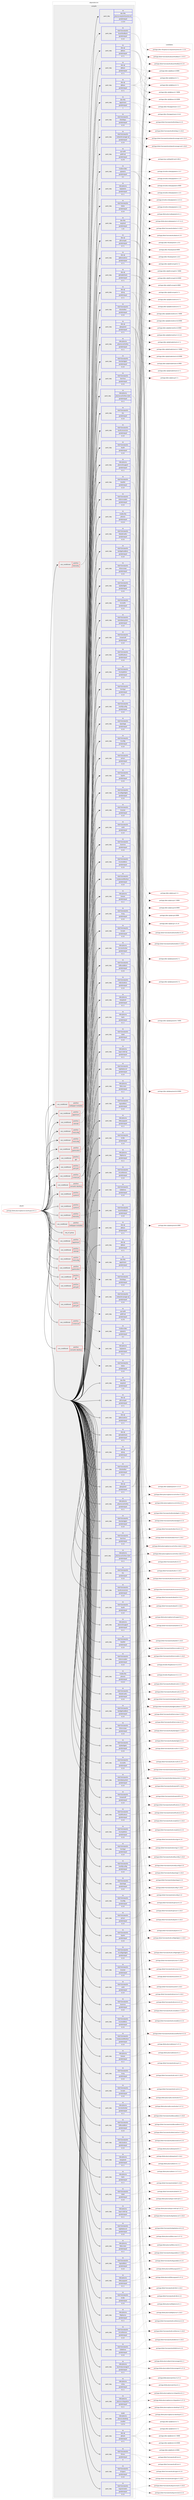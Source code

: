 digraph prolog {

# *************
# Graph options
# *************

newrank=true;
concentrate=true;
compound=true;
graph [rankdir=LR,fontname=Helvetica,fontsize=10,ranksep=1.5];#, ranksep=2.5, nodesep=0.2];
edge  [arrowhead=vee];
node  [fontname=Helvetica,fontsize=10];

# **********
# The ebuild
# **********

subgraph cluster_leftcol {
color=gray;
rank=same;
label=<<i>ebuild</i>>;
id [label="portage://kde-plasma/plasma-workspace-6.1.1", color=red, width=4, href="../kde-plasma/plasma-workspace-6.1.1.svg"];
}

# ****************
# The dependencies
# ****************

subgraph cluster_midcol {
color=gray;
label=<<i>dependencies</i>>;
subgraph cluster_compile {
fillcolor="#eeeeee";
style=filled;
label=<<i>compile</i>>;
subgraph cond67156 {
dependency142945 [label=<<TABLE BORDER="0" CELLBORDER="1" CELLSPACING="0" CELLPADDING="4"><TR><TD ROWSPAN="3" CELLPADDING="10">use_conditional</TD></TR><TR><TD>positive</TD></TR><TR><TD>appstream</TD></TR></TABLE>>, shape=none, color=red];
subgraph pack73640 {
dependency142946 [label=<<TABLE BORDER="0" CELLBORDER="1" CELLSPACING="0" CELLPADDING="4" WIDTH="220"><TR><TD ROWSPAN="6" CELLPADDING="30">pack_dep</TD></TR><TR><TD WIDTH="110">no</TD></TR><TR><TD>dev-libs</TD></TR><TR><TD>appstream</TD></TR><TR><TD>greaterequal</TD></TR><TR><TD>1</TD></TR></TABLE>>, shape=none, color=blue];
}
dependency142945:e -> dependency142946:w [weight=20,style="dashed",arrowhead="vee"];
}
id:e -> dependency142945:w [weight=20,style="solid",arrowhead="vee"];
subgraph cond67157 {
dependency142947 [label=<<TABLE BORDER="0" CELLBORDER="1" CELLSPACING="0" CELLPADDING="4"><TR><TD ROWSPAN="3" CELLPADDING="10">use_conditional</TD></TR><TR><TD>positive</TD></TR><TR><TD>calendar</TD></TR></TABLE>>, shape=none, color=red];
subgraph pack73641 {
dependency142948 [label=<<TABLE BORDER="0" CELLBORDER="1" CELLSPACING="0" CELLPADDING="4" WIDTH="220"><TR><TD ROWSPAN="6" CELLPADDING="30">pack_dep</TD></TR><TR><TD WIDTH="110">no</TD></TR><TR><TD>kde-frameworks</TD></TR><TR><TD>kholidays</TD></TR><TR><TD>greaterequal</TD></TR><TR><TD>6.3.0</TD></TR></TABLE>>, shape=none, color=blue];
}
dependency142947:e -> dependency142948:w [weight=20,style="dashed",arrowhead="vee"];
}
id:e -> dependency142947:w [weight=20,style="solid",arrowhead="vee"];
subgraph cond67158 {
dependency142949 [label=<<TABLE BORDER="0" CELLBORDER="1" CELLSPACING="0" CELLPADDING="4"><TR><TD ROWSPAN="3" CELLPADDING="10">use_conditional</TD></TR><TR><TD>positive</TD></TR><TR><TD>fontconfig</TD></TR></TABLE>>, shape=none, color=red];
# *** BEGIN UNKNOWN DEPENDENCY TYPE (TODO) ***
# dependency142949 -> package_dependency(portage://kde-plasma/plasma-workspace-6.1.1,install,no,media-libs,fontconfig,none,[,,],[],[])
# *** END UNKNOWN DEPENDENCY TYPE (TODO) ***

# *** BEGIN UNKNOWN DEPENDENCY TYPE (TODO) ***
# dependency142949 -> package_dependency(portage://kde-plasma/plasma-workspace-6.1.1,install,no,x11-libs,libXft,none,[,,],[],[])
# *** END UNKNOWN DEPENDENCY TYPE (TODO) ***

# *** BEGIN UNKNOWN DEPENDENCY TYPE (TODO) ***
# dependency142949 -> package_dependency(portage://kde-plasma/plasma-workspace-6.1.1,install,no,x11-libs,xcb-util-image,none,[,,],[],[])
# *** END UNKNOWN DEPENDENCY TYPE (TODO) ***

}
id:e -> dependency142949:w [weight=20,style="solid",arrowhead="vee"];
subgraph cond67159 {
dependency142950 [label=<<TABLE BORDER="0" CELLBORDER="1" CELLSPACING="0" CELLPADDING="4"><TR><TD ROWSPAN="3" CELLPADDING="10">use_conditional</TD></TR><TR><TD>positive</TD></TR><TR><TD>fontconfig</TD></TR></TABLE>>, shape=none, color=red];
# *** BEGIN UNKNOWN DEPENDENCY TYPE (TODO) ***
# dependency142950 -> package_dependency(portage://kde-plasma/plasma-workspace-6.1.1,install,no,x11-libs,libXrender,none,[,,],[],[])
# *** END UNKNOWN DEPENDENCY TYPE (TODO) ***

}
id:e -> dependency142950:w [weight=20,style="solid",arrowhead="vee"];
subgraph cond67160 {
dependency142951 [label=<<TABLE BORDER="0" CELLBORDER="1" CELLSPACING="0" CELLPADDING="4"><TR><TD ROWSPAN="3" CELLPADDING="10">use_conditional</TD></TR><TR><TD>positive</TD></TR><TR><TD>geolocation</TD></TR></TABLE>>, shape=none, color=red];
subgraph pack73642 {
dependency142952 [label=<<TABLE BORDER="0" CELLBORDER="1" CELLSPACING="0" CELLPADDING="4" WIDTH="220"><TR><TD ROWSPAN="6" CELLPADDING="30">pack_dep</TD></TR><TR><TD WIDTH="110">no</TD></TR><TR><TD>kde-frameworks</TD></TR><TR><TD>networkmanager-qt</TD></TR><TR><TD>greaterequal</TD></TR><TR><TD>6.3.0</TD></TR></TABLE>>, shape=none, color=blue];
}
dependency142951:e -> dependency142952:w [weight=20,style="dashed",arrowhead="vee"];
}
id:e -> dependency142951:w [weight=20,style="solid",arrowhead="vee"];
subgraph cond67161 {
dependency142953 [label=<<TABLE BORDER="0" CELLBORDER="1" CELLSPACING="0" CELLPADDING="4"><TR><TD ROWSPAN="3" CELLPADDING="10">use_conditional</TD></TR><TR><TD>positive</TD></TR><TR><TD>gps</TD></TR></TABLE>>, shape=none, color=red];
# *** BEGIN UNKNOWN DEPENDENCY TYPE (TODO) ***
# dependency142953 -> package_dependency(portage://kde-plasma/plasma-workspace-6.1.1,install,no,sci-geosciences,gpsd,none,[,,],[],[])
# *** END UNKNOWN DEPENDENCY TYPE (TODO) ***

}
id:e -> dependency142953:w [weight=20,style="solid",arrowhead="vee"];
subgraph cond67162 {
dependency142954 [label=<<TABLE BORDER="0" CELLBORDER="1" CELLSPACING="0" CELLPADDING="4"><TR><TD ROWSPAN="3" CELLPADDING="10">use_conditional</TD></TR><TR><TD>positive</TD></TR><TR><TD>policykit</TD></TR></TABLE>>, shape=none, color=red];
subgraph pack73643 {
dependency142955 [label=<<TABLE BORDER="0" CELLBORDER="1" CELLSPACING="0" CELLPADDING="4" WIDTH="220"><TR><TD ROWSPAN="6" CELLPADDING="30">pack_dep</TD></TR><TR><TD WIDTH="110">no</TD></TR><TR><TD>sys-auth</TD></TR><TR><TD>polkit-qt</TD></TR><TR><TD>greaterequal</TD></TR><TR><TD>0.175</TD></TR></TABLE>>, shape=none, color=blue];
}
dependency142954:e -> dependency142955:w [weight=20,style="dashed",arrowhead="vee"];
# *** BEGIN UNKNOWN DEPENDENCY TYPE (TODO) ***
# dependency142954 -> package_dependency(portage://kde-plasma/plasma-workspace-6.1.1,install,no,virtual,libcrypt,none,[,,],any_same_slot,[])
# *** END UNKNOWN DEPENDENCY TYPE (TODO) ***

}
id:e -> dependency142954:w [weight=20,style="solid",arrowhead="vee"];
subgraph cond67163 {
dependency142956 [label=<<TABLE BORDER="0" CELLBORDER="1" CELLSPACING="0" CELLPADDING="4"><TR><TD ROWSPAN="3" CELLPADDING="10">use_conditional</TD></TR><TR><TD>positive</TD></TR><TR><TD>screencast</TD></TR></TABLE>>, shape=none, color=red];
subgraph pack73644 {
dependency142957 [label=<<TABLE BORDER="0" CELLBORDER="1" CELLSPACING="0" CELLPADDING="4" WIDTH="220"><TR><TD ROWSPAN="6" CELLPADDING="30">pack_dep</TD></TR><TR><TD WIDTH="110">no</TD></TR><TR><TD>dev-qt</TD></TR><TR><TD>qtbase</TD></TR><TR><TD>greaterequal</TD></TR><TR><TD>6.7.1</TD></TR></TABLE>>, shape=none, color=blue];
}
dependency142956:e -> dependency142957:w [weight=20,style="dashed",arrowhead="vee"];
subgraph pack73645 {
dependency142958 [label=<<TABLE BORDER="0" CELLBORDER="1" CELLSPACING="0" CELLPADDING="4" WIDTH="220"><TR><TD ROWSPAN="6" CELLPADDING="30">pack_dep</TD></TR><TR><TD WIDTH="110">no</TD></TR><TR><TD>kde-plasma</TD></TR><TR><TD>kpipewire</TD></TR><TR><TD>greaterequal</TD></TR><TR><TD>6.1.1</TD></TR></TABLE>>, shape=none, color=blue];
}
dependency142956:e -> dependency142958:w [weight=20,style="dashed",arrowhead="vee"];
# *** BEGIN UNKNOWN DEPENDENCY TYPE (TODO) ***
# dependency142956 -> package_dependency(portage://kde-plasma/plasma-workspace-6.1.1,install,no,media-libs,libglvnd,none,[,,],[],[])
# *** END UNKNOWN DEPENDENCY TYPE (TODO) ***

subgraph pack73646 {
dependency142959 [label=<<TABLE BORDER="0" CELLBORDER="1" CELLSPACING="0" CELLPADDING="4" WIDTH="220"><TR><TD ROWSPAN="6" CELLPADDING="30">pack_dep</TD></TR><TR><TD WIDTH="110">no</TD></TR><TR><TD>media-video</TD></TR><TR><TD>pipewire</TD></TR><TR><TD>greaterequal</TD></TR><TR><TD>0.3</TD></TR></TABLE>>, shape=none, color=blue];
}
dependency142956:e -> dependency142959:w [weight=20,style="dashed",arrowhead="vee"];
# *** BEGIN UNKNOWN DEPENDENCY TYPE (TODO) ***
# dependency142956 -> package_dependency(portage://kde-plasma/plasma-workspace-6.1.1,install,no,x11-libs,libdrm,none,[,,],[],[])
# *** END UNKNOWN DEPENDENCY TYPE (TODO) ***

}
id:e -> dependency142956:w [weight=20,style="solid",arrowhead="vee"];
subgraph cond67164 {
dependency142960 [label=<<TABLE BORDER="0" CELLBORDER="1" CELLSPACING="0" CELLPADDING="4"><TR><TD ROWSPAN="3" CELLPADDING="10">use_conditional</TD></TR><TR><TD>positive</TD></TR><TR><TD>semantic-desktop</TD></TR></TABLE>>, shape=none, color=red];
subgraph pack73647 {
dependency142961 [label=<<TABLE BORDER="0" CELLBORDER="1" CELLSPACING="0" CELLPADDING="4" WIDTH="220"><TR><TD ROWSPAN="6" CELLPADDING="30">pack_dep</TD></TR><TR><TD WIDTH="110">no</TD></TR><TR><TD>kde-frameworks</TD></TR><TR><TD>baloo</TD></TR><TR><TD>greaterequal</TD></TR><TR><TD>6.3.0</TD></TR></TABLE>>, shape=none, color=blue];
}
dependency142960:e -> dependency142961:w [weight=20,style="dashed",arrowhead="vee"];
}
id:e -> dependency142960:w [weight=20,style="solid",arrowhead="vee"];
subgraph cond67165 {
dependency142962 [label=<<TABLE BORDER="0" CELLBORDER="1" CELLSPACING="0" CELLPADDING="4"><TR><TD ROWSPAN="3" CELLPADDING="10">use_conditional</TD></TR><TR><TD>positive</TD></TR><TR><TD>systemd</TD></TR></TABLE>>, shape=none, color=red];
# *** BEGIN UNKNOWN DEPENDENCY TYPE (TODO) ***
# dependency142962 -> package_dependency(portage://kde-plasma/plasma-workspace-6.1.1,install,no,sys-apps,systemd,none,[,,],any_same_slot,[])
# *** END UNKNOWN DEPENDENCY TYPE (TODO) ***

}
id:e -> dependency142962:w [weight=20,style="solid",arrowhead="vee"];
subgraph cond67166 {
dependency142963 [label=<<TABLE BORDER="0" CELLBORDER="1" CELLSPACING="0" CELLPADDING="4"><TR><TD ROWSPAN="3" CELLPADDING="10">use_conditional</TD></TR><TR><TD>positive</TD></TR><TR><TD>telemetry</TD></TR></TABLE>>, shape=none, color=red];
subgraph pack73648 {
dependency142964 [label=<<TABLE BORDER="0" CELLBORDER="1" CELLSPACING="0" CELLPADDING="4" WIDTH="220"><TR><TD ROWSPAN="6" CELLPADDING="30">pack_dep</TD></TR><TR><TD WIDTH="110">no</TD></TR><TR><TD>kde-frameworks</TD></TR><TR><TD>kuserfeedback</TD></TR><TR><TD>greaterequal</TD></TR><TR><TD>6.3.0</TD></TR></TABLE>>, shape=none, color=blue];
}
dependency142963:e -> dependency142964:w [weight=20,style="dashed",arrowhead="vee"];
}
id:e -> dependency142963:w [weight=20,style="solid",arrowhead="vee"];
subgraph cond67167 {
dependency142965 [label=<<TABLE BORDER="0" CELLBORDER="1" CELLSPACING="0" CELLPADDING="4"><TR><TD ROWSPAN="3" CELLPADDING="10">use_conditional</TD></TR><TR><TD>positive</TD></TR><TR><TD>wallpaper-metadata</TD></TR></TABLE>>, shape=none, color=red];
# *** BEGIN UNKNOWN DEPENDENCY TYPE (TODO) ***
# dependency142965 -> package_dependency(portage://kde-plasma/plasma-workspace-6.1.1,install,no,kde-apps,libkexiv2,none,[,,],[slot(6)],[])
# *** END UNKNOWN DEPENDENCY TYPE (TODO) ***

}
id:e -> dependency142965:w [weight=20,style="solid",arrowhead="vee"];
# *** BEGIN UNKNOWN DEPENDENCY TYPE (TODO) ***
# id -> package_dependency(portage://kde-plasma/plasma-workspace-6.1.1,install,no,dev-libs,icu,none,[,,],any_same_slot,[])
# *** END UNKNOWN DEPENDENCY TYPE (TODO) ***

subgraph pack73649 {
dependency142966 [label=<<TABLE BORDER="0" CELLBORDER="1" CELLSPACING="0" CELLPADDING="4" WIDTH="220"><TR><TD ROWSPAN="6" CELLPADDING="30">pack_dep</TD></TR><TR><TD WIDTH="110">no</TD></TR><TR><TD>dev-libs</TD></TR><TR><TD>plasma-wayland-protocols</TD></TR><TR><TD>greaterequal</TD></TR><TR><TD>1.13.0</TD></TR></TABLE>>, shape=none, color=blue];
}
id:e -> dependency142966:w [weight=20,style="solid",arrowhead="vee"];
# *** BEGIN UNKNOWN DEPENDENCY TYPE (TODO) ***
# id -> package_dependency(portage://kde-plasma/plasma-workspace-6.1.1,install,no,dev-libs,qcoro,none,[,,],[],[use(enable(dbus),none)])
# *** END UNKNOWN DEPENDENCY TYPE (TODO) ***

subgraph pack73650 {
dependency142967 [label=<<TABLE BORDER="0" CELLBORDER="1" CELLSPACING="0" CELLPADDING="4" WIDTH="220"><TR><TD ROWSPAN="6" CELLPADDING="30">pack_dep</TD></TR><TR><TD WIDTH="110">no</TD></TR><TR><TD>dev-libs</TD></TR><TR><TD>wayland</TD></TR><TR><TD>greaterequal</TD></TR><TR><TD>1.15</TD></TR></TABLE>>, shape=none, color=blue];
}
id:e -> dependency142967:w [weight=20,style="solid",arrowhead="vee"];
subgraph pack73651 {
dependency142968 [label=<<TABLE BORDER="0" CELLBORDER="1" CELLSPACING="0" CELLPADDING="4" WIDTH="220"><TR><TD ROWSPAN="6" CELLPADDING="30">pack_dep</TD></TR><TR><TD WIDTH="110">no</TD></TR><TR><TD>dev-qt</TD></TR><TR><TD>qt5compat</TD></TR><TR><TD>greaterequal</TD></TR><TR><TD>6.7.1</TD></TR></TABLE>>, shape=none, color=blue];
}
id:e -> dependency142968:w [weight=20,style="solid",arrowhead="vee"];
subgraph pack73652 {
dependency142969 [label=<<TABLE BORDER="0" CELLBORDER="1" CELLSPACING="0" CELLPADDING="4" WIDTH="220"><TR><TD ROWSPAN="6" CELLPADDING="30">pack_dep</TD></TR><TR><TD WIDTH="110">no</TD></TR><TR><TD>dev-qt</TD></TR><TR><TD>qtbase</TD></TR><TR><TD>greaterequal</TD></TR><TR><TD>6.7.1</TD></TR></TABLE>>, shape=none, color=blue];
}
id:e -> dependency142969:w [weight=20,style="solid",arrowhead="vee"];
subgraph pack73653 {
dependency142970 [label=<<TABLE BORDER="0" CELLBORDER="1" CELLSPACING="0" CELLPADDING="4" WIDTH="220"><TR><TD ROWSPAN="6" CELLPADDING="30">pack_dep</TD></TR><TR><TD WIDTH="110">no</TD></TR><TR><TD>dev-qt</TD></TR><TR><TD>qtbase</TD></TR><TR><TD>greaterequal</TD></TR><TR><TD>6.7.1</TD></TR></TABLE>>, shape=none, color=blue];
}
id:e -> dependency142970:w [weight=20,style="solid",arrowhead="vee"];
# *** BEGIN UNKNOWN DEPENDENCY TYPE (TODO) ***
# id -> package_dependency(portage://kde-plasma/plasma-workspace-6.1.1,install,no,dev-qt,qtbase,none,[,,],[slot(6)],[])
# *** END UNKNOWN DEPENDENCY TYPE (TODO) ***

subgraph pack73654 {
dependency142971 [label=<<TABLE BORDER="0" CELLBORDER="1" CELLSPACING="0" CELLPADDING="4" WIDTH="220"><TR><TD ROWSPAN="6" CELLPADDING="30">pack_dep</TD></TR><TR><TD WIDTH="110">no</TD></TR><TR><TD>dev-qt</TD></TR><TR><TD>qtdeclarative</TD></TR><TR><TD>greaterequal</TD></TR><TR><TD>6.7.1</TD></TR></TABLE>>, shape=none, color=blue];
}
id:e -> dependency142971:w [weight=20,style="solid",arrowhead="vee"];
subgraph pack73655 {
dependency142972 [label=<<TABLE BORDER="0" CELLBORDER="1" CELLSPACING="0" CELLPADDING="4" WIDTH="220"><TR><TD ROWSPAN="6" CELLPADDING="30">pack_dep</TD></TR><TR><TD WIDTH="110">no</TD></TR><TR><TD>dev-qt</TD></TR><TR><TD>qtshadertools</TD></TR><TR><TD>greaterequal</TD></TR><TR><TD>6.7.1</TD></TR></TABLE>>, shape=none, color=blue];
}
id:e -> dependency142972:w [weight=20,style="solid",arrowhead="vee"];
subgraph pack73656 {
dependency142973 [label=<<TABLE BORDER="0" CELLBORDER="1" CELLSPACING="0" CELLPADDING="4" WIDTH="220"><TR><TD ROWSPAN="6" CELLPADDING="30">pack_dep</TD></TR><TR><TD WIDTH="110">no</TD></TR><TR><TD>dev-qt</TD></TR><TR><TD>qtsvg</TD></TR><TR><TD>greaterequal</TD></TR><TR><TD>6.7.1</TD></TR></TABLE>>, shape=none, color=blue];
}
id:e -> dependency142973:w [weight=20,style="solid",arrowhead="vee"];
subgraph pack73657 {
dependency142974 [label=<<TABLE BORDER="0" CELLBORDER="1" CELLSPACING="0" CELLPADDING="4" WIDTH="220"><TR><TD ROWSPAN="6" CELLPADDING="30">pack_dep</TD></TR><TR><TD WIDTH="110">no</TD></TR><TR><TD>dev-qt</TD></TR><TR><TD>qtwayland</TD></TR><TR><TD>greaterequal</TD></TR><TR><TD>6.7.1</TD></TR></TABLE>>, shape=none, color=blue];
}
id:e -> dependency142974:w [weight=20,style="solid",arrowhead="vee"];
subgraph pack73658 {
dependency142975 [label=<<TABLE BORDER="0" CELLBORDER="1" CELLSPACING="0" CELLPADDING="4" WIDTH="220"><TR><TD ROWSPAN="6" CELLPADDING="30">pack_dep</TD></TR><TR><TD WIDTH="110">no</TD></TR><TR><TD>kde-frameworks</TD></TR><TR><TD>karchive</TD></TR><TR><TD>greaterequal</TD></TR><TR><TD>6.3.0</TD></TR></TABLE>>, shape=none, color=blue];
}
id:e -> dependency142975:w [weight=20,style="solid",arrowhead="vee"];
subgraph pack73659 {
dependency142976 [label=<<TABLE BORDER="0" CELLBORDER="1" CELLSPACING="0" CELLPADDING="4" WIDTH="220"><TR><TD ROWSPAN="6" CELLPADDING="30">pack_dep</TD></TR><TR><TD WIDTH="110">no</TD></TR><TR><TD>kde-frameworks</TD></TR><TR><TD>kauth</TD></TR><TR><TD>greaterequal</TD></TR><TR><TD>6.3.0</TD></TR></TABLE>>, shape=none, color=blue];
}
id:e -> dependency142976:w [weight=20,style="solid",arrowhead="vee"];
subgraph pack73660 {
dependency142977 [label=<<TABLE BORDER="0" CELLBORDER="1" CELLSPACING="0" CELLPADDING="4" WIDTH="220"><TR><TD ROWSPAN="6" CELLPADDING="30">pack_dep</TD></TR><TR><TD WIDTH="110">no</TD></TR><TR><TD>kde-frameworks</TD></TR><TR><TD>kbookmarks</TD></TR><TR><TD>greaterequal</TD></TR><TR><TD>6.3.0</TD></TR></TABLE>>, shape=none, color=blue];
}
id:e -> dependency142977:w [weight=20,style="solid",arrowhead="vee"];
subgraph pack73661 {
dependency142978 [label=<<TABLE BORDER="0" CELLBORDER="1" CELLSPACING="0" CELLPADDING="4" WIDTH="220"><TR><TD ROWSPAN="6" CELLPADDING="30">pack_dep</TD></TR><TR><TD WIDTH="110">no</TD></TR><TR><TD>kde-frameworks</TD></TR><TR><TD>kcmutils</TD></TR><TR><TD>greaterequal</TD></TR><TR><TD>6.3.0</TD></TR></TABLE>>, shape=none, color=blue];
}
id:e -> dependency142978:w [weight=20,style="solid",arrowhead="vee"];
subgraph pack73662 {
dependency142979 [label=<<TABLE BORDER="0" CELLBORDER="1" CELLSPACING="0" CELLPADDING="4" WIDTH="220"><TR><TD ROWSPAN="6" CELLPADDING="30">pack_dep</TD></TR><TR><TD WIDTH="110">no</TD></TR><TR><TD>kde-frameworks</TD></TR><TR><TD>kcompletion</TD></TR><TR><TD>greaterequal</TD></TR><TR><TD>6.3.0</TD></TR></TABLE>>, shape=none, color=blue];
}
id:e -> dependency142979:w [weight=20,style="solid",arrowhead="vee"];
subgraph pack73663 {
dependency142980 [label=<<TABLE BORDER="0" CELLBORDER="1" CELLSPACING="0" CELLPADDING="4" WIDTH="220"><TR><TD ROWSPAN="6" CELLPADDING="30">pack_dep</TD></TR><TR><TD WIDTH="110">no</TD></TR><TR><TD>kde-frameworks</TD></TR><TR><TD>kconfig</TD></TR><TR><TD>greaterequal</TD></TR><TR><TD>6.3.0</TD></TR></TABLE>>, shape=none, color=blue];
}
id:e -> dependency142980:w [weight=20,style="solid",arrowhead="vee"];
subgraph pack73664 {
dependency142981 [label=<<TABLE BORDER="0" CELLBORDER="1" CELLSPACING="0" CELLPADDING="4" WIDTH="220"><TR><TD ROWSPAN="6" CELLPADDING="30">pack_dep</TD></TR><TR><TD WIDTH="110">no</TD></TR><TR><TD>kde-frameworks</TD></TR><TR><TD>kconfigwidgets</TD></TR><TR><TD>greaterequal</TD></TR><TR><TD>6.3.0</TD></TR></TABLE>>, shape=none, color=blue];
}
id:e -> dependency142981:w [weight=20,style="solid",arrowhead="vee"];
subgraph pack73665 {
dependency142982 [label=<<TABLE BORDER="0" CELLBORDER="1" CELLSPACING="0" CELLPADDING="4" WIDTH="220"><TR><TD ROWSPAN="6" CELLPADDING="30">pack_dep</TD></TR><TR><TD WIDTH="110">no</TD></TR><TR><TD>kde-frameworks</TD></TR><TR><TD>kcoreaddons</TD></TR><TR><TD>greaterequal</TD></TR><TR><TD>6.3.0</TD></TR></TABLE>>, shape=none, color=blue];
}
id:e -> dependency142982:w [weight=20,style="solid",arrowhead="vee"];
subgraph pack73666 {
dependency142983 [label=<<TABLE BORDER="0" CELLBORDER="1" CELLSPACING="0" CELLPADDING="4" WIDTH="220"><TR><TD ROWSPAN="6" CELLPADDING="30">pack_dep</TD></TR><TR><TD WIDTH="110">no</TD></TR><TR><TD>kde-frameworks</TD></TR><TR><TD>kcrash</TD></TR><TR><TD>greaterequal</TD></TR><TR><TD>6.3.0</TD></TR></TABLE>>, shape=none, color=blue];
}
id:e -> dependency142983:w [weight=20,style="solid",arrowhead="vee"];
subgraph pack73667 {
dependency142984 [label=<<TABLE BORDER="0" CELLBORDER="1" CELLSPACING="0" CELLPADDING="4" WIDTH="220"><TR><TD ROWSPAN="6" CELLPADDING="30">pack_dep</TD></TR><TR><TD WIDTH="110">no</TD></TR><TR><TD>kde-frameworks</TD></TR><TR><TD>kdbusaddons</TD></TR><TR><TD>greaterequal</TD></TR><TR><TD>6.3.0</TD></TR></TABLE>>, shape=none, color=blue];
}
id:e -> dependency142984:w [weight=20,style="solid",arrowhead="vee"];
subgraph pack73668 {
dependency142985 [label=<<TABLE BORDER="0" CELLBORDER="1" CELLSPACING="0" CELLPADDING="4" WIDTH="220"><TR><TD ROWSPAN="6" CELLPADDING="30">pack_dep</TD></TR><TR><TD WIDTH="110">no</TD></TR><TR><TD>kde-frameworks</TD></TR><TR><TD>kdeclarative</TD></TR><TR><TD>greaterequal</TD></TR><TR><TD>6.3.0</TD></TR></TABLE>>, shape=none, color=blue];
}
id:e -> dependency142985:w [weight=20,style="solid",arrowhead="vee"];
subgraph pack73669 {
dependency142986 [label=<<TABLE BORDER="0" CELLBORDER="1" CELLSPACING="0" CELLPADDING="4" WIDTH="220"><TR><TD ROWSPAN="6" CELLPADDING="30">pack_dep</TD></TR><TR><TD WIDTH="110">no</TD></TR><TR><TD>kde-frameworks</TD></TR><TR><TD>kded</TD></TR><TR><TD>greaterequal</TD></TR><TR><TD>6.3.0</TD></TR></TABLE>>, shape=none, color=blue];
}
id:e -> dependency142986:w [weight=20,style="solid",arrowhead="vee"];
subgraph pack73670 {
dependency142987 [label=<<TABLE BORDER="0" CELLBORDER="1" CELLSPACING="0" CELLPADDING="4" WIDTH="220"><TR><TD ROWSPAN="6" CELLPADDING="30">pack_dep</TD></TR><TR><TD WIDTH="110">no</TD></TR><TR><TD>kde-frameworks</TD></TR><TR><TD>kglobalaccel</TD></TR><TR><TD>greaterequal</TD></TR><TR><TD>6.3.0</TD></TR></TABLE>>, shape=none, color=blue];
}
id:e -> dependency142987:w [weight=20,style="solid",arrowhead="vee"];
subgraph pack73671 {
dependency142988 [label=<<TABLE BORDER="0" CELLBORDER="1" CELLSPACING="0" CELLPADDING="4" WIDTH="220"><TR><TD ROWSPAN="6" CELLPADDING="30">pack_dep</TD></TR><TR><TD WIDTH="110">no</TD></TR><TR><TD>kde-frameworks</TD></TR><TR><TD>kguiaddons</TD></TR><TR><TD>greaterequal</TD></TR><TR><TD>6.3.0</TD></TR></TABLE>>, shape=none, color=blue];
}
id:e -> dependency142988:w [weight=20,style="solid",arrowhead="vee"];
subgraph pack73672 {
dependency142989 [label=<<TABLE BORDER="0" CELLBORDER="1" CELLSPACING="0" CELLPADDING="4" WIDTH="220"><TR><TD ROWSPAN="6" CELLPADDING="30">pack_dep</TD></TR><TR><TD WIDTH="110">no</TD></TR><TR><TD>kde-frameworks</TD></TR><TR><TD>ki18n</TD></TR><TR><TD>greaterequal</TD></TR><TR><TD>6.3.0</TD></TR></TABLE>>, shape=none, color=blue];
}
id:e -> dependency142989:w [weight=20,style="solid",arrowhead="vee"];
subgraph pack73673 {
dependency142990 [label=<<TABLE BORDER="0" CELLBORDER="1" CELLSPACING="0" CELLPADDING="4" WIDTH="220"><TR><TD ROWSPAN="6" CELLPADDING="30">pack_dep</TD></TR><TR><TD WIDTH="110">no</TD></TR><TR><TD>kde-frameworks</TD></TR><TR><TD>kiconthemes</TD></TR><TR><TD>greaterequal</TD></TR><TR><TD>6.3.0</TD></TR></TABLE>>, shape=none, color=blue];
}
id:e -> dependency142990:w [weight=20,style="solid",arrowhead="vee"];
subgraph pack73674 {
dependency142991 [label=<<TABLE BORDER="0" CELLBORDER="1" CELLSPACING="0" CELLPADDING="4" WIDTH="220"><TR><TD ROWSPAN="6" CELLPADDING="30">pack_dep</TD></TR><TR><TD WIDTH="110">no</TD></TR><TR><TD>kde-frameworks</TD></TR><TR><TD>kidletime</TD></TR><TR><TD>greaterequal</TD></TR><TR><TD>6.3.0</TD></TR></TABLE>>, shape=none, color=blue];
}
id:e -> dependency142991:w [weight=20,style="solid",arrowhead="vee"];
subgraph pack73675 {
dependency142992 [label=<<TABLE BORDER="0" CELLBORDER="1" CELLSPACING="0" CELLPADDING="4" WIDTH="220"><TR><TD ROWSPAN="6" CELLPADDING="30">pack_dep</TD></TR><TR><TD WIDTH="110">no</TD></TR><TR><TD>kde-frameworks</TD></TR><TR><TD>kio</TD></TR><TR><TD>greaterequal</TD></TR><TR><TD>6.3.0</TD></TR></TABLE>>, shape=none, color=blue];
}
id:e -> dependency142992:w [weight=20,style="solid",arrowhead="vee"];
subgraph pack73676 {
dependency142993 [label=<<TABLE BORDER="0" CELLBORDER="1" CELLSPACING="0" CELLPADDING="4" WIDTH="220"><TR><TD ROWSPAN="6" CELLPADDING="30">pack_dep</TD></TR><TR><TD WIDTH="110">no</TD></TR><TR><TD>kde-frameworks</TD></TR><TR><TD>kitemmodels</TD></TR><TR><TD>greaterequal</TD></TR><TR><TD>6.3.0</TD></TR></TABLE>>, shape=none, color=blue];
}
id:e -> dependency142993:w [weight=20,style="solid",arrowhead="vee"];
subgraph pack73677 {
dependency142994 [label=<<TABLE BORDER="0" CELLBORDER="1" CELLSPACING="0" CELLPADDING="4" WIDTH="220"><TR><TD ROWSPAN="6" CELLPADDING="30">pack_dep</TD></TR><TR><TD WIDTH="110">no</TD></TR><TR><TD>kde-frameworks</TD></TR><TR><TD>kitemviews</TD></TR><TR><TD>greaterequal</TD></TR><TR><TD>6.3.0</TD></TR></TABLE>>, shape=none, color=blue];
}
id:e -> dependency142994:w [weight=20,style="solid",arrowhead="vee"];
subgraph pack73678 {
dependency142995 [label=<<TABLE BORDER="0" CELLBORDER="1" CELLSPACING="0" CELLPADDING="4" WIDTH="220"><TR><TD ROWSPAN="6" CELLPADDING="30">pack_dep</TD></TR><TR><TD WIDTH="110">no</TD></TR><TR><TD>kde-frameworks</TD></TR><TR><TD>kjobwidgets</TD></TR><TR><TD>greaterequal</TD></TR><TR><TD>6.3.0</TD></TR></TABLE>>, shape=none, color=blue];
}
id:e -> dependency142995:w [weight=20,style="solid",arrowhead="vee"];
subgraph pack73679 {
dependency142996 [label=<<TABLE BORDER="0" CELLBORDER="1" CELLSPACING="0" CELLPADDING="4" WIDTH="220"><TR><TD ROWSPAN="6" CELLPADDING="30">pack_dep</TD></TR><TR><TD WIDTH="110">no</TD></TR><TR><TD>kde-frameworks</TD></TR><TR><TD>knewstuff</TD></TR><TR><TD>greaterequal</TD></TR><TR><TD>6.3.0</TD></TR></TABLE>>, shape=none, color=blue];
}
id:e -> dependency142996:w [weight=20,style="solid",arrowhead="vee"];
subgraph pack73680 {
dependency142997 [label=<<TABLE BORDER="0" CELLBORDER="1" CELLSPACING="0" CELLPADDING="4" WIDTH="220"><TR><TD ROWSPAN="6" CELLPADDING="30">pack_dep</TD></TR><TR><TD WIDTH="110">no</TD></TR><TR><TD>kde-frameworks</TD></TR><TR><TD>knotifications</TD></TR><TR><TD>greaterequal</TD></TR><TR><TD>6.3.0</TD></TR></TABLE>>, shape=none, color=blue];
}
id:e -> dependency142997:w [weight=20,style="solid",arrowhead="vee"];
subgraph pack73681 {
dependency142998 [label=<<TABLE BORDER="0" CELLBORDER="1" CELLSPACING="0" CELLPADDING="4" WIDTH="220"><TR><TD ROWSPAN="6" CELLPADDING="30">pack_dep</TD></TR><TR><TD WIDTH="110">no</TD></TR><TR><TD>kde-frameworks</TD></TR><TR><TD>knotifyconfig</TD></TR><TR><TD>greaterequal</TD></TR><TR><TD>6.3.0</TD></TR></TABLE>>, shape=none, color=blue];
}
id:e -> dependency142998:w [weight=20,style="solid",arrowhead="vee"];
subgraph pack73682 {
dependency142999 [label=<<TABLE BORDER="0" CELLBORDER="1" CELLSPACING="0" CELLPADDING="4" WIDTH="220"><TR><TD ROWSPAN="6" CELLPADDING="30">pack_dep</TD></TR><TR><TD WIDTH="110">no</TD></TR><TR><TD>kde-frameworks</TD></TR><TR><TD>kpackage</TD></TR><TR><TD>greaterequal</TD></TR><TR><TD>6.3.0</TD></TR></TABLE>>, shape=none, color=blue];
}
id:e -> dependency142999:w [weight=20,style="solid",arrowhead="vee"];
subgraph pack73683 {
dependency143000 [label=<<TABLE BORDER="0" CELLBORDER="1" CELLSPACING="0" CELLPADDING="4" WIDTH="220"><TR><TD ROWSPAN="6" CELLPADDING="30">pack_dep</TD></TR><TR><TD WIDTH="110">no</TD></TR><TR><TD>kde-frameworks</TD></TR><TR><TD>kparts</TD></TR><TR><TD>greaterequal</TD></TR><TR><TD>6.3.0</TD></TR></TABLE>>, shape=none, color=blue];
}
id:e -> dependency143000:w [weight=20,style="solid",arrowhead="vee"];
subgraph pack73684 {
dependency143001 [label=<<TABLE BORDER="0" CELLBORDER="1" CELLSPACING="0" CELLPADDING="4" WIDTH="220"><TR><TD ROWSPAN="6" CELLPADDING="30">pack_dep</TD></TR><TR><TD WIDTH="110">no</TD></TR><TR><TD>kde-frameworks</TD></TR><TR><TD>krunner</TD></TR><TR><TD>greaterequal</TD></TR><TR><TD>6.3.0</TD></TR></TABLE>>, shape=none, color=blue];
}
id:e -> dependency143001:w [weight=20,style="solid",arrowhead="vee"];
subgraph pack73685 {
dependency143002 [label=<<TABLE BORDER="0" CELLBORDER="1" CELLSPACING="0" CELLPADDING="4" WIDTH="220"><TR><TD ROWSPAN="6" CELLPADDING="30">pack_dep</TD></TR><TR><TD WIDTH="110">no</TD></TR><TR><TD>kde-frameworks</TD></TR><TR><TD>kservice</TD></TR><TR><TD>greaterequal</TD></TR><TR><TD>6.3.0</TD></TR></TABLE>>, shape=none, color=blue];
}
id:e -> dependency143002:w [weight=20,style="solid",arrowhead="vee"];
subgraph pack73686 {
dependency143003 [label=<<TABLE BORDER="0" CELLBORDER="1" CELLSPACING="0" CELLPADDING="4" WIDTH="220"><TR><TD ROWSPAN="6" CELLPADDING="30">pack_dep</TD></TR><TR><TD WIDTH="110">no</TD></TR><TR><TD>kde-frameworks</TD></TR><TR><TD>kstatusnotifieritem</TD></TR><TR><TD>greaterequal</TD></TR><TR><TD>6.3.0</TD></TR></TABLE>>, shape=none, color=blue];
}
id:e -> dependency143003:w [weight=20,style="solid",arrowhead="vee"];
subgraph pack73687 {
dependency143004 [label=<<TABLE BORDER="0" CELLBORDER="1" CELLSPACING="0" CELLPADDING="4" WIDTH="220"><TR><TD ROWSPAN="6" CELLPADDING="30">pack_dep</TD></TR><TR><TD WIDTH="110">no</TD></TR><TR><TD>kde-frameworks</TD></TR><TR><TD>ksvg</TD></TR><TR><TD>greaterequal</TD></TR><TR><TD>6.3.0</TD></TR></TABLE>>, shape=none, color=blue];
}
id:e -> dependency143004:w [weight=20,style="solid",arrowhead="vee"];
subgraph pack73688 {
dependency143005 [label=<<TABLE BORDER="0" CELLBORDER="1" CELLSPACING="0" CELLPADDING="4" WIDTH="220"><TR><TD ROWSPAN="6" CELLPADDING="30">pack_dep</TD></TR><TR><TD WIDTH="110">no</TD></TR><TR><TD>kde-frameworks</TD></TR><TR><TD>ktexteditor</TD></TR><TR><TD>greaterequal</TD></TR><TR><TD>6.3.0</TD></TR></TABLE>>, shape=none, color=blue];
}
id:e -> dependency143005:w [weight=20,style="solid",arrowhead="vee"];
subgraph pack73689 {
dependency143006 [label=<<TABLE BORDER="0" CELLBORDER="1" CELLSPACING="0" CELLPADDING="4" WIDTH="220"><TR><TD ROWSPAN="6" CELLPADDING="30">pack_dep</TD></TR><TR><TD WIDTH="110">no</TD></TR><TR><TD>kde-frameworks</TD></TR><TR><TD>ktextwidgets</TD></TR><TR><TD>greaterequal</TD></TR><TR><TD>6.3.0</TD></TR></TABLE>>, shape=none, color=blue];
}
id:e -> dependency143006:w [weight=20,style="solid",arrowhead="vee"];
subgraph pack73690 {
dependency143007 [label=<<TABLE BORDER="0" CELLBORDER="1" CELLSPACING="0" CELLPADDING="4" WIDTH="220"><TR><TD ROWSPAN="6" CELLPADDING="30">pack_dep</TD></TR><TR><TD WIDTH="110">no</TD></TR><TR><TD>kde-frameworks</TD></TR><TR><TD>kunitconversion</TD></TR><TR><TD>greaterequal</TD></TR><TR><TD>6.3.0</TD></TR></TABLE>>, shape=none, color=blue];
}
id:e -> dependency143007:w [weight=20,style="solid",arrowhead="vee"];
subgraph pack73691 {
dependency143008 [label=<<TABLE BORDER="0" CELLBORDER="1" CELLSPACING="0" CELLPADDING="4" WIDTH="220"><TR><TD ROWSPAN="6" CELLPADDING="30">pack_dep</TD></TR><TR><TD WIDTH="110">no</TD></TR><TR><TD>kde-frameworks</TD></TR><TR><TD>kwallet</TD></TR><TR><TD>greaterequal</TD></TR><TR><TD>6.3.0</TD></TR></TABLE>>, shape=none, color=blue];
}
id:e -> dependency143008:w [weight=20,style="solid",arrowhead="vee"];
subgraph pack73692 {
dependency143009 [label=<<TABLE BORDER="0" CELLBORDER="1" CELLSPACING="0" CELLPADDING="4" WIDTH="220"><TR><TD ROWSPAN="6" CELLPADDING="30">pack_dep</TD></TR><TR><TD WIDTH="110">no</TD></TR><TR><TD>kde-frameworks</TD></TR><TR><TD>kwidgetsaddons</TD></TR><TR><TD>greaterequal</TD></TR><TR><TD>6.3.0</TD></TR></TABLE>>, shape=none, color=blue];
}
id:e -> dependency143009:w [weight=20,style="solid",arrowhead="vee"];
subgraph pack73693 {
dependency143010 [label=<<TABLE BORDER="0" CELLBORDER="1" CELLSPACING="0" CELLPADDING="4" WIDTH="220"><TR><TD ROWSPAN="6" CELLPADDING="30">pack_dep</TD></TR><TR><TD WIDTH="110">no</TD></TR><TR><TD>kde-frameworks</TD></TR><TR><TD>kwindowsystem</TD></TR><TR><TD>greaterequal</TD></TR><TR><TD>6.3.0</TD></TR></TABLE>>, shape=none, color=blue];
}
id:e -> dependency143010:w [weight=20,style="solid",arrowhead="vee"];
subgraph pack73694 {
dependency143011 [label=<<TABLE BORDER="0" CELLBORDER="1" CELLSPACING="0" CELLPADDING="4" WIDTH="220"><TR><TD ROWSPAN="6" CELLPADDING="30">pack_dep</TD></TR><TR><TD WIDTH="110">no</TD></TR><TR><TD>kde-frameworks</TD></TR><TR><TD>kxmlgui</TD></TR><TR><TD>greaterequal</TD></TR><TR><TD>6.3.0</TD></TR></TABLE>>, shape=none, color=blue];
}
id:e -> dependency143011:w [weight=20,style="solid",arrowhead="vee"];
subgraph pack73695 {
dependency143012 [label=<<TABLE BORDER="0" CELLBORDER="1" CELLSPACING="0" CELLPADDING="4" WIDTH="220"><TR><TD ROWSPAN="6" CELLPADDING="30">pack_dep</TD></TR><TR><TD WIDTH="110">no</TD></TR><TR><TD>kde-frameworks</TD></TR><TR><TD>prison</TD></TR><TR><TD>greaterequal</TD></TR><TR><TD>6.3.0</TD></TR></TABLE>>, shape=none, color=blue];
}
id:e -> dependency143012:w [weight=20,style="solid",arrowhead="vee"];
subgraph pack73696 {
dependency143013 [label=<<TABLE BORDER="0" CELLBORDER="1" CELLSPACING="0" CELLPADDING="4" WIDTH="220"><TR><TD ROWSPAN="6" CELLPADDING="30">pack_dep</TD></TR><TR><TD WIDTH="110">no</TD></TR><TR><TD>kde-frameworks</TD></TR><TR><TD>solid</TD></TR><TR><TD>greaterequal</TD></TR><TR><TD>6.3.0</TD></TR></TABLE>>, shape=none, color=blue];
}
id:e -> dependency143013:w [weight=20,style="solid",arrowhead="vee"];
subgraph pack73697 {
dependency143014 [label=<<TABLE BORDER="0" CELLBORDER="1" CELLSPACING="0" CELLPADDING="4" WIDTH="220"><TR><TD ROWSPAN="6" CELLPADDING="30">pack_dep</TD></TR><TR><TD WIDTH="110">no</TD></TR><TR><TD>kde-plasma</TD></TR><TR><TD>breeze</TD></TR><TR><TD>greaterequal</TD></TR><TR><TD>6.1.1</TD></TR></TABLE>>, shape=none, color=blue];
}
id:e -> dependency143014:w [weight=20,style="solid",arrowhead="vee"];
subgraph pack73698 {
dependency143015 [label=<<TABLE BORDER="0" CELLBORDER="1" CELLSPACING="0" CELLPADDING="4" WIDTH="220"><TR><TD ROWSPAN="6" CELLPADDING="30">pack_dep</TD></TR><TR><TD WIDTH="110">no</TD></TR><TR><TD>kde-plasma</TD></TR><TR><TD>kscreenlocker</TD></TR><TR><TD>greaterequal</TD></TR><TR><TD>6.1.1</TD></TR></TABLE>>, shape=none, color=blue];
}
id:e -> dependency143015:w [weight=20,style="solid",arrowhead="vee"];
subgraph pack73699 {
dependency143016 [label=<<TABLE BORDER="0" CELLBORDER="1" CELLSPACING="0" CELLPADDING="4" WIDTH="220"><TR><TD ROWSPAN="6" CELLPADDING="30">pack_dep</TD></TR><TR><TD WIDTH="110">no</TD></TR><TR><TD>kde-plasma</TD></TR><TR><TD>kwayland</TD></TR><TR><TD>greaterequal</TD></TR><TR><TD>6.1.1</TD></TR></TABLE>>, shape=none, color=blue];
}
id:e -> dependency143016:w [weight=20,style="solid",arrowhead="vee"];
subgraph pack73700 {
dependency143017 [label=<<TABLE BORDER="0" CELLBORDER="1" CELLSPACING="0" CELLPADDING="4" WIDTH="220"><TR><TD ROWSPAN="6" CELLPADDING="30">pack_dep</TD></TR><TR><TD WIDTH="110">no</TD></TR><TR><TD>kde-plasma</TD></TR><TR><TD>kwin</TD></TR><TR><TD>greaterequal</TD></TR><TR><TD>6.1.1</TD></TR></TABLE>>, shape=none, color=blue];
}
id:e -> dependency143017:w [weight=20,style="solid",arrowhead="vee"];
subgraph pack73701 {
dependency143018 [label=<<TABLE BORDER="0" CELLBORDER="1" CELLSPACING="0" CELLPADDING="4" WIDTH="220"><TR><TD ROWSPAN="6" CELLPADDING="30">pack_dep</TD></TR><TR><TD WIDTH="110">no</TD></TR><TR><TD>kde-plasma</TD></TR><TR><TD>layer-shell-qt</TD></TR><TR><TD>greaterequal</TD></TR><TR><TD>6.1.1</TD></TR></TABLE>>, shape=none, color=blue];
}
id:e -> dependency143018:w [weight=20,style="solid",arrowhead="vee"];
subgraph pack73702 {
dependency143019 [label=<<TABLE BORDER="0" CELLBORDER="1" CELLSPACING="0" CELLPADDING="4" WIDTH="220"><TR><TD ROWSPAN="6" CELLPADDING="30">pack_dep</TD></TR><TR><TD WIDTH="110">no</TD></TR><TR><TD>kde-plasma</TD></TR><TR><TD>libkscreen</TD></TR><TR><TD>greaterequal</TD></TR><TR><TD>6.1.1</TD></TR></TABLE>>, shape=none, color=blue];
}
id:e -> dependency143019:w [weight=20,style="solid",arrowhead="vee"];
subgraph pack73703 {
dependency143020 [label=<<TABLE BORDER="0" CELLBORDER="1" CELLSPACING="0" CELLPADDING="4" WIDTH="220"><TR><TD ROWSPAN="6" CELLPADDING="30">pack_dep</TD></TR><TR><TD WIDTH="110">no</TD></TR><TR><TD>kde-plasma</TD></TR><TR><TD>libksysguard</TD></TR><TR><TD>greaterequal</TD></TR><TR><TD>6.1.1</TD></TR></TABLE>>, shape=none, color=blue];
}
id:e -> dependency143020:w [weight=20,style="solid",arrowhead="vee"];
subgraph pack73704 {
dependency143021 [label=<<TABLE BORDER="0" CELLBORDER="1" CELLSPACING="0" CELLPADDING="4" WIDTH="220"><TR><TD ROWSPAN="6" CELLPADDING="30">pack_dep</TD></TR><TR><TD WIDTH="110">no</TD></TR><TR><TD>kde-plasma</TD></TR><TR><TD>libplasma</TD></TR><TR><TD>greaterequal</TD></TR><TR><TD>6.1.1</TD></TR></TABLE>>, shape=none, color=blue];
}
id:e -> dependency143021:w [weight=20,style="solid",arrowhead="vee"];
subgraph pack73705 {
dependency143022 [label=<<TABLE BORDER="0" CELLBORDER="1" CELLSPACING="0" CELLPADDING="4" WIDTH="220"><TR><TD ROWSPAN="6" CELLPADDING="30">pack_dep</TD></TR><TR><TD WIDTH="110">no</TD></TR><TR><TD>kde-plasma</TD></TR><TR><TD>plasma-activities</TD></TR><TR><TD>greaterequal</TD></TR><TR><TD>6.1.1</TD></TR></TABLE>>, shape=none, color=blue];
}
id:e -> dependency143022:w [weight=20,style="solid",arrowhead="vee"];
subgraph pack73706 {
dependency143023 [label=<<TABLE BORDER="0" CELLBORDER="1" CELLSPACING="0" CELLPADDING="4" WIDTH="220"><TR><TD ROWSPAN="6" CELLPADDING="30">pack_dep</TD></TR><TR><TD WIDTH="110">no</TD></TR><TR><TD>kde-plasma</TD></TR><TR><TD>plasma-activities-stats</TD></TR><TR><TD>greaterequal</TD></TR><TR><TD>6.1.1</TD></TR></TABLE>>, shape=none, color=blue];
}
id:e -> dependency143023:w [weight=20,style="solid",arrowhead="vee"];
subgraph pack73707 {
dependency143024 [label=<<TABLE BORDER="0" CELLBORDER="1" CELLSPACING="0" CELLPADDING="4" WIDTH="220"><TR><TD ROWSPAN="6" CELLPADDING="30">pack_dep</TD></TR><TR><TD WIDTH="110">no</TD></TR><TR><TD>kde-plasma</TD></TR><TR><TD>plasma5support</TD></TR><TR><TD>greaterequal</TD></TR><TR><TD>6.1.1</TD></TR></TABLE>>, shape=none, color=blue];
}
id:e -> dependency143024:w [weight=20,style="solid",arrowhead="vee"];
# *** BEGIN UNKNOWN DEPENDENCY TYPE (TODO) ***
# id -> package_dependency(portage://kde-plasma/plasma-workspace-6.1.1,install,no,media-libs,libcanberra,none,[,,],[],[])
# *** END UNKNOWN DEPENDENCY TYPE (TODO) ***

subgraph pack73708 {
dependency143025 [label=<<TABLE BORDER="0" CELLBORDER="1" CELLSPACING="0" CELLPADDING="4" WIDTH="220"><TR><TD ROWSPAN="6" CELLPADDING="30">pack_dep</TD></TR><TR><TD WIDTH="110">no</TD></TR><TR><TD>media-libs</TD></TR><TR><TD>phonon</TD></TR><TR><TD>greaterequal</TD></TR><TR><TD>4.12.0</TD></TR></TABLE>>, shape=none, color=blue];
}
id:e -> dependency143025:w [weight=20,style="solid",arrowhead="vee"];
# *** BEGIN UNKNOWN DEPENDENCY TYPE (TODO) ***
# id -> package_dependency(portage://kde-plasma/plasma-workspace-6.1.1,install,no,sci-libs,libqalculate,none,[,,],any_same_slot,[])
# *** END UNKNOWN DEPENDENCY TYPE (TODO) ***

# *** BEGIN UNKNOWN DEPENDENCY TYPE (TODO) ***
# id -> package_dependency(portage://kde-plasma/plasma-workspace-6.1.1,install,no,sys-libs,zlib,none,[,,],[],[])
# *** END UNKNOWN DEPENDENCY TYPE (TODO) ***

# *** BEGIN UNKNOWN DEPENDENCY TYPE (TODO) ***
# id -> package_dependency(portage://kde-plasma/plasma-workspace-6.1.1,install,no,virtual,libudev,none,[,,],any_same_slot,[])
# *** END UNKNOWN DEPENDENCY TYPE (TODO) ***

# *** BEGIN UNKNOWN DEPENDENCY TYPE (TODO) ***
# id -> package_dependency(portage://kde-plasma/plasma-workspace-6.1.1,install,no,x11-base,xorg-proto,none,[,,],[],[])
# *** END UNKNOWN DEPENDENCY TYPE (TODO) ***

# *** BEGIN UNKNOWN DEPENDENCY TYPE (TODO) ***
# id -> package_dependency(portage://kde-plasma/plasma-workspace-6.1.1,install,no,x11-libs,libICE,none,[,,],[],[])
# *** END UNKNOWN DEPENDENCY TYPE (TODO) ***

# *** BEGIN UNKNOWN DEPENDENCY TYPE (TODO) ***
# id -> package_dependency(portage://kde-plasma/plasma-workspace-6.1.1,install,no,x11-libs,libSM,none,[,,],[],[])
# *** END UNKNOWN DEPENDENCY TYPE (TODO) ***

# *** BEGIN UNKNOWN DEPENDENCY TYPE (TODO) ***
# id -> package_dependency(portage://kde-plasma/plasma-workspace-6.1.1,install,no,x11-libs,libX11,none,[,,],[],[])
# *** END UNKNOWN DEPENDENCY TYPE (TODO) ***

# *** BEGIN UNKNOWN DEPENDENCY TYPE (TODO) ***
# id -> package_dependency(portage://kde-plasma/plasma-workspace-6.1.1,install,no,x11-libs,libXau,none,[,,],[],[])
# *** END UNKNOWN DEPENDENCY TYPE (TODO) ***

# *** BEGIN UNKNOWN DEPENDENCY TYPE (TODO) ***
# id -> package_dependency(portage://kde-plasma/plasma-workspace-6.1.1,install,no,x11-libs,libXcursor,none,[,,],[],[])
# *** END UNKNOWN DEPENDENCY TYPE (TODO) ***

# *** BEGIN UNKNOWN DEPENDENCY TYPE (TODO) ***
# id -> package_dependency(portage://kde-plasma/plasma-workspace-6.1.1,install,no,x11-libs,libXfixes,none,[,,],[],[])
# *** END UNKNOWN DEPENDENCY TYPE (TODO) ***

# *** BEGIN UNKNOWN DEPENDENCY TYPE (TODO) ***
# id -> package_dependency(portage://kde-plasma/plasma-workspace-6.1.1,install,no,x11-libs,libXrender,none,[,,],[],[])
# *** END UNKNOWN DEPENDENCY TYPE (TODO) ***

# *** BEGIN UNKNOWN DEPENDENCY TYPE (TODO) ***
# id -> package_dependency(portage://kde-plasma/plasma-workspace-6.1.1,install,no,x11-libs,libXtst,none,[,,],[],[])
# *** END UNKNOWN DEPENDENCY TYPE (TODO) ***

# *** BEGIN UNKNOWN DEPENDENCY TYPE (TODO) ***
# id -> package_dependency(portage://kde-plasma/plasma-workspace-6.1.1,install,no,x11-libs,libxcb,none,[,,],[],[])
# *** END UNKNOWN DEPENDENCY TYPE (TODO) ***

# *** BEGIN UNKNOWN DEPENDENCY TYPE (TODO) ***
# id -> package_dependency(portage://kde-plasma/plasma-workspace-6.1.1,install,no,x11-libs,xcb-util,none,[,,],[],[])
# *** END UNKNOWN DEPENDENCY TYPE (TODO) ***

}
subgraph cluster_compileandrun {
fillcolor="#eeeeee";
style=filled;
label=<<i>compile and run</i>>;
}
subgraph cluster_run {
fillcolor="#eeeeee";
style=filled;
label=<<i>run</i>>;
subgraph any1996 {
dependency143026 [label=<<TABLE BORDER="0" CELLBORDER="1" CELLSPACING="0" CELLPADDING="4"><TR><TD CELLPADDING="10">any_of_group</TD></TR></TABLE>>, shape=none, color=red];# *** BEGIN UNKNOWN DEPENDENCY TYPE (TODO) ***
# dependency143026 -> package_dependency(portage://kde-plasma/plasma-workspace-6.1.1,run,no,kde-frameworks,breeze-icons,none,[,,],any_different_slot,[])
# *** END UNKNOWN DEPENDENCY TYPE (TODO) ***

# *** BEGIN UNKNOWN DEPENDENCY TYPE (TODO) ***
# dependency143026 -> package_dependency(portage://kde-plasma/plasma-workspace-6.1.1,run,no,kde-frameworks,oxygen-icons,none,[,,],any_different_slot,[])
# *** END UNKNOWN DEPENDENCY TYPE (TODO) ***

}
id:e -> dependency143026:w [weight=20,style="solid",arrowhead="odot"];
subgraph cond67168 {
dependency143027 [label=<<TABLE BORDER="0" CELLBORDER="1" CELLSPACING="0" CELLPADDING="4"><TR><TD ROWSPAN="3" CELLPADDING="10">use_conditional</TD></TR><TR><TD>positive</TD></TR><TR><TD>appstream</TD></TR></TABLE>>, shape=none, color=red];
subgraph pack73709 {
dependency143028 [label=<<TABLE BORDER="0" CELLBORDER="1" CELLSPACING="0" CELLPADDING="4" WIDTH="220"><TR><TD ROWSPAN="6" CELLPADDING="30">pack_dep</TD></TR><TR><TD WIDTH="110">no</TD></TR><TR><TD>dev-libs</TD></TR><TR><TD>appstream</TD></TR><TR><TD>greaterequal</TD></TR><TR><TD>1</TD></TR></TABLE>>, shape=none, color=blue];
}
dependency143027:e -> dependency143028:w [weight=20,style="dashed",arrowhead="vee"];
}
id:e -> dependency143027:w [weight=20,style="solid",arrowhead="odot"];
subgraph cond67169 {
dependency143029 [label=<<TABLE BORDER="0" CELLBORDER="1" CELLSPACING="0" CELLPADDING="4"><TR><TD ROWSPAN="3" CELLPADDING="10">use_conditional</TD></TR><TR><TD>positive</TD></TR><TR><TD>calendar</TD></TR></TABLE>>, shape=none, color=red];
subgraph pack73710 {
dependency143030 [label=<<TABLE BORDER="0" CELLBORDER="1" CELLSPACING="0" CELLPADDING="4" WIDTH="220"><TR><TD ROWSPAN="6" CELLPADDING="30">pack_dep</TD></TR><TR><TD WIDTH="110">no</TD></TR><TR><TD>kde-frameworks</TD></TR><TR><TD>kholidays</TD></TR><TR><TD>greaterequal</TD></TR><TR><TD>6.3.0</TD></TR></TABLE>>, shape=none, color=blue];
}
dependency143029:e -> dependency143030:w [weight=20,style="dashed",arrowhead="vee"];
}
id:e -> dependency143029:w [weight=20,style="solid",arrowhead="odot"];
subgraph cond67170 {
dependency143031 [label=<<TABLE BORDER="0" CELLBORDER="1" CELLSPACING="0" CELLPADDING="4"><TR><TD ROWSPAN="3" CELLPADDING="10">use_conditional</TD></TR><TR><TD>positive</TD></TR><TR><TD>fontconfig</TD></TR></TABLE>>, shape=none, color=red];
# *** BEGIN UNKNOWN DEPENDENCY TYPE (TODO) ***
# dependency143031 -> package_dependency(portage://kde-plasma/plasma-workspace-6.1.1,run,no,media-libs,fontconfig,none,[,,],[],[])
# *** END UNKNOWN DEPENDENCY TYPE (TODO) ***

# *** BEGIN UNKNOWN DEPENDENCY TYPE (TODO) ***
# dependency143031 -> package_dependency(portage://kde-plasma/plasma-workspace-6.1.1,run,no,x11-libs,libXft,none,[,,],[],[])
# *** END UNKNOWN DEPENDENCY TYPE (TODO) ***

# *** BEGIN UNKNOWN DEPENDENCY TYPE (TODO) ***
# dependency143031 -> package_dependency(portage://kde-plasma/plasma-workspace-6.1.1,run,no,x11-libs,xcb-util-image,none,[,,],[],[])
# *** END UNKNOWN DEPENDENCY TYPE (TODO) ***

}
id:e -> dependency143031:w [weight=20,style="solid",arrowhead="odot"];
subgraph cond67171 {
dependency143032 [label=<<TABLE BORDER="0" CELLBORDER="1" CELLSPACING="0" CELLPADDING="4"><TR><TD ROWSPAN="3" CELLPADDING="10">use_conditional</TD></TR><TR><TD>positive</TD></TR><TR><TD>geolocation</TD></TR></TABLE>>, shape=none, color=red];
subgraph pack73711 {
dependency143033 [label=<<TABLE BORDER="0" CELLBORDER="1" CELLSPACING="0" CELLPADDING="4" WIDTH="220"><TR><TD ROWSPAN="6" CELLPADDING="30">pack_dep</TD></TR><TR><TD WIDTH="110">no</TD></TR><TR><TD>kde-frameworks</TD></TR><TR><TD>networkmanager-qt</TD></TR><TR><TD>greaterequal</TD></TR><TR><TD>6.3.0</TD></TR></TABLE>>, shape=none, color=blue];
}
dependency143032:e -> dependency143033:w [weight=20,style="dashed",arrowhead="vee"];
}
id:e -> dependency143032:w [weight=20,style="solid",arrowhead="odot"];
subgraph cond67172 {
dependency143034 [label=<<TABLE BORDER="0" CELLBORDER="1" CELLSPACING="0" CELLPADDING="4"><TR><TD ROWSPAN="3" CELLPADDING="10">use_conditional</TD></TR><TR><TD>positive</TD></TR><TR><TD>gps</TD></TR></TABLE>>, shape=none, color=red];
# *** BEGIN UNKNOWN DEPENDENCY TYPE (TODO) ***
# dependency143034 -> package_dependency(portage://kde-plasma/plasma-workspace-6.1.1,run,no,sci-geosciences,gpsd,none,[,,],[],[])
# *** END UNKNOWN DEPENDENCY TYPE (TODO) ***

}
id:e -> dependency143034:w [weight=20,style="solid",arrowhead="odot"];
subgraph cond67173 {
dependency143035 [label=<<TABLE BORDER="0" CELLBORDER="1" CELLSPACING="0" CELLPADDING="4"><TR><TD ROWSPAN="3" CELLPADDING="10">use_conditional</TD></TR><TR><TD>positive</TD></TR><TR><TD>policykit</TD></TR></TABLE>>, shape=none, color=red];
# *** BEGIN UNKNOWN DEPENDENCY TYPE (TODO) ***
# dependency143035 -> package_dependency(portage://kde-plasma/plasma-workspace-6.1.1,run,no,sys-apps,accountsservice,none,[,,],[],[])
# *** END UNKNOWN DEPENDENCY TYPE (TODO) ***

}
id:e -> dependency143035:w [weight=20,style="solid",arrowhead="odot"];
subgraph cond67174 {
dependency143036 [label=<<TABLE BORDER="0" CELLBORDER="1" CELLSPACING="0" CELLPADDING="4"><TR><TD ROWSPAN="3" CELLPADDING="10">use_conditional</TD></TR><TR><TD>positive</TD></TR><TR><TD>policykit</TD></TR></TABLE>>, shape=none, color=red];
subgraph pack73712 {
dependency143037 [label=<<TABLE BORDER="0" CELLBORDER="1" CELLSPACING="0" CELLPADDING="4" WIDTH="220"><TR><TD ROWSPAN="6" CELLPADDING="30">pack_dep</TD></TR><TR><TD WIDTH="110">no</TD></TR><TR><TD>sys-auth</TD></TR><TR><TD>polkit-qt</TD></TR><TR><TD>greaterequal</TD></TR><TR><TD>0.175</TD></TR></TABLE>>, shape=none, color=blue];
}
dependency143036:e -> dependency143037:w [weight=20,style="dashed",arrowhead="vee"];
# *** BEGIN UNKNOWN DEPENDENCY TYPE (TODO) ***
# dependency143036 -> package_dependency(portage://kde-plasma/plasma-workspace-6.1.1,run,no,virtual,libcrypt,none,[,,],any_same_slot,[])
# *** END UNKNOWN DEPENDENCY TYPE (TODO) ***

}
id:e -> dependency143036:w [weight=20,style="solid",arrowhead="odot"];
subgraph cond67175 {
dependency143038 [label=<<TABLE BORDER="0" CELLBORDER="1" CELLSPACING="0" CELLPADDING="4"><TR><TD ROWSPAN="3" CELLPADDING="10">use_conditional</TD></TR><TR><TD>positive</TD></TR><TR><TD>screencast</TD></TR></TABLE>>, shape=none, color=red];
subgraph pack73713 {
dependency143039 [label=<<TABLE BORDER="0" CELLBORDER="1" CELLSPACING="0" CELLPADDING="4" WIDTH="220"><TR><TD ROWSPAN="6" CELLPADDING="30">pack_dep</TD></TR><TR><TD WIDTH="110">no</TD></TR><TR><TD>dev-qt</TD></TR><TR><TD>qtbase</TD></TR><TR><TD>greaterequal</TD></TR><TR><TD>6.7.1</TD></TR></TABLE>>, shape=none, color=blue];
}
dependency143038:e -> dependency143039:w [weight=20,style="dashed",arrowhead="vee"];
subgraph pack73714 {
dependency143040 [label=<<TABLE BORDER="0" CELLBORDER="1" CELLSPACING="0" CELLPADDING="4" WIDTH="220"><TR><TD ROWSPAN="6" CELLPADDING="30">pack_dep</TD></TR><TR><TD WIDTH="110">no</TD></TR><TR><TD>kde-plasma</TD></TR><TR><TD>kpipewire</TD></TR><TR><TD>greaterequal</TD></TR><TR><TD>6.1.1</TD></TR></TABLE>>, shape=none, color=blue];
}
dependency143038:e -> dependency143040:w [weight=20,style="dashed",arrowhead="vee"];
# *** BEGIN UNKNOWN DEPENDENCY TYPE (TODO) ***
# dependency143038 -> package_dependency(portage://kde-plasma/plasma-workspace-6.1.1,run,no,media-libs,libglvnd,none,[,,],[],[])
# *** END UNKNOWN DEPENDENCY TYPE (TODO) ***

subgraph pack73715 {
dependency143041 [label=<<TABLE BORDER="0" CELLBORDER="1" CELLSPACING="0" CELLPADDING="4" WIDTH="220"><TR><TD ROWSPAN="6" CELLPADDING="30">pack_dep</TD></TR><TR><TD WIDTH="110">no</TD></TR><TR><TD>media-video</TD></TR><TR><TD>pipewire</TD></TR><TR><TD>greaterequal</TD></TR><TR><TD>0.3</TD></TR></TABLE>>, shape=none, color=blue];
}
dependency143038:e -> dependency143041:w [weight=20,style="dashed",arrowhead="vee"];
# *** BEGIN UNKNOWN DEPENDENCY TYPE (TODO) ***
# dependency143038 -> package_dependency(portage://kde-plasma/plasma-workspace-6.1.1,run,no,x11-libs,libdrm,none,[,,],[],[])
# *** END UNKNOWN DEPENDENCY TYPE (TODO) ***

}
id:e -> dependency143038:w [weight=20,style="solid",arrowhead="odot"];
subgraph cond67176 {
dependency143042 [label=<<TABLE BORDER="0" CELLBORDER="1" CELLSPACING="0" CELLPADDING="4"><TR><TD ROWSPAN="3" CELLPADDING="10">use_conditional</TD></TR><TR><TD>positive</TD></TR><TR><TD>semantic-desktop</TD></TR></TABLE>>, shape=none, color=red];
subgraph pack73716 {
dependency143043 [label=<<TABLE BORDER="0" CELLBORDER="1" CELLSPACING="0" CELLPADDING="4" WIDTH="220"><TR><TD ROWSPAN="6" CELLPADDING="30">pack_dep</TD></TR><TR><TD WIDTH="110">no</TD></TR><TR><TD>kde-frameworks</TD></TR><TR><TD>baloo</TD></TR><TR><TD>greaterequal</TD></TR><TR><TD>6.3.0</TD></TR></TABLE>>, shape=none, color=blue];
}
dependency143042:e -> dependency143043:w [weight=20,style="dashed",arrowhead="vee"];
}
id:e -> dependency143042:w [weight=20,style="solid",arrowhead="odot"];
subgraph cond67177 {
dependency143044 [label=<<TABLE BORDER="0" CELLBORDER="1" CELLSPACING="0" CELLPADDING="4"><TR><TD ROWSPAN="3" CELLPADDING="10">use_conditional</TD></TR><TR><TD>positive</TD></TR><TR><TD>systemd</TD></TR></TABLE>>, shape=none, color=red];
# *** BEGIN UNKNOWN DEPENDENCY TYPE (TODO) ***
# dependency143044 -> package_dependency(portage://kde-plasma/plasma-workspace-6.1.1,run,no,sys-apps,systemd,none,[,,],any_same_slot,[])
# *** END UNKNOWN DEPENDENCY TYPE (TODO) ***

}
id:e -> dependency143044:w [weight=20,style="solid",arrowhead="odot"];
subgraph cond67178 {
dependency143045 [label=<<TABLE BORDER="0" CELLBORDER="1" CELLSPACING="0" CELLPADDING="4"><TR><TD ROWSPAN="3" CELLPADDING="10">use_conditional</TD></TR><TR><TD>positive</TD></TR><TR><TD>telemetry</TD></TR></TABLE>>, shape=none, color=red];
subgraph pack73717 {
dependency143046 [label=<<TABLE BORDER="0" CELLBORDER="1" CELLSPACING="0" CELLPADDING="4" WIDTH="220"><TR><TD ROWSPAN="6" CELLPADDING="30">pack_dep</TD></TR><TR><TD WIDTH="110">no</TD></TR><TR><TD>kde-frameworks</TD></TR><TR><TD>kuserfeedback</TD></TR><TR><TD>greaterequal</TD></TR><TR><TD>6.3.0</TD></TR></TABLE>>, shape=none, color=blue];
}
dependency143045:e -> dependency143046:w [weight=20,style="dashed",arrowhead="vee"];
}
id:e -> dependency143045:w [weight=20,style="solid",arrowhead="odot"];
subgraph cond67179 {
dependency143047 [label=<<TABLE BORDER="0" CELLBORDER="1" CELLSPACING="0" CELLPADDING="4"><TR><TD ROWSPAN="3" CELLPADDING="10">use_conditional</TD></TR><TR><TD>positive</TD></TR><TR><TD>wallpaper-metadata</TD></TR></TABLE>>, shape=none, color=red];
# *** BEGIN UNKNOWN DEPENDENCY TYPE (TODO) ***
# dependency143047 -> package_dependency(portage://kde-plasma/plasma-workspace-6.1.1,run,no,kde-apps,libkexiv2,none,[,,],[slot(6)],[])
# *** END UNKNOWN DEPENDENCY TYPE (TODO) ***

}
id:e -> dependency143047:w [weight=20,style="solid",arrowhead="odot"];
# *** BEGIN UNKNOWN DEPENDENCY TYPE (TODO) ***
# id -> package_dependency(portage://kde-plasma/plasma-workspace-6.1.1,run,no,app-text,iso-codes,none,[,,],[],[])
# *** END UNKNOWN DEPENDENCY TYPE (TODO) ***

# *** BEGIN UNKNOWN DEPENDENCY TYPE (TODO) ***
# id -> package_dependency(portage://kde-plasma/plasma-workspace-6.1.1,run,no,dev-libs,icu,none,[,,],any_same_slot,[])
# *** END UNKNOWN DEPENDENCY TYPE (TODO) ***

# *** BEGIN UNKNOWN DEPENDENCY TYPE (TODO) ***
# id -> package_dependency(portage://kde-plasma/plasma-workspace-6.1.1,run,no,dev-libs,kirigami-addons,none,[,,],[slot(6)],[])
# *** END UNKNOWN DEPENDENCY TYPE (TODO) ***

subgraph pack73718 {
dependency143048 [label=<<TABLE BORDER="0" CELLBORDER="1" CELLSPACING="0" CELLPADDING="4" WIDTH="220"><TR><TD ROWSPAN="6" CELLPADDING="30">pack_dep</TD></TR><TR><TD WIDTH="110">no</TD></TR><TR><TD>dev-libs</TD></TR><TR><TD>wayland</TD></TR><TR><TD>greaterequal</TD></TR><TR><TD>1.15</TD></TR></TABLE>>, shape=none, color=blue];
}
id:e -> dependency143048:w [weight=20,style="solid",arrowhead="odot"];
subgraph pack73719 {
dependency143049 [label=<<TABLE BORDER="0" CELLBORDER="1" CELLSPACING="0" CELLPADDING="4" WIDTH="220"><TR><TD ROWSPAN="6" CELLPADDING="30">pack_dep</TD></TR><TR><TD WIDTH="110">no</TD></TR><TR><TD>dev-qt</TD></TR><TR><TD>qt5compat</TD></TR><TR><TD>greaterequal</TD></TR><TR><TD>6.7.1</TD></TR></TABLE>>, shape=none, color=blue];
}
id:e -> dependency143049:w [weight=20,style="solid",arrowhead="odot"];
subgraph pack73720 {
dependency143050 [label=<<TABLE BORDER="0" CELLBORDER="1" CELLSPACING="0" CELLPADDING="4" WIDTH="220"><TR><TD ROWSPAN="6" CELLPADDING="30">pack_dep</TD></TR><TR><TD WIDTH="110">no</TD></TR><TR><TD>dev-qt</TD></TR><TR><TD>qtbase</TD></TR><TR><TD>greaterequal</TD></TR><TR><TD>6.7.1</TD></TR></TABLE>>, shape=none, color=blue];
}
id:e -> dependency143050:w [weight=20,style="solid",arrowhead="odot"];
# *** BEGIN UNKNOWN DEPENDENCY TYPE (TODO) ***
# id -> package_dependency(portage://kde-plasma/plasma-workspace-6.1.1,run,no,dev-qt,qtbase,none,[,,],[slot(6)],[])
# *** END UNKNOWN DEPENDENCY TYPE (TODO) ***

subgraph pack73721 {
dependency143051 [label=<<TABLE BORDER="0" CELLBORDER="1" CELLSPACING="0" CELLPADDING="4" WIDTH="220"><TR><TD ROWSPAN="6" CELLPADDING="30">pack_dep</TD></TR><TR><TD WIDTH="110">no</TD></TR><TR><TD>dev-qt</TD></TR><TR><TD>qtdeclarative</TD></TR><TR><TD>greaterequal</TD></TR><TR><TD>6.7.1</TD></TR></TABLE>>, shape=none, color=blue];
}
id:e -> dependency143051:w [weight=20,style="solid",arrowhead="odot"];
subgraph pack73722 {
dependency143052 [label=<<TABLE BORDER="0" CELLBORDER="1" CELLSPACING="0" CELLPADDING="4" WIDTH="220"><TR><TD ROWSPAN="6" CELLPADDING="30">pack_dep</TD></TR><TR><TD WIDTH="110">no</TD></TR><TR><TD>dev-qt</TD></TR><TR><TD>qtshadertools</TD></TR><TR><TD>greaterequal</TD></TR><TR><TD>6.7.1</TD></TR></TABLE>>, shape=none, color=blue];
}
id:e -> dependency143052:w [weight=20,style="solid",arrowhead="odot"];
subgraph pack73723 {
dependency143053 [label=<<TABLE BORDER="0" CELLBORDER="1" CELLSPACING="0" CELLPADDING="4" WIDTH="220"><TR><TD ROWSPAN="6" CELLPADDING="30">pack_dep</TD></TR><TR><TD WIDTH="110">no</TD></TR><TR><TD>dev-qt</TD></TR><TR><TD>qtsvg</TD></TR><TR><TD>greaterequal</TD></TR><TR><TD>6.7.1</TD></TR></TABLE>>, shape=none, color=blue];
}
id:e -> dependency143053:w [weight=20,style="solid",arrowhead="odot"];
subgraph pack73724 {
dependency143054 [label=<<TABLE BORDER="0" CELLBORDER="1" CELLSPACING="0" CELLPADDING="4" WIDTH="220"><TR><TD ROWSPAN="6" CELLPADDING="30">pack_dep</TD></TR><TR><TD WIDTH="110">no</TD></TR><TR><TD>dev-qt</TD></TR><TR><TD>qttools</TD></TR><TR><TD>greaterequal</TD></TR><TR><TD>6.7.1</TD></TR></TABLE>>, shape=none, color=blue];
}
id:e -> dependency143054:w [weight=20,style="solid",arrowhead="odot"];
subgraph pack73725 {
dependency143055 [label=<<TABLE BORDER="0" CELLBORDER="1" CELLSPACING="0" CELLPADDING="4" WIDTH="220"><TR><TD ROWSPAN="6" CELLPADDING="30">pack_dep</TD></TR><TR><TD WIDTH="110">no</TD></TR><TR><TD>dev-qt</TD></TR><TR><TD>qtwayland</TD></TR><TR><TD>greaterequal</TD></TR><TR><TD>6.7.1</TD></TR></TABLE>>, shape=none, color=blue];
}
id:e -> dependency143055:w [weight=20,style="solid",arrowhead="odot"];
# *** BEGIN UNKNOWN DEPENDENCY TYPE (TODO) ***
# id -> package_dependency(portage://kde-plasma/plasma-workspace-6.1.1,run,no,kde-apps,kio-extras,none,[,,],[slot(6)],[])
# *** END UNKNOWN DEPENDENCY TYPE (TODO) ***

subgraph pack73726 {
dependency143056 [label=<<TABLE BORDER="0" CELLBORDER="1" CELLSPACING="0" CELLPADDING="4" WIDTH="220"><TR><TD ROWSPAN="6" CELLPADDING="30">pack_dep</TD></TR><TR><TD WIDTH="110">no</TD></TR><TR><TD>kde-frameworks</TD></TR><TR><TD>karchive</TD></TR><TR><TD>greaterequal</TD></TR><TR><TD>6.3.0</TD></TR></TABLE>>, shape=none, color=blue];
}
id:e -> dependency143056:w [weight=20,style="solid",arrowhead="odot"];
subgraph pack73727 {
dependency143057 [label=<<TABLE BORDER="0" CELLBORDER="1" CELLSPACING="0" CELLPADDING="4" WIDTH="220"><TR><TD ROWSPAN="6" CELLPADDING="30">pack_dep</TD></TR><TR><TD WIDTH="110">no</TD></TR><TR><TD>kde-frameworks</TD></TR><TR><TD>kauth</TD></TR><TR><TD>greaterequal</TD></TR><TR><TD>6.3.0</TD></TR></TABLE>>, shape=none, color=blue];
}
id:e -> dependency143057:w [weight=20,style="solid",arrowhead="odot"];
subgraph pack73728 {
dependency143058 [label=<<TABLE BORDER="0" CELLBORDER="1" CELLSPACING="0" CELLPADDING="4" WIDTH="220"><TR><TD ROWSPAN="6" CELLPADDING="30">pack_dep</TD></TR><TR><TD WIDTH="110">no</TD></TR><TR><TD>kde-frameworks</TD></TR><TR><TD>kbookmarks</TD></TR><TR><TD>greaterequal</TD></TR><TR><TD>6.3.0</TD></TR></TABLE>>, shape=none, color=blue];
}
id:e -> dependency143058:w [weight=20,style="solid",arrowhead="odot"];
subgraph pack73729 {
dependency143059 [label=<<TABLE BORDER="0" CELLBORDER="1" CELLSPACING="0" CELLPADDING="4" WIDTH="220"><TR><TD ROWSPAN="6" CELLPADDING="30">pack_dep</TD></TR><TR><TD WIDTH="110">no</TD></TR><TR><TD>kde-frameworks</TD></TR><TR><TD>kcmutils</TD></TR><TR><TD>greaterequal</TD></TR><TR><TD>6.3.0</TD></TR></TABLE>>, shape=none, color=blue];
}
id:e -> dependency143059:w [weight=20,style="solid",arrowhead="odot"];
subgraph pack73730 {
dependency143060 [label=<<TABLE BORDER="0" CELLBORDER="1" CELLSPACING="0" CELLPADDING="4" WIDTH="220"><TR><TD ROWSPAN="6" CELLPADDING="30">pack_dep</TD></TR><TR><TD WIDTH="110">no</TD></TR><TR><TD>kde-frameworks</TD></TR><TR><TD>kcompletion</TD></TR><TR><TD>greaterequal</TD></TR><TR><TD>6.3.0</TD></TR></TABLE>>, shape=none, color=blue];
}
id:e -> dependency143060:w [weight=20,style="solid",arrowhead="odot"];
subgraph pack73731 {
dependency143061 [label=<<TABLE BORDER="0" CELLBORDER="1" CELLSPACING="0" CELLPADDING="4" WIDTH="220"><TR><TD ROWSPAN="6" CELLPADDING="30">pack_dep</TD></TR><TR><TD WIDTH="110">no</TD></TR><TR><TD>kde-frameworks</TD></TR><TR><TD>kconfig</TD></TR><TR><TD>greaterequal</TD></TR><TR><TD>6.3.0</TD></TR></TABLE>>, shape=none, color=blue];
}
id:e -> dependency143061:w [weight=20,style="solid",arrowhead="odot"];
subgraph pack73732 {
dependency143062 [label=<<TABLE BORDER="0" CELLBORDER="1" CELLSPACING="0" CELLPADDING="4" WIDTH="220"><TR><TD ROWSPAN="6" CELLPADDING="30">pack_dep</TD></TR><TR><TD WIDTH="110">no</TD></TR><TR><TD>kde-frameworks</TD></TR><TR><TD>kconfigwidgets</TD></TR><TR><TD>greaterequal</TD></TR><TR><TD>6.3.0</TD></TR></TABLE>>, shape=none, color=blue];
}
id:e -> dependency143062:w [weight=20,style="solid",arrowhead="odot"];
subgraph pack73733 {
dependency143063 [label=<<TABLE BORDER="0" CELLBORDER="1" CELLSPACING="0" CELLPADDING="4" WIDTH="220"><TR><TD ROWSPAN="6" CELLPADDING="30">pack_dep</TD></TR><TR><TD WIDTH="110">no</TD></TR><TR><TD>kde-frameworks</TD></TR><TR><TD>kcoreaddons</TD></TR><TR><TD>greaterequal</TD></TR><TR><TD>6.3.0</TD></TR></TABLE>>, shape=none, color=blue];
}
id:e -> dependency143063:w [weight=20,style="solid",arrowhead="odot"];
subgraph pack73734 {
dependency143064 [label=<<TABLE BORDER="0" CELLBORDER="1" CELLSPACING="0" CELLPADDING="4" WIDTH="220"><TR><TD ROWSPAN="6" CELLPADDING="30">pack_dep</TD></TR><TR><TD WIDTH="110">no</TD></TR><TR><TD>kde-frameworks</TD></TR><TR><TD>kcrash</TD></TR><TR><TD>greaterequal</TD></TR><TR><TD>6.3.0</TD></TR></TABLE>>, shape=none, color=blue];
}
id:e -> dependency143064:w [weight=20,style="solid",arrowhead="odot"];
subgraph pack73735 {
dependency143065 [label=<<TABLE BORDER="0" CELLBORDER="1" CELLSPACING="0" CELLPADDING="4" WIDTH="220"><TR><TD ROWSPAN="6" CELLPADDING="30">pack_dep</TD></TR><TR><TD WIDTH="110">no</TD></TR><TR><TD>kde-frameworks</TD></TR><TR><TD>kdbusaddons</TD></TR><TR><TD>greaterequal</TD></TR><TR><TD>6.3.0</TD></TR></TABLE>>, shape=none, color=blue];
}
id:e -> dependency143065:w [weight=20,style="solid",arrowhead="odot"];
subgraph pack73736 {
dependency143066 [label=<<TABLE BORDER="0" CELLBORDER="1" CELLSPACING="0" CELLPADDING="4" WIDTH="220"><TR><TD ROWSPAN="6" CELLPADDING="30">pack_dep</TD></TR><TR><TD WIDTH="110">no</TD></TR><TR><TD>kde-frameworks</TD></TR><TR><TD>kdeclarative</TD></TR><TR><TD>greaterequal</TD></TR><TR><TD>6.3.0</TD></TR></TABLE>>, shape=none, color=blue];
}
id:e -> dependency143066:w [weight=20,style="solid",arrowhead="odot"];
subgraph pack73737 {
dependency143067 [label=<<TABLE BORDER="0" CELLBORDER="1" CELLSPACING="0" CELLPADDING="4" WIDTH="220"><TR><TD ROWSPAN="6" CELLPADDING="30">pack_dep</TD></TR><TR><TD WIDTH="110">no</TD></TR><TR><TD>kde-frameworks</TD></TR><TR><TD>kded</TD></TR><TR><TD>greaterequal</TD></TR><TR><TD>6.3.0</TD></TR></TABLE>>, shape=none, color=blue];
}
id:e -> dependency143067:w [weight=20,style="solid",arrowhead="odot"];
subgraph pack73738 {
dependency143068 [label=<<TABLE BORDER="0" CELLBORDER="1" CELLSPACING="0" CELLPADDING="4" WIDTH="220"><TR><TD ROWSPAN="6" CELLPADDING="30">pack_dep</TD></TR><TR><TD WIDTH="110">no</TD></TR><TR><TD>kde-frameworks</TD></TR><TR><TD>kf-env</TD></TR><TR><TD>greaterequal</TD></TR><TR><TD>6</TD></TR></TABLE>>, shape=none, color=blue];
}
id:e -> dependency143068:w [weight=20,style="solid",arrowhead="odot"];
subgraph pack73739 {
dependency143069 [label=<<TABLE BORDER="0" CELLBORDER="1" CELLSPACING="0" CELLPADDING="4" WIDTH="220"><TR><TD ROWSPAN="6" CELLPADDING="30">pack_dep</TD></TR><TR><TD WIDTH="110">no</TD></TR><TR><TD>kde-frameworks</TD></TR><TR><TD>kglobalaccel</TD></TR><TR><TD>greaterequal</TD></TR><TR><TD>6.3.0</TD></TR></TABLE>>, shape=none, color=blue];
}
id:e -> dependency143069:w [weight=20,style="solid",arrowhead="odot"];
subgraph pack73740 {
dependency143070 [label=<<TABLE BORDER="0" CELLBORDER="1" CELLSPACING="0" CELLPADDING="4" WIDTH="220"><TR><TD ROWSPAN="6" CELLPADDING="30">pack_dep</TD></TR><TR><TD WIDTH="110">no</TD></TR><TR><TD>kde-frameworks</TD></TR><TR><TD>kguiaddons</TD></TR><TR><TD>greaterequal</TD></TR><TR><TD>6.3.0</TD></TR></TABLE>>, shape=none, color=blue];
}
id:e -> dependency143070:w [weight=20,style="solid",arrowhead="odot"];
subgraph pack73741 {
dependency143071 [label=<<TABLE BORDER="0" CELLBORDER="1" CELLSPACING="0" CELLPADDING="4" WIDTH="220"><TR><TD ROWSPAN="6" CELLPADDING="30">pack_dep</TD></TR><TR><TD WIDTH="110">no</TD></TR><TR><TD>kde-frameworks</TD></TR><TR><TD>ki18n</TD></TR><TR><TD>greaterequal</TD></TR><TR><TD>6.3.0</TD></TR></TABLE>>, shape=none, color=blue];
}
id:e -> dependency143071:w [weight=20,style="solid",arrowhead="odot"];
subgraph pack73742 {
dependency143072 [label=<<TABLE BORDER="0" CELLBORDER="1" CELLSPACING="0" CELLPADDING="4" WIDTH="220"><TR><TD ROWSPAN="6" CELLPADDING="30">pack_dep</TD></TR><TR><TD WIDTH="110">no</TD></TR><TR><TD>kde-frameworks</TD></TR><TR><TD>kiconthemes</TD></TR><TR><TD>greaterequal</TD></TR><TR><TD>6.3.0</TD></TR></TABLE>>, shape=none, color=blue];
}
id:e -> dependency143072:w [weight=20,style="solid",arrowhead="odot"];
subgraph pack73743 {
dependency143073 [label=<<TABLE BORDER="0" CELLBORDER="1" CELLSPACING="0" CELLPADDING="4" WIDTH="220"><TR><TD ROWSPAN="6" CELLPADDING="30">pack_dep</TD></TR><TR><TD WIDTH="110">no</TD></TR><TR><TD>kde-frameworks</TD></TR><TR><TD>kidletime</TD></TR><TR><TD>greaterequal</TD></TR><TR><TD>6.3.0</TD></TR></TABLE>>, shape=none, color=blue];
}
id:e -> dependency143073:w [weight=20,style="solid",arrowhead="odot"];
subgraph pack73744 {
dependency143074 [label=<<TABLE BORDER="0" CELLBORDER="1" CELLSPACING="0" CELLPADDING="4" WIDTH="220"><TR><TD ROWSPAN="6" CELLPADDING="30">pack_dep</TD></TR><TR><TD WIDTH="110">no</TD></TR><TR><TD>kde-frameworks</TD></TR><TR><TD>kio</TD></TR><TR><TD>greaterequal</TD></TR><TR><TD>6.3.0</TD></TR></TABLE>>, shape=none, color=blue];
}
id:e -> dependency143074:w [weight=20,style="solid",arrowhead="odot"];
subgraph pack73745 {
dependency143075 [label=<<TABLE BORDER="0" CELLBORDER="1" CELLSPACING="0" CELLPADDING="4" WIDTH="220"><TR><TD ROWSPAN="6" CELLPADDING="30">pack_dep</TD></TR><TR><TD WIDTH="110">no</TD></TR><TR><TD>kde-frameworks</TD></TR><TR><TD>kirigami</TD></TR><TR><TD>greaterequal</TD></TR><TR><TD>6.3.0</TD></TR></TABLE>>, shape=none, color=blue];
}
id:e -> dependency143075:w [weight=20,style="solid",arrowhead="odot"];
subgraph pack73746 {
dependency143076 [label=<<TABLE BORDER="0" CELLBORDER="1" CELLSPACING="0" CELLPADDING="4" WIDTH="220"><TR><TD ROWSPAN="6" CELLPADDING="30">pack_dep</TD></TR><TR><TD WIDTH="110">no</TD></TR><TR><TD>kde-frameworks</TD></TR><TR><TD>kitemmodels</TD></TR><TR><TD>greaterequal</TD></TR><TR><TD>6.3.0</TD></TR></TABLE>>, shape=none, color=blue];
}
id:e -> dependency143076:w [weight=20,style="solid",arrowhead="odot"];
subgraph pack73747 {
dependency143077 [label=<<TABLE BORDER="0" CELLBORDER="1" CELLSPACING="0" CELLPADDING="4" WIDTH="220"><TR><TD ROWSPAN="6" CELLPADDING="30">pack_dep</TD></TR><TR><TD WIDTH="110">no</TD></TR><TR><TD>kde-frameworks</TD></TR><TR><TD>kitemviews</TD></TR><TR><TD>greaterequal</TD></TR><TR><TD>6.3.0</TD></TR></TABLE>>, shape=none, color=blue];
}
id:e -> dependency143077:w [weight=20,style="solid",arrowhead="odot"];
subgraph pack73748 {
dependency143078 [label=<<TABLE BORDER="0" CELLBORDER="1" CELLSPACING="0" CELLPADDING="4" WIDTH="220"><TR><TD ROWSPAN="6" CELLPADDING="30">pack_dep</TD></TR><TR><TD WIDTH="110">no</TD></TR><TR><TD>kde-frameworks</TD></TR><TR><TD>kjobwidgets</TD></TR><TR><TD>greaterequal</TD></TR><TR><TD>6.3.0</TD></TR></TABLE>>, shape=none, color=blue];
}
id:e -> dependency143078:w [weight=20,style="solid",arrowhead="odot"];
subgraph pack73749 {
dependency143079 [label=<<TABLE BORDER="0" CELLBORDER="1" CELLSPACING="0" CELLPADDING="4" WIDTH="220"><TR><TD ROWSPAN="6" CELLPADDING="30">pack_dep</TD></TR><TR><TD WIDTH="110">no</TD></TR><TR><TD>kde-frameworks</TD></TR><TR><TD>knewstuff</TD></TR><TR><TD>greaterequal</TD></TR><TR><TD>6.3.0</TD></TR></TABLE>>, shape=none, color=blue];
}
id:e -> dependency143079:w [weight=20,style="solid",arrowhead="odot"];
subgraph pack73750 {
dependency143080 [label=<<TABLE BORDER="0" CELLBORDER="1" CELLSPACING="0" CELLPADDING="4" WIDTH="220"><TR><TD ROWSPAN="6" CELLPADDING="30">pack_dep</TD></TR><TR><TD WIDTH="110">no</TD></TR><TR><TD>kde-frameworks</TD></TR><TR><TD>knotifications</TD></TR><TR><TD>greaterequal</TD></TR><TR><TD>6.3.0</TD></TR></TABLE>>, shape=none, color=blue];
}
id:e -> dependency143080:w [weight=20,style="solid",arrowhead="odot"];
subgraph pack73751 {
dependency143081 [label=<<TABLE BORDER="0" CELLBORDER="1" CELLSPACING="0" CELLPADDING="4" WIDTH="220"><TR><TD ROWSPAN="6" CELLPADDING="30">pack_dep</TD></TR><TR><TD WIDTH="110">no</TD></TR><TR><TD>kde-frameworks</TD></TR><TR><TD>knotifyconfig</TD></TR><TR><TD>greaterequal</TD></TR><TR><TD>6.3.0</TD></TR></TABLE>>, shape=none, color=blue];
}
id:e -> dependency143081:w [weight=20,style="solid",arrowhead="odot"];
subgraph pack73752 {
dependency143082 [label=<<TABLE BORDER="0" CELLBORDER="1" CELLSPACING="0" CELLPADDING="4" WIDTH="220"><TR><TD ROWSPAN="6" CELLPADDING="30">pack_dep</TD></TR><TR><TD WIDTH="110">no</TD></TR><TR><TD>kde-frameworks</TD></TR><TR><TD>kpackage</TD></TR><TR><TD>greaterequal</TD></TR><TR><TD>6.3.0</TD></TR></TABLE>>, shape=none, color=blue];
}
id:e -> dependency143082:w [weight=20,style="solid",arrowhead="odot"];
subgraph pack73753 {
dependency143083 [label=<<TABLE BORDER="0" CELLBORDER="1" CELLSPACING="0" CELLPADDING="4" WIDTH="220"><TR><TD ROWSPAN="6" CELLPADDING="30">pack_dep</TD></TR><TR><TD WIDTH="110">no</TD></TR><TR><TD>kde-frameworks</TD></TR><TR><TD>kparts</TD></TR><TR><TD>greaterequal</TD></TR><TR><TD>6.3.0</TD></TR></TABLE>>, shape=none, color=blue];
}
id:e -> dependency143083:w [weight=20,style="solid",arrowhead="odot"];
subgraph pack73754 {
dependency143084 [label=<<TABLE BORDER="0" CELLBORDER="1" CELLSPACING="0" CELLPADDING="4" WIDTH="220"><TR><TD ROWSPAN="6" CELLPADDING="30">pack_dep</TD></TR><TR><TD WIDTH="110">no</TD></TR><TR><TD>kde-frameworks</TD></TR><TR><TD>kquickcharts</TD></TR><TR><TD>greaterequal</TD></TR><TR><TD>6.3.0</TD></TR></TABLE>>, shape=none, color=blue];
}
id:e -> dependency143084:w [weight=20,style="solid",arrowhead="odot"];
subgraph pack73755 {
dependency143085 [label=<<TABLE BORDER="0" CELLBORDER="1" CELLSPACING="0" CELLPADDING="4" WIDTH="220"><TR><TD ROWSPAN="6" CELLPADDING="30">pack_dep</TD></TR><TR><TD WIDTH="110">no</TD></TR><TR><TD>kde-frameworks</TD></TR><TR><TD>krunner</TD></TR><TR><TD>greaterequal</TD></TR><TR><TD>6.3.0</TD></TR></TABLE>>, shape=none, color=blue];
}
id:e -> dependency143085:w [weight=20,style="solid",arrowhead="odot"];
subgraph pack73756 {
dependency143086 [label=<<TABLE BORDER="0" CELLBORDER="1" CELLSPACING="0" CELLPADDING="4" WIDTH="220"><TR><TD ROWSPAN="6" CELLPADDING="30">pack_dep</TD></TR><TR><TD WIDTH="110">no</TD></TR><TR><TD>kde-frameworks</TD></TR><TR><TD>kservice</TD></TR><TR><TD>greaterequal</TD></TR><TR><TD>6.3.0</TD></TR></TABLE>>, shape=none, color=blue];
}
id:e -> dependency143086:w [weight=20,style="solid",arrowhead="odot"];
subgraph pack73757 {
dependency143087 [label=<<TABLE BORDER="0" CELLBORDER="1" CELLSPACING="0" CELLPADDING="4" WIDTH="220"><TR><TD ROWSPAN="6" CELLPADDING="30">pack_dep</TD></TR><TR><TD WIDTH="110">no</TD></TR><TR><TD>kde-frameworks</TD></TR><TR><TD>kstatusnotifieritem</TD></TR><TR><TD>greaterequal</TD></TR><TR><TD>6.3.0</TD></TR></TABLE>>, shape=none, color=blue];
}
id:e -> dependency143087:w [weight=20,style="solid",arrowhead="odot"];
subgraph pack73758 {
dependency143088 [label=<<TABLE BORDER="0" CELLBORDER="1" CELLSPACING="0" CELLPADDING="4" WIDTH="220"><TR><TD ROWSPAN="6" CELLPADDING="30">pack_dep</TD></TR><TR><TD WIDTH="110">no</TD></TR><TR><TD>kde-frameworks</TD></TR><TR><TD>ksvg</TD></TR><TR><TD>greaterequal</TD></TR><TR><TD>6.3.0</TD></TR></TABLE>>, shape=none, color=blue];
}
id:e -> dependency143088:w [weight=20,style="solid",arrowhead="odot"];
subgraph pack73759 {
dependency143089 [label=<<TABLE BORDER="0" CELLBORDER="1" CELLSPACING="0" CELLPADDING="4" WIDTH="220"><TR><TD ROWSPAN="6" CELLPADDING="30">pack_dep</TD></TR><TR><TD WIDTH="110">no</TD></TR><TR><TD>kde-frameworks</TD></TR><TR><TD>ktexteditor</TD></TR><TR><TD>greaterequal</TD></TR><TR><TD>6.3.0</TD></TR></TABLE>>, shape=none, color=blue];
}
id:e -> dependency143089:w [weight=20,style="solid",arrowhead="odot"];
subgraph pack73760 {
dependency143090 [label=<<TABLE BORDER="0" CELLBORDER="1" CELLSPACING="0" CELLPADDING="4" WIDTH="220"><TR><TD ROWSPAN="6" CELLPADDING="30">pack_dep</TD></TR><TR><TD WIDTH="110">no</TD></TR><TR><TD>kde-frameworks</TD></TR><TR><TD>ktextwidgets</TD></TR><TR><TD>greaterequal</TD></TR><TR><TD>6.3.0</TD></TR></TABLE>>, shape=none, color=blue];
}
id:e -> dependency143090:w [weight=20,style="solid",arrowhead="odot"];
subgraph pack73761 {
dependency143091 [label=<<TABLE BORDER="0" CELLBORDER="1" CELLSPACING="0" CELLPADDING="4" WIDTH="220"><TR><TD ROWSPAN="6" CELLPADDING="30">pack_dep</TD></TR><TR><TD WIDTH="110">no</TD></TR><TR><TD>kde-frameworks</TD></TR><TR><TD>kunitconversion</TD></TR><TR><TD>greaterequal</TD></TR><TR><TD>6.3.0</TD></TR></TABLE>>, shape=none, color=blue];
}
id:e -> dependency143091:w [weight=20,style="solid",arrowhead="odot"];
subgraph pack73762 {
dependency143092 [label=<<TABLE BORDER="0" CELLBORDER="1" CELLSPACING="0" CELLPADDING="4" WIDTH="220"><TR><TD ROWSPAN="6" CELLPADDING="30">pack_dep</TD></TR><TR><TD WIDTH="110">no</TD></TR><TR><TD>kde-frameworks</TD></TR><TR><TD>kwallet</TD></TR><TR><TD>greaterequal</TD></TR><TR><TD>6.3.0</TD></TR></TABLE>>, shape=none, color=blue];
}
id:e -> dependency143092:w [weight=20,style="solid",arrowhead="odot"];
subgraph pack73763 {
dependency143093 [label=<<TABLE BORDER="0" CELLBORDER="1" CELLSPACING="0" CELLPADDING="4" WIDTH="220"><TR><TD ROWSPAN="6" CELLPADDING="30">pack_dep</TD></TR><TR><TD WIDTH="110">no</TD></TR><TR><TD>kde-frameworks</TD></TR><TR><TD>kwidgetsaddons</TD></TR><TR><TD>greaterequal</TD></TR><TR><TD>6.3.0</TD></TR></TABLE>>, shape=none, color=blue];
}
id:e -> dependency143093:w [weight=20,style="solid",arrowhead="odot"];
subgraph pack73764 {
dependency143094 [label=<<TABLE BORDER="0" CELLBORDER="1" CELLSPACING="0" CELLPADDING="4" WIDTH="220"><TR><TD ROWSPAN="6" CELLPADDING="30">pack_dep</TD></TR><TR><TD WIDTH="110">no</TD></TR><TR><TD>kde-frameworks</TD></TR><TR><TD>kwindowsystem</TD></TR><TR><TD>greaterequal</TD></TR><TR><TD>6.3.0</TD></TR></TABLE>>, shape=none, color=blue];
}
id:e -> dependency143094:w [weight=20,style="solid",arrowhead="odot"];
subgraph pack73765 {
dependency143095 [label=<<TABLE BORDER="0" CELLBORDER="1" CELLSPACING="0" CELLPADDING="4" WIDTH="220"><TR><TD ROWSPAN="6" CELLPADDING="30">pack_dep</TD></TR><TR><TD WIDTH="110">no</TD></TR><TR><TD>kde-frameworks</TD></TR><TR><TD>kxmlgui</TD></TR><TR><TD>greaterequal</TD></TR><TR><TD>6.3.0</TD></TR></TABLE>>, shape=none, color=blue];
}
id:e -> dependency143095:w [weight=20,style="solid",arrowhead="odot"];
subgraph pack73766 {
dependency143096 [label=<<TABLE BORDER="0" CELLBORDER="1" CELLSPACING="0" CELLPADDING="4" WIDTH="220"><TR><TD ROWSPAN="6" CELLPADDING="30">pack_dep</TD></TR><TR><TD WIDTH="110">no</TD></TR><TR><TD>kde-frameworks</TD></TR><TR><TD>prison</TD></TR><TR><TD>greaterequal</TD></TR><TR><TD>6.3.0</TD></TR></TABLE>>, shape=none, color=blue];
}
id:e -> dependency143096:w [weight=20,style="solid",arrowhead="odot"];
subgraph pack73767 {
dependency143097 [label=<<TABLE BORDER="0" CELLBORDER="1" CELLSPACING="0" CELLPADDING="4" WIDTH="220"><TR><TD ROWSPAN="6" CELLPADDING="30">pack_dep</TD></TR><TR><TD WIDTH="110">no</TD></TR><TR><TD>kde-frameworks</TD></TR><TR><TD>solid</TD></TR><TR><TD>greaterequal</TD></TR><TR><TD>6.3.0</TD></TR></TABLE>>, shape=none, color=blue];
}
id:e -> dependency143097:w [weight=20,style="solid",arrowhead="odot"];
subgraph pack73768 {
dependency143098 [label=<<TABLE BORDER="0" CELLBORDER="1" CELLSPACING="0" CELLPADDING="4" WIDTH="220"><TR><TD ROWSPAN="6" CELLPADDING="30">pack_dep</TD></TR><TR><TD WIDTH="110">no</TD></TR><TR><TD>kde-plasma</TD></TR><TR><TD>breeze</TD></TR><TR><TD>greaterequal</TD></TR><TR><TD>6.1.1</TD></TR></TABLE>>, shape=none, color=blue];
}
id:e -> dependency143098:w [weight=20,style="solid",arrowhead="odot"];
subgraph pack73769 {
dependency143099 [label=<<TABLE BORDER="0" CELLBORDER="1" CELLSPACING="0" CELLPADDING="4" WIDTH="220"><TR><TD ROWSPAN="6" CELLPADDING="30">pack_dep</TD></TR><TR><TD WIDTH="110">no</TD></TR><TR><TD>kde-plasma</TD></TR><TR><TD>kactivitymanagerd</TD></TR><TR><TD>greaterequal</TD></TR><TR><TD>6.1.1</TD></TR></TABLE>>, shape=none, color=blue];
}
id:e -> dependency143099:w [weight=20,style="solid",arrowhead="odot"];
subgraph pack73770 {
dependency143100 [label=<<TABLE BORDER="0" CELLBORDER="1" CELLSPACING="0" CELLPADDING="4" WIDTH="220"><TR><TD ROWSPAN="6" CELLPADDING="30">pack_dep</TD></TR><TR><TD WIDTH="110">no</TD></TR><TR><TD>kde-plasma</TD></TR><TR><TD>kscreenlocker</TD></TR><TR><TD>greaterequal</TD></TR><TR><TD>6.1.1</TD></TR></TABLE>>, shape=none, color=blue];
}
id:e -> dependency143100:w [weight=20,style="solid",arrowhead="odot"];
subgraph pack73771 {
dependency143101 [label=<<TABLE BORDER="0" CELLBORDER="1" CELLSPACING="0" CELLPADDING="4" WIDTH="220"><TR><TD ROWSPAN="6" CELLPADDING="30">pack_dep</TD></TR><TR><TD WIDTH="110">no</TD></TR><TR><TD>kde-plasma</TD></TR><TR><TD>kwayland</TD></TR><TR><TD>greaterequal</TD></TR><TR><TD>6.1.1</TD></TR></TABLE>>, shape=none, color=blue];
}
id:e -> dependency143101:w [weight=20,style="solid",arrowhead="odot"];
subgraph pack73772 {
dependency143102 [label=<<TABLE BORDER="0" CELLBORDER="1" CELLSPACING="0" CELLPADDING="4" WIDTH="220"><TR><TD ROWSPAN="6" CELLPADDING="30">pack_dep</TD></TR><TR><TD WIDTH="110">no</TD></TR><TR><TD>kde-plasma</TD></TR><TR><TD>kwin</TD></TR><TR><TD>greaterequal</TD></TR><TR><TD>6.1.1</TD></TR></TABLE>>, shape=none, color=blue];
}
id:e -> dependency143102:w [weight=20,style="solid",arrowhead="odot"];
subgraph pack73773 {
dependency143103 [label=<<TABLE BORDER="0" CELLBORDER="1" CELLSPACING="0" CELLPADDING="4" WIDTH="220"><TR><TD ROWSPAN="6" CELLPADDING="30">pack_dep</TD></TR><TR><TD WIDTH="110">no</TD></TR><TR><TD>kde-plasma</TD></TR><TR><TD>layer-shell-qt</TD></TR><TR><TD>greaterequal</TD></TR><TR><TD>6.1.1</TD></TR></TABLE>>, shape=none, color=blue];
}
id:e -> dependency143103:w [weight=20,style="solid",arrowhead="odot"];
subgraph pack73774 {
dependency143104 [label=<<TABLE BORDER="0" CELLBORDER="1" CELLSPACING="0" CELLPADDING="4" WIDTH="220"><TR><TD ROWSPAN="6" CELLPADDING="30">pack_dep</TD></TR><TR><TD WIDTH="110">no</TD></TR><TR><TD>kde-plasma</TD></TR><TR><TD>libkscreen</TD></TR><TR><TD>greaterequal</TD></TR><TR><TD>6.1.1</TD></TR></TABLE>>, shape=none, color=blue];
}
id:e -> dependency143104:w [weight=20,style="solid",arrowhead="odot"];
subgraph pack73775 {
dependency143105 [label=<<TABLE BORDER="0" CELLBORDER="1" CELLSPACING="0" CELLPADDING="4" WIDTH="220"><TR><TD ROWSPAN="6" CELLPADDING="30">pack_dep</TD></TR><TR><TD WIDTH="110">no</TD></TR><TR><TD>kde-plasma</TD></TR><TR><TD>libksysguard</TD></TR><TR><TD>greaterequal</TD></TR><TR><TD>6.1.1</TD></TR></TABLE>>, shape=none, color=blue];
}
id:e -> dependency143105:w [weight=20,style="solid",arrowhead="odot"];
subgraph pack73776 {
dependency143106 [label=<<TABLE BORDER="0" CELLBORDER="1" CELLSPACING="0" CELLPADDING="4" WIDTH="220"><TR><TD ROWSPAN="6" CELLPADDING="30">pack_dep</TD></TR><TR><TD WIDTH="110">no</TD></TR><TR><TD>kde-plasma</TD></TR><TR><TD>libplasma</TD></TR><TR><TD>greaterequal</TD></TR><TR><TD>6.1.1</TD></TR></TABLE>>, shape=none, color=blue];
}
id:e -> dependency143106:w [weight=20,style="solid",arrowhead="odot"];
subgraph pack73777 {
dependency143107 [label=<<TABLE BORDER="0" CELLBORDER="1" CELLSPACING="0" CELLPADDING="4" WIDTH="220"><TR><TD ROWSPAN="6" CELLPADDING="30">pack_dep</TD></TR><TR><TD WIDTH="110">no</TD></TR><TR><TD>kde-plasma</TD></TR><TR><TD>milou</TD></TR><TR><TD>greaterequal</TD></TR><TR><TD>6.1.1</TD></TR></TABLE>>, shape=none, color=blue];
}
id:e -> dependency143107:w [weight=20,style="solid",arrowhead="odot"];
subgraph pack73778 {
dependency143108 [label=<<TABLE BORDER="0" CELLBORDER="1" CELLSPACING="0" CELLPADDING="4" WIDTH="220"><TR><TD ROWSPAN="6" CELLPADDING="30">pack_dep</TD></TR><TR><TD WIDTH="110">no</TD></TR><TR><TD>kde-plasma</TD></TR><TR><TD>plasma-activities</TD></TR><TR><TD>greaterequal</TD></TR><TR><TD>6.1.1</TD></TR></TABLE>>, shape=none, color=blue];
}
id:e -> dependency143108:w [weight=20,style="solid",arrowhead="odot"];
subgraph pack73779 {
dependency143109 [label=<<TABLE BORDER="0" CELLBORDER="1" CELLSPACING="0" CELLPADDING="4" WIDTH="220"><TR><TD ROWSPAN="6" CELLPADDING="30">pack_dep</TD></TR><TR><TD WIDTH="110">no</TD></TR><TR><TD>kde-plasma</TD></TR><TR><TD>plasma-activities-stats</TD></TR><TR><TD>greaterequal</TD></TR><TR><TD>6.1.1</TD></TR></TABLE>>, shape=none, color=blue];
}
id:e -> dependency143109:w [weight=20,style="solid",arrowhead="odot"];
subgraph pack73780 {
dependency143110 [label=<<TABLE BORDER="0" CELLBORDER="1" CELLSPACING="0" CELLPADDING="4" WIDTH="220"><TR><TD ROWSPAN="6" CELLPADDING="30">pack_dep</TD></TR><TR><TD WIDTH="110">no</TD></TR><TR><TD>kde-plasma</TD></TR><TR><TD>plasma-integration</TD></TR><TR><TD>greaterequal</TD></TR><TR><TD>6.1.1</TD></TR></TABLE>>, shape=none, color=blue];
}
id:e -> dependency143110:w [weight=20,style="solid",arrowhead="odot"];
subgraph pack73781 {
dependency143111 [label=<<TABLE BORDER="0" CELLBORDER="1" CELLSPACING="0" CELLPADDING="4" WIDTH="220"><TR><TD ROWSPAN="6" CELLPADDING="30">pack_dep</TD></TR><TR><TD WIDTH="110">no</TD></TR><TR><TD>kde-plasma</TD></TR><TR><TD>plasma5support</TD></TR><TR><TD>greaterequal</TD></TR><TR><TD>6.1.1</TD></TR></TABLE>>, shape=none, color=blue];
}
id:e -> dependency143111:w [weight=20,style="solid",arrowhead="odot"];
# *** BEGIN UNKNOWN DEPENDENCY TYPE (TODO) ***
# id -> package_dependency(portage://kde-plasma/plasma-workspace-6.1.1,run,no,media-libs,libcanberra,none,[,,],[],[])
# *** END UNKNOWN DEPENDENCY TYPE (TODO) ***

subgraph pack73782 {
dependency143112 [label=<<TABLE BORDER="0" CELLBORDER="1" CELLSPACING="0" CELLPADDING="4" WIDTH="220"><TR><TD ROWSPAN="6" CELLPADDING="30">pack_dep</TD></TR><TR><TD WIDTH="110">no</TD></TR><TR><TD>media-libs</TD></TR><TR><TD>phonon</TD></TR><TR><TD>greaterequal</TD></TR><TR><TD>4.12.0</TD></TR></TABLE>>, shape=none, color=blue];
}
id:e -> dependency143112:w [weight=20,style="solid",arrowhead="odot"];
# *** BEGIN UNKNOWN DEPENDENCY TYPE (TODO) ***
# id -> package_dependency(portage://kde-plasma/plasma-workspace-6.1.1,run,no,sci-libs,libqalculate,none,[,,],any_same_slot,[])
# *** END UNKNOWN DEPENDENCY TYPE (TODO) ***

# *** BEGIN UNKNOWN DEPENDENCY TYPE (TODO) ***
# id -> package_dependency(portage://kde-plasma/plasma-workspace-6.1.1,run,no,sys-apps,dbus,none,[,,],[],[])
# *** END UNKNOWN DEPENDENCY TYPE (TODO) ***

# *** BEGIN UNKNOWN DEPENDENCY TYPE (TODO) ***
# id -> package_dependency(portage://kde-plasma/plasma-workspace-6.1.1,run,no,sys-libs,zlib,none,[,,],[],[])
# *** END UNKNOWN DEPENDENCY TYPE (TODO) ***

# *** BEGIN UNKNOWN DEPENDENCY TYPE (TODO) ***
# id -> package_dependency(portage://kde-plasma/plasma-workspace-6.1.1,run,no,virtual,libudev,none,[,,],any_same_slot,[])
# *** END UNKNOWN DEPENDENCY TYPE (TODO) ***

# *** BEGIN UNKNOWN DEPENDENCY TYPE (TODO) ***
# id -> package_dependency(portage://kde-plasma/plasma-workspace-6.1.1,run,no,x11-apps,xmessage,none,[,,],[],[])
# *** END UNKNOWN DEPENDENCY TYPE (TODO) ***

# *** BEGIN UNKNOWN DEPENDENCY TYPE (TODO) ***
# id -> package_dependency(portage://kde-plasma/plasma-workspace-6.1.1,run,no,x11-apps,xprop,none,[,,],[],[])
# *** END UNKNOWN DEPENDENCY TYPE (TODO) ***

# *** BEGIN UNKNOWN DEPENDENCY TYPE (TODO) ***
# id -> package_dependency(portage://kde-plasma/plasma-workspace-6.1.1,run,no,x11-apps,xrdb,none,[,,],[],[])
# *** END UNKNOWN DEPENDENCY TYPE (TODO) ***

# *** BEGIN UNKNOWN DEPENDENCY TYPE (TODO) ***
# id -> package_dependency(portage://kde-plasma/plasma-workspace-6.1.1,run,no,x11-apps,xsetroot,none,[,,],[],[])
# *** END UNKNOWN DEPENDENCY TYPE (TODO) ***

# *** BEGIN UNKNOWN DEPENDENCY TYPE (TODO) ***
# id -> package_dependency(portage://kde-plasma/plasma-workspace-6.1.1,run,no,x11-libs,libICE,none,[,,],[],[])
# *** END UNKNOWN DEPENDENCY TYPE (TODO) ***

# *** BEGIN UNKNOWN DEPENDENCY TYPE (TODO) ***
# id -> package_dependency(portage://kde-plasma/plasma-workspace-6.1.1,run,no,x11-libs,libSM,none,[,,],[],[])
# *** END UNKNOWN DEPENDENCY TYPE (TODO) ***

# *** BEGIN UNKNOWN DEPENDENCY TYPE (TODO) ***
# id -> package_dependency(portage://kde-plasma/plasma-workspace-6.1.1,run,no,x11-libs,libX11,none,[,,],[],[])
# *** END UNKNOWN DEPENDENCY TYPE (TODO) ***

# *** BEGIN UNKNOWN DEPENDENCY TYPE (TODO) ***
# id -> package_dependency(portage://kde-plasma/plasma-workspace-6.1.1,run,no,x11-libs,libXau,none,[,,],[],[])
# *** END UNKNOWN DEPENDENCY TYPE (TODO) ***

# *** BEGIN UNKNOWN DEPENDENCY TYPE (TODO) ***
# id -> package_dependency(portage://kde-plasma/plasma-workspace-6.1.1,run,no,x11-libs,libXcursor,none,[,,],[],[])
# *** END UNKNOWN DEPENDENCY TYPE (TODO) ***

# *** BEGIN UNKNOWN DEPENDENCY TYPE (TODO) ***
# id -> package_dependency(portage://kde-plasma/plasma-workspace-6.1.1,run,no,x11-libs,libXfixes,none,[,,],[],[])
# *** END UNKNOWN DEPENDENCY TYPE (TODO) ***

# *** BEGIN UNKNOWN DEPENDENCY TYPE (TODO) ***
# id -> package_dependency(portage://kde-plasma/plasma-workspace-6.1.1,run,no,x11-libs,libXrender,none,[,,],[],[])
# *** END UNKNOWN DEPENDENCY TYPE (TODO) ***

# *** BEGIN UNKNOWN DEPENDENCY TYPE (TODO) ***
# id -> package_dependency(portage://kde-plasma/plasma-workspace-6.1.1,run,no,x11-libs,libXtst,none,[,,],[],[])
# *** END UNKNOWN DEPENDENCY TYPE (TODO) ***

# *** BEGIN UNKNOWN DEPENDENCY TYPE (TODO) ***
# id -> package_dependency(portage://kde-plasma/plasma-workspace-6.1.1,run,no,x11-libs,libxcb,none,[,,],[],[])
# *** END UNKNOWN DEPENDENCY TYPE (TODO) ***

# *** BEGIN UNKNOWN DEPENDENCY TYPE (TODO) ***
# id -> package_dependency(portage://kde-plasma/plasma-workspace-6.1.1,run,no,x11-libs,xcb-util,none,[,,],[],[])
# *** END UNKNOWN DEPENDENCY TYPE (TODO) ***

# *** BEGIN UNKNOWN DEPENDENCY TYPE (TODO) ***
# id -> package_dependency(portage://kde-plasma/plasma-workspace-6.1.1,run,weak,kde-plasma,libkworkspace,none,[,,],[slot(5)],[])
# *** END UNKNOWN DEPENDENCY TYPE (TODO) ***

subgraph pack73783 {
dependency143113 [label=<<TABLE BORDER="0" CELLBORDER="1" CELLSPACING="0" CELLPADDING="4" WIDTH="220"><TR><TD ROWSPAN="6" CELLPADDING="30">pack_dep</TD></TR><TR><TD WIDTH="110">weak</TD></TR><TR><TD>kde-plasma</TD></TR><TR><TD>plasma-desktop</TD></TR><TR><TD>smaller</TD></TR><TR><TD>5.27.0</TD></TR></TABLE>>, shape=none, color=blue];
}
id:e -> dependency143113:w [weight=20,style="solid",arrowhead="odot"];
# *** BEGIN UNKNOWN DEPENDENCY TYPE (TODO) ***
# id -> package_dependency(portage://kde-plasma/plasma-workspace-6.1.1,run,weak,kde-plasma,plasma-workspace,none,[,,],[slot(5)],[])
# *** END UNKNOWN DEPENDENCY TYPE (TODO) ***

# *** BEGIN UNKNOWN DEPENDENCY TYPE (TODO) ***
# id -> package_dependency(portage://kde-plasma/plasma-workspace-6.1.1,run,weak,kde-plasma,xembed-sni-proxy,none,[,,],any_different_slot,[])
# *** END UNKNOWN DEPENDENCY TYPE (TODO) ***

}
}

# **************
# The candidates
# **************

subgraph cluster_choices {
rank=same;
color=gray;
label=<<i>candidates</i>>;

subgraph choice73640 {
color=black;
nodesep=1;
choice100101118451081059811547971121121151161141019710945484649544652 [label="portage://dev-libs/appstream-0.16.4", color=red, width=4,href="../dev-libs/appstream-0.16.4.svg"];
choice1001011184510810598115479711211211511611410197109454946484651 [label="portage://dev-libs/appstream-1.0.3", color=red, width=4,href="../dev-libs/appstream-1.0.3.svg"];
dependency142946:e -> choice100101118451081059811547971121121151161141019710945484649544652:w [style=dotted,weight="100"];
dependency142946:e -> choice1001011184510810598115479711211211511611410197109454946484651:w [style=dotted,weight="100"];
}
subgraph choice73641 {
color=black;
nodesep=1;
choice107100101451021149710910111911111410711547107104111108105100971211154553464949544648 [label="portage://kde-frameworks/kholidays-5.116.0", color=red, width=4,href="../kde-frameworks/kholidays-5.116.0.svg"];
choice10710010145102114971091011191111141071154710710411110810510097121115455446514648 [label="portage://kde-frameworks/kholidays-6.3.0", color=red, width=4,href="../kde-frameworks/kholidays-6.3.0.svg"];
dependency142948:e -> choice107100101451021149710910111911111410711547107104111108105100971211154553464949544648:w [style=dotted,weight="100"];
dependency142948:e -> choice10710010145102114971091011191111141071154710710411110810510097121115455446514648:w [style=dotted,weight="100"];
}
subgraph choice73642 {
color=black;
nodesep=1;
choice1071001014510211497109101119111114107115471101011161191111141071099711097103101114451131164553464949544648 [label="portage://kde-frameworks/networkmanager-qt-5.116.0", color=red, width=4,href="../kde-frameworks/networkmanager-qt-5.116.0.svg"];
choice1071001014510211497109101119111114107115471101011161191111141071099711097103101114451131164554465146484511449 [label="portage://kde-frameworks/networkmanager-qt-6.3.0-r1", color=red, width=4,href="../kde-frameworks/networkmanager-qt-6.3.0-r1.svg"];
dependency142952:e -> choice1071001014510211497109101119111114107115471101011161191111141071099711097103101114451131164553464949544648:w [style=dotted,weight="100"];
dependency142952:e -> choice1071001014510211497109101119111114107115471101011161191111141071099711097103101114451131164554465146484511449:w [style=dotted,weight="100"];
}
subgraph choice73643 {
color=black;
nodesep=1;
choice115121115459711711610447112111108107105116451131164548465048484648 [label="portage://sys-auth/polkit-qt-0.200.0", color=red, width=4,href="../sys-auth/polkit-qt-0.200.0.svg"];
dependency142955:e -> choice115121115459711711610447112111108107105116451131164548465048484648:w [style=dotted,weight="100"];
}
subgraph choice73644 {
color=black;
nodesep=1;
choice10010111845113116471131169897115101455446554649 [label="portage://dev-qt/qtbase-6.7.1", color=red, width=4,href="../dev-qt/qtbase-6.7.1.svg"];
choice10010111845113116471131169897115101455446554650 [label="portage://dev-qt/qtbase-6.7.2", color=red, width=4,href="../dev-qt/qtbase-6.7.2.svg"];
choice10010111845113116471131169897115101455446554657575757 [label="portage://dev-qt/qtbase-6.7.9999", color=red, width=4,href="../dev-qt/qtbase-6.7.9999.svg"];
choice10010111845113116471131169897115101455446564657575757 [label="portage://dev-qt/qtbase-6.8.9999", color=red, width=4,href="../dev-qt/qtbase-6.8.9999.svg"];
choice1001011184511311647113116989711510145544657575757 [label="portage://dev-qt/qtbase-6.9999", color=red, width=4,href="../dev-qt/qtbase-6.9999.svg"];
dependency142957:e -> choice10010111845113116471131169897115101455446554649:w [style=dotted,weight="100"];
dependency142957:e -> choice10010111845113116471131169897115101455446554650:w [style=dotted,weight="100"];
dependency142957:e -> choice10010111845113116471131169897115101455446554657575757:w [style=dotted,weight="100"];
dependency142957:e -> choice10010111845113116471131169897115101455446564657575757:w [style=dotted,weight="100"];
dependency142957:e -> choice1001011184511311647113116989711510145544657575757:w [style=dotted,weight="100"];
}
subgraph choice73645 {
color=black;
nodesep=1;
choice1071001014511210897115109974710711210511210111910511410145534650554649494511449 [label="portage://kde-plasma/kpipewire-5.27.11-r1", color=red, width=4,href="../kde-plasma/kpipewire-5.27.11-r1.svg"];
choice10710010145112108971151099747107112105112101119105114101455446494649 [label="portage://kde-plasma/kpipewire-6.1.1", color=red, width=4,href="../kde-plasma/kpipewire-6.1.1.svg"];
dependency142958:e -> choice1071001014511210897115109974710711210511210111910511410145534650554649494511449:w [style=dotted,weight="100"];
dependency142958:e -> choice10710010145112108971151099747107112105112101119105114101455446494649:w [style=dotted,weight="100"];
}
subgraph choice73646 {
color=black;
nodesep=1;
choice109101100105974511810510010111147112105112101119105114101454946484653 [label="portage://media-video/pipewire-1.0.5", color=red, width=4,href="../media-video/pipewire-1.0.5.svg"];
choice1091011001059745118105100101111471121051121011191051141014549464846534511449 [label="portage://media-video/pipewire-1.0.5-r1", color=red, width=4,href="../media-video/pipewire-1.0.5-r1.svg"];
choice109101100105974511810510010111147112105112101119105114101454946484654 [label="portage://media-video/pipewire-1.0.6", color=red, width=4,href="../media-video/pipewire-1.0.6.svg"];
choice109101100105974511810510010111147112105112101119105114101454946484655 [label="portage://media-video/pipewire-1.0.7", color=red, width=4,href="../media-video/pipewire-1.0.7.svg"];
choice109101100105974511810510010111147112105112101119105114101454946504648 [label="portage://media-video/pipewire-1.2.0", color=red, width=4,href="../media-video/pipewire-1.2.0.svg"];
choice1091011001059745118105100101111471121051121011191051141014557575757 [label="portage://media-video/pipewire-9999", color=red, width=4,href="../media-video/pipewire-9999.svg"];
dependency142959:e -> choice109101100105974511810510010111147112105112101119105114101454946484653:w [style=dotted,weight="100"];
dependency142959:e -> choice1091011001059745118105100101111471121051121011191051141014549464846534511449:w [style=dotted,weight="100"];
dependency142959:e -> choice109101100105974511810510010111147112105112101119105114101454946484654:w [style=dotted,weight="100"];
dependency142959:e -> choice109101100105974511810510010111147112105112101119105114101454946484655:w [style=dotted,weight="100"];
dependency142959:e -> choice109101100105974511810510010111147112105112101119105114101454946504648:w [style=dotted,weight="100"];
dependency142959:e -> choice1091011001059745118105100101111471121051121011191051141014557575757:w [style=dotted,weight="100"];
}
subgraph choice73647 {
color=black;
nodesep=1;
choice10710010145102114971091011191111141071154798971081111114553464949544648 [label="portage://kde-frameworks/baloo-5.116.0", color=red, width=4,href="../kde-frameworks/baloo-5.116.0.svg"];
choice1071001014510211497109101119111114107115479897108111111455446514648 [label="portage://kde-frameworks/baloo-6.3.0", color=red, width=4,href="../kde-frameworks/baloo-6.3.0.svg"];
dependency142961:e -> choice10710010145102114971091011191111141071154798971081111114553464949544648:w [style=dotted,weight="100"];
dependency142961:e -> choice1071001014510211497109101119111114107115479897108111111455446514648:w [style=dotted,weight="100"];
}
subgraph choice73648 {
color=black;
nodesep=1;
choice1071001014510211497109101119111114107115471071171151011141021011011009897991074549465146484511451 [label="portage://kde-frameworks/kuserfeedback-1.3.0-r3", color=red, width=4,href="../kde-frameworks/kuserfeedback-1.3.0-r3.svg"];
choice107100101451021149710910111911111410711547107117115101114102101101100989799107455446514648 [label="portage://kde-frameworks/kuserfeedback-6.3.0", color=red, width=4,href="../kde-frameworks/kuserfeedback-6.3.0.svg"];
dependency142964:e -> choice1071001014510211497109101119111114107115471071171151011141021011011009897991074549465146484511451:w [style=dotted,weight="100"];
dependency142964:e -> choice107100101451021149710910111911111410711547107117115101114102101101100989799107455446514648:w [style=dotted,weight="100"];
}
subgraph choice73649 {
color=black;
nodesep=1;
choice1001011184510810598115471121089711510997451199712110897110100451121141111161119911110811545494649514648 [label="portage://dev-libs/plasma-wayland-protocols-1.13.0", color=red, width=4,href="../dev-libs/plasma-wayland-protocols-1.13.0.svg"];
dependency142966:e -> choice1001011184510810598115471121089711510997451199712110897110100451121141111161119911110811545494649514648:w [style=dotted,weight="100"];
}
subgraph choice73650 {
color=black;
nodesep=1;
choice100101118451081059811547119971211089711010045494650504648 [label="portage://dev-libs/wayland-1.22.0", color=red, width=4,href="../dev-libs/wayland-1.22.0.svg"];
choice100101118451081059811547119971211089711010045494650514648 [label="portage://dev-libs/wayland-1.23.0", color=red, width=4,href="../dev-libs/wayland-1.23.0.svg"];
choice10010111845108105981154711997121108971101004557575757 [label="portage://dev-libs/wayland-9999", color=red, width=4,href="../dev-libs/wayland-9999.svg"];
dependency142967:e -> choice100101118451081059811547119971211089711010045494650504648:w [style=dotted,weight="100"];
dependency142967:e -> choice100101118451081059811547119971211089711010045494650514648:w [style=dotted,weight="100"];
dependency142967:e -> choice10010111845108105981154711997121108971101004557575757:w [style=dotted,weight="100"];
}
subgraph choice73651 {
color=black;
nodesep=1;
choice1001011184511311647113116539911110911297116455446554649 [label="portage://dev-qt/qt5compat-6.7.1", color=red, width=4,href="../dev-qt/qt5compat-6.7.1.svg"];
choice1001011184511311647113116539911110911297116455446554650 [label="portage://dev-qt/qt5compat-6.7.2", color=red, width=4,href="../dev-qt/qt5compat-6.7.2.svg"];
choice1001011184511311647113116539911110911297116455446554657575757 [label="portage://dev-qt/qt5compat-6.7.9999", color=red, width=4,href="../dev-qt/qt5compat-6.7.9999.svg"];
choice1001011184511311647113116539911110911297116455446564657575757 [label="portage://dev-qt/qt5compat-6.8.9999", color=red, width=4,href="../dev-qt/qt5compat-6.8.9999.svg"];
choice100101118451131164711311653991111091129711645544657575757 [label="portage://dev-qt/qt5compat-6.9999", color=red, width=4,href="../dev-qt/qt5compat-6.9999.svg"];
dependency142968:e -> choice1001011184511311647113116539911110911297116455446554649:w [style=dotted,weight="100"];
dependency142968:e -> choice1001011184511311647113116539911110911297116455446554650:w [style=dotted,weight="100"];
dependency142968:e -> choice1001011184511311647113116539911110911297116455446554657575757:w [style=dotted,weight="100"];
dependency142968:e -> choice1001011184511311647113116539911110911297116455446564657575757:w [style=dotted,weight="100"];
dependency142968:e -> choice100101118451131164711311653991111091129711645544657575757:w [style=dotted,weight="100"];
}
subgraph choice73652 {
color=black;
nodesep=1;
choice10010111845113116471131169897115101455446554649 [label="portage://dev-qt/qtbase-6.7.1", color=red, width=4,href="../dev-qt/qtbase-6.7.1.svg"];
choice10010111845113116471131169897115101455446554650 [label="portage://dev-qt/qtbase-6.7.2", color=red, width=4,href="../dev-qt/qtbase-6.7.2.svg"];
choice10010111845113116471131169897115101455446554657575757 [label="portage://dev-qt/qtbase-6.7.9999", color=red, width=4,href="../dev-qt/qtbase-6.7.9999.svg"];
choice10010111845113116471131169897115101455446564657575757 [label="portage://dev-qt/qtbase-6.8.9999", color=red, width=4,href="../dev-qt/qtbase-6.8.9999.svg"];
choice1001011184511311647113116989711510145544657575757 [label="portage://dev-qt/qtbase-6.9999", color=red, width=4,href="../dev-qt/qtbase-6.9999.svg"];
dependency142969:e -> choice10010111845113116471131169897115101455446554649:w [style=dotted,weight="100"];
dependency142969:e -> choice10010111845113116471131169897115101455446554650:w [style=dotted,weight="100"];
dependency142969:e -> choice10010111845113116471131169897115101455446554657575757:w [style=dotted,weight="100"];
dependency142969:e -> choice10010111845113116471131169897115101455446564657575757:w [style=dotted,weight="100"];
dependency142969:e -> choice1001011184511311647113116989711510145544657575757:w [style=dotted,weight="100"];
}
subgraph choice73653 {
color=black;
nodesep=1;
choice10010111845113116471131169897115101455446554649 [label="portage://dev-qt/qtbase-6.7.1", color=red, width=4,href="../dev-qt/qtbase-6.7.1.svg"];
choice10010111845113116471131169897115101455446554650 [label="portage://dev-qt/qtbase-6.7.2", color=red, width=4,href="../dev-qt/qtbase-6.7.2.svg"];
choice10010111845113116471131169897115101455446554657575757 [label="portage://dev-qt/qtbase-6.7.9999", color=red, width=4,href="../dev-qt/qtbase-6.7.9999.svg"];
choice10010111845113116471131169897115101455446564657575757 [label="portage://dev-qt/qtbase-6.8.9999", color=red, width=4,href="../dev-qt/qtbase-6.8.9999.svg"];
choice1001011184511311647113116989711510145544657575757 [label="portage://dev-qt/qtbase-6.9999", color=red, width=4,href="../dev-qt/qtbase-6.9999.svg"];
dependency142970:e -> choice10010111845113116471131169897115101455446554649:w [style=dotted,weight="100"];
dependency142970:e -> choice10010111845113116471131169897115101455446554650:w [style=dotted,weight="100"];
dependency142970:e -> choice10010111845113116471131169897115101455446554657575757:w [style=dotted,weight="100"];
dependency142970:e -> choice10010111845113116471131169897115101455446564657575757:w [style=dotted,weight="100"];
dependency142970:e -> choice1001011184511311647113116989711510145544657575757:w [style=dotted,weight="100"];
}
subgraph choice73654 {
color=black;
nodesep=1;
choice10010111845113116471131161001019910897114971161051181014553464953464952 [label="portage://dev-qt/qtdeclarative-5.15.14", color=red, width=4,href="../dev-qt/qtdeclarative-5.15.14.svg"];
choice1001011184511311647113116100101991089711497116105118101455446554649 [label="portage://dev-qt/qtdeclarative-6.7.1", color=red, width=4,href="../dev-qt/qtdeclarative-6.7.1.svg"];
choice1001011184511311647113116100101991089711497116105118101455446554650 [label="portage://dev-qt/qtdeclarative-6.7.2", color=red, width=4,href="../dev-qt/qtdeclarative-6.7.2.svg"];
choice1001011184511311647113116100101991089711497116105118101455446554657575757 [label="portage://dev-qt/qtdeclarative-6.7.9999", color=red, width=4,href="../dev-qt/qtdeclarative-6.7.9999.svg"];
choice1001011184511311647113116100101991089711497116105118101455446564657575757 [label="portage://dev-qt/qtdeclarative-6.8.9999", color=red, width=4,href="../dev-qt/qtdeclarative-6.8.9999.svg"];
choice100101118451131164711311610010199108971149711610511810145544657575757 [label="portage://dev-qt/qtdeclarative-6.9999", color=red, width=4,href="../dev-qt/qtdeclarative-6.9999.svg"];
dependency142971:e -> choice10010111845113116471131161001019910897114971161051181014553464953464952:w [style=dotted,weight="100"];
dependency142971:e -> choice1001011184511311647113116100101991089711497116105118101455446554649:w [style=dotted,weight="100"];
dependency142971:e -> choice1001011184511311647113116100101991089711497116105118101455446554650:w [style=dotted,weight="100"];
dependency142971:e -> choice1001011184511311647113116100101991089711497116105118101455446554657575757:w [style=dotted,weight="100"];
dependency142971:e -> choice1001011184511311647113116100101991089711497116105118101455446564657575757:w [style=dotted,weight="100"];
dependency142971:e -> choice100101118451131164711311610010199108971149711610511810145544657575757:w [style=dotted,weight="100"];
}
subgraph choice73655 {
color=black;
nodesep=1;
choice100101118451131164711311611510497100101114116111111108115455446554649 [label="portage://dev-qt/qtshadertools-6.7.1", color=red, width=4,href="../dev-qt/qtshadertools-6.7.1.svg"];
choice100101118451131164711311611510497100101114116111111108115455446554650 [label="portage://dev-qt/qtshadertools-6.7.2", color=red, width=4,href="../dev-qt/qtshadertools-6.7.2.svg"];
choice100101118451131164711311611510497100101114116111111108115455446554657575757 [label="portage://dev-qt/qtshadertools-6.7.9999", color=red, width=4,href="../dev-qt/qtshadertools-6.7.9999.svg"];
choice100101118451131164711311611510497100101114116111111108115455446564657575757 [label="portage://dev-qt/qtshadertools-6.8.9999", color=red, width=4,href="../dev-qt/qtshadertools-6.8.9999.svg"];
choice10010111845113116471131161151049710010111411611111110811545544657575757 [label="portage://dev-qt/qtshadertools-6.9999", color=red, width=4,href="../dev-qt/qtshadertools-6.9999.svg"];
dependency142972:e -> choice100101118451131164711311611510497100101114116111111108115455446554649:w [style=dotted,weight="100"];
dependency142972:e -> choice100101118451131164711311611510497100101114116111111108115455446554650:w [style=dotted,weight="100"];
dependency142972:e -> choice100101118451131164711311611510497100101114116111111108115455446554657575757:w [style=dotted,weight="100"];
dependency142972:e -> choice100101118451131164711311611510497100101114116111111108115455446564657575757:w [style=dotted,weight="100"];
dependency142972:e -> choice10010111845113116471131161151049710010111411611111110811545544657575757:w [style=dotted,weight="100"];
}
subgraph choice73656 {
color=black;
nodesep=1;
choice10010111845113116471131161151181034553464953464952 [label="portage://dev-qt/qtsvg-5.15.14", color=red, width=4,href="../dev-qt/qtsvg-5.15.14.svg"];
choice1001011184511311647113116115118103455446554649 [label="portage://dev-qt/qtsvg-6.7.1", color=red, width=4,href="../dev-qt/qtsvg-6.7.1.svg"];
choice1001011184511311647113116115118103455446554650 [label="portage://dev-qt/qtsvg-6.7.2", color=red, width=4,href="../dev-qt/qtsvg-6.7.2.svg"];
choice1001011184511311647113116115118103455446554657575757 [label="portage://dev-qt/qtsvg-6.7.9999", color=red, width=4,href="../dev-qt/qtsvg-6.7.9999.svg"];
choice1001011184511311647113116115118103455446564657575757 [label="portage://dev-qt/qtsvg-6.8.9999", color=red, width=4,href="../dev-qt/qtsvg-6.8.9999.svg"];
choice100101118451131164711311611511810345544657575757 [label="portage://dev-qt/qtsvg-6.9999", color=red, width=4,href="../dev-qt/qtsvg-6.9999.svg"];
dependency142973:e -> choice10010111845113116471131161151181034553464953464952:w [style=dotted,weight="100"];
dependency142973:e -> choice1001011184511311647113116115118103455446554649:w [style=dotted,weight="100"];
dependency142973:e -> choice1001011184511311647113116115118103455446554650:w [style=dotted,weight="100"];
dependency142973:e -> choice1001011184511311647113116115118103455446554657575757:w [style=dotted,weight="100"];
dependency142973:e -> choice1001011184511311647113116115118103455446564657575757:w [style=dotted,weight="100"];
dependency142973:e -> choice100101118451131164711311611511810345544657575757:w [style=dotted,weight="100"];
}
subgraph choice73657 {
color=black;
nodesep=1;
choice100101118451131164711311611997121108971101004553464953464952 [label="portage://dev-qt/qtwayland-5.15.14", color=red, width=4,href="../dev-qt/qtwayland-5.15.14.svg"];
choice10010111845113116471131161199712110897110100455446554649 [label="portage://dev-qt/qtwayland-6.7.1", color=red, width=4,href="../dev-qt/qtwayland-6.7.1.svg"];
choice10010111845113116471131161199712110897110100455446554650 [label="portage://dev-qt/qtwayland-6.7.2", color=red, width=4,href="../dev-qt/qtwayland-6.7.2.svg"];
choice10010111845113116471131161199712110897110100455446554657575757 [label="portage://dev-qt/qtwayland-6.7.9999", color=red, width=4,href="../dev-qt/qtwayland-6.7.9999.svg"];
choice10010111845113116471131161199712110897110100455446564657575757 [label="portage://dev-qt/qtwayland-6.8.9999", color=red, width=4,href="../dev-qt/qtwayland-6.8.9999.svg"];
choice1001011184511311647113116119971211089711010045544657575757 [label="portage://dev-qt/qtwayland-6.9999", color=red, width=4,href="../dev-qt/qtwayland-6.9999.svg"];
dependency142974:e -> choice100101118451131164711311611997121108971101004553464953464952:w [style=dotted,weight="100"];
dependency142974:e -> choice10010111845113116471131161199712110897110100455446554649:w [style=dotted,weight="100"];
dependency142974:e -> choice10010111845113116471131161199712110897110100455446554650:w [style=dotted,weight="100"];
dependency142974:e -> choice10010111845113116471131161199712110897110100455446554657575757:w [style=dotted,weight="100"];
dependency142974:e -> choice10010111845113116471131161199712110897110100455446564657575757:w [style=dotted,weight="100"];
dependency142974:e -> choice1001011184511311647113116119971211089711010045544657575757:w [style=dotted,weight="100"];
}
subgraph choice73658 {
color=black;
nodesep=1;
choice10710010145102114971091011191111141071154710797114991041051181014553464949544648 [label="portage://kde-frameworks/karchive-5.116.0", color=red, width=4,href="../kde-frameworks/karchive-5.116.0.svg"];
choice1071001014510211497109101119111114107115471079711499104105118101455446514648 [label="portage://kde-frameworks/karchive-6.3.0", color=red, width=4,href="../kde-frameworks/karchive-6.3.0.svg"];
dependency142975:e -> choice10710010145102114971091011191111141071154710797114991041051181014553464949544648:w [style=dotted,weight="100"];
dependency142975:e -> choice1071001014510211497109101119111114107115471079711499104105118101455446514648:w [style=dotted,weight="100"];
}
subgraph choice73659 {
color=black;
nodesep=1;
choice107100101451021149710910111911111410711547107971171161044553464949544648 [label="portage://kde-frameworks/kauth-5.116.0", color=red, width=4,href="../kde-frameworks/kauth-5.116.0.svg"];
choice107100101451021149710910111911111410711547107971171161044554465146484511449 [label="portage://kde-frameworks/kauth-6.3.0-r1", color=red, width=4,href="../kde-frameworks/kauth-6.3.0-r1.svg"];
dependency142976:e -> choice107100101451021149710910111911111410711547107971171161044553464949544648:w [style=dotted,weight="100"];
dependency142976:e -> choice107100101451021149710910111911111410711547107971171161044554465146484511449:w [style=dotted,weight="100"];
}
subgraph choice73660 {
color=black;
nodesep=1;
choice10710010145102114971091011191111141071154710798111111107109971141071154553464949544648 [label="portage://kde-frameworks/kbookmarks-5.116.0", color=red, width=4,href="../kde-frameworks/kbookmarks-5.116.0.svg"];
choice1071001014510211497109101119111114107115471079811111110710997114107115455446514648 [label="portage://kde-frameworks/kbookmarks-6.3.0", color=red, width=4,href="../kde-frameworks/kbookmarks-6.3.0.svg"];
dependency142977:e -> choice10710010145102114971091011191111141071154710798111111107109971141071154553464949544648:w [style=dotted,weight="100"];
dependency142977:e -> choice1071001014510211497109101119111114107115471079811111110710997114107115455446514648:w [style=dotted,weight="100"];
}
subgraph choice73661 {
color=black;
nodesep=1;
choice107100101451021149710910111911111410711547107991091171161051081154553464949544648 [label="portage://kde-frameworks/kcmutils-5.116.0", color=red, width=4,href="../kde-frameworks/kcmutils-5.116.0.svg"];
choice10710010145102114971091011191111141071154710799109117116105108115455446514648 [label="portage://kde-frameworks/kcmutils-6.3.0", color=red, width=4,href="../kde-frameworks/kcmutils-6.3.0.svg"];
dependency142978:e -> choice107100101451021149710910111911111410711547107991091171161051081154553464949544648:w [style=dotted,weight="100"];
dependency142978:e -> choice10710010145102114971091011191111141071154710799109117116105108115455446514648:w [style=dotted,weight="100"];
}
subgraph choice73662 {
color=black;
nodesep=1;
choice107100101451021149710910111911111410711547107991111091121081011161051111104553464949544648 [label="portage://kde-frameworks/kcompletion-5.116.0", color=red, width=4,href="../kde-frameworks/kcompletion-5.116.0.svg"];
choice10710010145102114971091011191111141071154710799111109112108101116105111110455446514648 [label="portage://kde-frameworks/kcompletion-6.3.0", color=red, width=4,href="../kde-frameworks/kcompletion-6.3.0.svg"];
dependency142979:e -> choice107100101451021149710910111911111410711547107991111091121081011161051111104553464949544648:w [style=dotted,weight="100"];
dependency142979:e -> choice10710010145102114971091011191111141071154710799111109112108101116105111110455446514648:w [style=dotted,weight="100"];
}
subgraph choice73663 {
color=black;
nodesep=1;
choice107100101451021149710910111911111410711547107991111101021051034553464949544648 [label="portage://kde-frameworks/kconfig-5.116.0", color=red, width=4,href="../kde-frameworks/kconfig-5.116.0.svg"];
choice10710010145102114971091011191111141071154710799111110102105103455446514648 [label="portage://kde-frameworks/kconfig-6.3.0", color=red, width=4,href="../kde-frameworks/kconfig-6.3.0.svg"];
dependency142980:e -> choice107100101451021149710910111911111410711547107991111101021051034553464949544648:w [style=dotted,weight="100"];
dependency142980:e -> choice10710010145102114971091011191111141071154710799111110102105103455446514648:w [style=dotted,weight="100"];
}
subgraph choice73664 {
color=black;
nodesep=1;
choice107100101451021149710910111911111410711547107991111101021051031191051001031011161154553464949544648 [label="portage://kde-frameworks/kconfigwidgets-5.116.0", color=red, width=4,href="../kde-frameworks/kconfigwidgets-5.116.0.svg"];
choice10710010145102114971091011191111141071154710799111110102105103119105100103101116115455446514648 [label="portage://kde-frameworks/kconfigwidgets-6.3.0", color=red, width=4,href="../kde-frameworks/kconfigwidgets-6.3.0.svg"];
dependency142981:e -> choice107100101451021149710910111911111410711547107991111101021051031191051001031011161154553464949544648:w [style=dotted,weight="100"];
dependency142981:e -> choice10710010145102114971091011191111141071154710799111110102105103119105100103101116115455446514648:w [style=dotted,weight="100"];
}
subgraph choice73665 {
color=black;
nodesep=1;
choice10710010145102114971091011191111141071154710799111114101971001001111101154553464949544648 [label="portage://kde-frameworks/kcoreaddons-5.116.0", color=red, width=4,href="../kde-frameworks/kcoreaddons-5.116.0.svg"];
choice1071001014510211497109101119111114107115471079911111410197100100111110115455446514648 [label="portage://kde-frameworks/kcoreaddons-6.3.0", color=red, width=4,href="../kde-frameworks/kcoreaddons-6.3.0.svg"];
dependency142982:e -> choice10710010145102114971091011191111141071154710799111114101971001001111101154553464949544648:w [style=dotted,weight="100"];
dependency142982:e -> choice1071001014510211497109101119111114107115471079911111410197100100111110115455446514648:w [style=dotted,weight="100"];
}
subgraph choice73666 {
color=black;
nodesep=1;
choice10710010145102114971091011191111141071154710799114971151044553464949544648 [label="portage://kde-frameworks/kcrash-5.116.0", color=red, width=4,href="../kde-frameworks/kcrash-5.116.0.svg"];
choice1071001014510211497109101119111114107115471079911497115104455446514648 [label="portage://kde-frameworks/kcrash-6.3.0", color=red, width=4,href="../kde-frameworks/kcrash-6.3.0.svg"];
dependency142983:e -> choice10710010145102114971091011191111141071154710799114971151044553464949544648:w [style=dotted,weight="100"];
dependency142983:e -> choice1071001014510211497109101119111114107115471079911497115104455446514648:w [style=dotted,weight="100"];
}
subgraph choice73667 {
color=black;
nodesep=1;
choice10710010145102114971091011191111141071154710710098117115971001001111101154553464949544648 [label="portage://kde-frameworks/kdbusaddons-5.116.0", color=red, width=4,href="../kde-frameworks/kdbusaddons-5.116.0.svg"];
choice1071001014510211497109101119111114107115471071009811711597100100111110115455446514648 [label="portage://kde-frameworks/kdbusaddons-6.3.0", color=red, width=4,href="../kde-frameworks/kdbusaddons-6.3.0.svg"];
dependency142984:e -> choice10710010145102114971091011191111141071154710710098117115971001001111101154553464949544648:w [style=dotted,weight="100"];
dependency142984:e -> choice1071001014510211497109101119111114107115471071009811711597100100111110115455446514648:w [style=dotted,weight="100"];
}
subgraph choice73668 {
color=black;
nodesep=1;
choice1071001014510211497109101119111114107115471071001019910897114971161051181014553464949544648 [label="portage://kde-frameworks/kdeclarative-5.116.0", color=red, width=4,href="../kde-frameworks/kdeclarative-5.116.0.svg"];
choice107100101451021149710910111911111410711547107100101991089711497116105118101455446514648 [label="portage://kde-frameworks/kdeclarative-6.3.0", color=red, width=4,href="../kde-frameworks/kdeclarative-6.3.0.svg"];
dependency142985:e -> choice1071001014510211497109101119111114107115471071001019910897114971161051181014553464949544648:w [style=dotted,weight="100"];
dependency142985:e -> choice107100101451021149710910111911111410711547107100101991089711497116105118101455446514648:w [style=dotted,weight="100"];
}
subgraph choice73669 {
color=black;
nodesep=1;
choice1071001014510211497109101119111114107115471071001011004553464949544648 [label="portage://kde-frameworks/kded-5.116.0", color=red, width=4,href="../kde-frameworks/kded-5.116.0.svg"];
choice107100101451021149710910111911111410711547107100101100455446514648 [label="portage://kde-frameworks/kded-6.3.0", color=red, width=4,href="../kde-frameworks/kded-6.3.0.svg"];
dependency142986:e -> choice1071001014510211497109101119111114107115471071001011004553464949544648:w [style=dotted,weight="100"];
dependency142986:e -> choice107100101451021149710910111911111410711547107100101100455446514648:w [style=dotted,weight="100"];
}
subgraph choice73670 {
color=black;
nodesep=1;
choice10710010145102114971091011191111141071154710710310811198971089799991011084553464949544648 [label="portage://kde-frameworks/kglobalaccel-5.116.0", color=red, width=4,href="../kde-frameworks/kglobalaccel-5.116.0.svg"];
choice1071001014510211497109101119111114107115471071031081119897108979999101108455446514648 [label="portage://kde-frameworks/kglobalaccel-6.3.0", color=red, width=4,href="../kde-frameworks/kglobalaccel-6.3.0.svg"];
dependency142987:e -> choice10710010145102114971091011191111141071154710710310811198971089799991011084553464949544648:w [style=dotted,weight="100"];
dependency142987:e -> choice1071001014510211497109101119111114107115471071031081119897108979999101108455446514648:w [style=dotted,weight="100"];
}
subgraph choice73671 {
color=black;
nodesep=1;
choice107100101451021149710910111911111410711547107103117105971001001111101154553464949544648 [label="portage://kde-frameworks/kguiaddons-5.116.0", color=red, width=4,href="../kde-frameworks/kguiaddons-5.116.0.svg"];
choice10710010145102114971091011191111141071154710710311710597100100111110115455446514648 [label="portage://kde-frameworks/kguiaddons-6.3.0", color=red, width=4,href="../kde-frameworks/kguiaddons-6.3.0.svg"];
dependency142988:e -> choice107100101451021149710910111911111410711547107103117105971001001111101154553464949544648:w [style=dotted,weight="100"];
dependency142988:e -> choice10710010145102114971091011191111141071154710710311710597100100111110115455446514648:w [style=dotted,weight="100"];
}
subgraph choice73672 {
color=black;
nodesep=1;
choice10710010145102114971091011191111141071154710710549561104553464949544648 [label="portage://kde-frameworks/ki18n-5.116.0", color=red, width=4,href="../kde-frameworks/ki18n-5.116.0.svg"];
choice1071001014510211497109101119111114107115471071054956110455446514648 [label="portage://kde-frameworks/ki18n-6.3.0", color=red, width=4,href="../kde-frameworks/ki18n-6.3.0.svg"];
dependency142989:e -> choice10710010145102114971091011191111141071154710710549561104553464949544648:w [style=dotted,weight="100"];
dependency142989:e -> choice1071001014510211497109101119111114107115471071054956110455446514648:w [style=dotted,weight="100"];
}
subgraph choice73673 {
color=black;
nodesep=1;
choice107100101451021149710910111911111410711547107105991111101161041011091011154553464949544648 [label="portage://kde-frameworks/kiconthemes-5.116.0", color=red, width=4,href="../kde-frameworks/kiconthemes-5.116.0.svg"];
choice10710010145102114971091011191111141071154710710599111110116104101109101115455446514648 [label="portage://kde-frameworks/kiconthemes-6.3.0", color=red, width=4,href="../kde-frameworks/kiconthemes-6.3.0.svg"];
dependency142990:e -> choice107100101451021149710910111911111410711547107105991111101161041011091011154553464949544648:w [style=dotted,weight="100"];
dependency142990:e -> choice10710010145102114971091011191111141071154710710599111110116104101109101115455446514648:w [style=dotted,weight="100"];
}
subgraph choice73674 {
color=black;
nodesep=1;
choice1071001014510211497109101119111114107115471071051001081011161051091014553464949544648 [label="portage://kde-frameworks/kidletime-5.116.0", color=red, width=4,href="../kde-frameworks/kidletime-5.116.0.svg"];
choice107100101451021149710910111911111410711547107105100108101116105109101455446514648 [label="portage://kde-frameworks/kidletime-6.3.0", color=red, width=4,href="../kde-frameworks/kidletime-6.3.0.svg"];
dependency142991:e -> choice1071001014510211497109101119111114107115471071051001081011161051091014553464949544648:w [style=dotted,weight="100"];
dependency142991:e -> choice107100101451021149710910111911111410711547107105100108101116105109101455446514648:w [style=dotted,weight="100"];
}
subgraph choice73675 {
color=black;
nodesep=1;
choice1071001014510211497109101119111114107115471071051114553464949544648 [label="portage://kde-frameworks/kio-5.116.0", color=red, width=4,href="../kde-frameworks/kio-5.116.0.svg"];
choice107100101451021149710910111911111410711547107105111455446514648 [label="portage://kde-frameworks/kio-6.3.0", color=red, width=4,href="../kde-frameworks/kio-6.3.0.svg"];
dependency142992:e -> choice1071001014510211497109101119111114107115471071051114553464949544648:w [style=dotted,weight="100"];
dependency142992:e -> choice107100101451021149710910111911111410711547107105111455446514648:w [style=dotted,weight="100"];
}
subgraph choice73676 {
color=black;
nodesep=1;
choice1071001014510211497109101119111114107115471071051161011091091111001011081154553464949544648 [label="portage://kde-frameworks/kitemmodels-5.116.0", color=red, width=4,href="../kde-frameworks/kitemmodels-5.116.0.svg"];
choice107100101451021149710910111911111410711547107105116101109109111100101108115455446514648 [label="portage://kde-frameworks/kitemmodels-6.3.0", color=red, width=4,href="../kde-frameworks/kitemmodels-6.3.0.svg"];
dependency142993:e -> choice1071001014510211497109101119111114107115471071051161011091091111001011081154553464949544648:w [style=dotted,weight="100"];
dependency142993:e -> choice107100101451021149710910111911111410711547107105116101109109111100101108115455446514648:w [style=dotted,weight="100"];
}
subgraph choice73677 {
color=black;
nodesep=1;
choice1071001014510211497109101119111114107115471071051161011091181051011191154553464949544648 [label="portage://kde-frameworks/kitemviews-5.116.0", color=red, width=4,href="../kde-frameworks/kitemviews-5.116.0.svg"];
choice107100101451021149710910111911111410711547107105116101109118105101119115455446514648 [label="portage://kde-frameworks/kitemviews-6.3.0", color=red, width=4,href="../kde-frameworks/kitemviews-6.3.0.svg"];
dependency142994:e -> choice1071001014510211497109101119111114107115471071051161011091181051011191154553464949544648:w [style=dotted,weight="100"];
dependency142994:e -> choice107100101451021149710910111911111410711547107105116101109118105101119115455446514648:w [style=dotted,weight="100"];
}
subgraph choice73678 {
color=black;
nodesep=1;
choice107100101451021149710910111911111410711547107106111981191051001031011161154553464949544648 [label="portage://kde-frameworks/kjobwidgets-5.116.0", color=red, width=4,href="../kde-frameworks/kjobwidgets-5.116.0.svg"];
choice10710010145102114971091011191111141071154710710611198119105100103101116115455446514648 [label="portage://kde-frameworks/kjobwidgets-6.3.0", color=red, width=4,href="../kde-frameworks/kjobwidgets-6.3.0.svg"];
dependency142995:e -> choice107100101451021149710910111911111410711547107106111981191051001031011161154553464949544648:w [style=dotted,weight="100"];
dependency142995:e -> choice10710010145102114971091011191111141071154710710611198119105100103101116115455446514648:w [style=dotted,weight="100"];
}
subgraph choice73679 {
color=black;
nodesep=1;
choice1071001014510211497109101119111114107115471071101011191151161171021024553464949544648 [label="portage://kde-frameworks/knewstuff-5.116.0", color=red, width=4,href="../kde-frameworks/knewstuff-5.116.0.svg"];
choice107100101451021149710910111911111410711547107110101119115116117102102455446514648 [label="portage://kde-frameworks/knewstuff-6.3.0", color=red, width=4,href="../kde-frameworks/knewstuff-6.3.0.svg"];
dependency142996:e -> choice1071001014510211497109101119111114107115471071101011191151161171021024553464949544648:w [style=dotted,weight="100"];
dependency142996:e -> choice107100101451021149710910111911111410711547107110101119115116117102102455446514648:w [style=dotted,weight="100"];
}
subgraph choice73680 {
color=black;
nodesep=1;
choice10710010145102114971091011191111141071154710711011111610510210599971161051111101154553464949544648 [label="portage://kde-frameworks/knotifications-5.116.0", color=red, width=4,href="../kde-frameworks/knotifications-5.116.0.svg"];
choice1071001014510211497109101119111114107115471071101111161051021059997116105111110115455446514648 [label="portage://kde-frameworks/knotifications-6.3.0", color=red, width=4,href="../kde-frameworks/knotifications-6.3.0.svg"];
dependency142997:e -> choice10710010145102114971091011191111141071154710711011111610510210599971161051111101154553464949544648:w [style=dotted,weight="100"];
dependency142997:e -> choice1071001014510211497109101119111114107115471071101111161051021059997116105111110115455446514648:w [style=dotted,weight="100"];
}
subgraph choice73681 {
color=black;
nodesep=1;
choice107100101451021149710910111911111410711547107110111116105102121991111101021051034553464949544648 [label="portage://kde-frameworks/knotifyconfig-5.116.0", color=red, width=4,href="../kde-frameworks/knotifyconfig-5.116.0.svg"];
choice10710010145102114971091011191111141071154710711011111610510212199111110102105103455446514648 [label="portage://kde-frameworks/knotifyconfig-6.3.0", color=red, width=4,href="../kde-frameworks/knotifyconfig-6.3.0.svg"];
dependency142998:e -> choice107100101451021149710910111911111410711547107110111116105102121991111101021051034553464949544648:w [style=dotted,weight="100"];
dependency142998:e -> choice10710010145102114971091011191111141071154710711011111610510212199111110102105103455446514648:w [style=dotted,weight="100"];
}
subgraph choice73682 {
color=black;
nodesep=1;
choice1071001014510211497109101119111114107115471071129799107971031014553464949544648 [label="portage://kde-frameworks/kpackage-5.116.0", color=red, width=4,href="../kde-frameworks/kpackage-5.116.0.svg"];
choice107100101451021149710910111911111410711547107112979910797103101455446514648 [label="portage://kde-frameworks/kpackage-6.3.0", color=red, width=4,href="../kde-frameworks/kpackage-6.3.0.svg"];
dependency142999:e -> choice1071001014510211497109101119111114107115471071129799107971031014553464949544648:w [style=dotted,weight="100"];
dependency142999:e -> choice107100101451021149710910111911111410711547107112979910797103101455446514648:w [style=dotted,weight="100"];
}
subgraph choice73683 {
color=black;
nodesep=1;
choice107100101451021149710910111911111410711547107112971141161154553464949544648 [label="portage://kde-frameworks/kparts-5.116.0", color=red, width=4,href="../kde-frameworks/kparts-5.116.0.svg"];
choice10710010145102114971091011191111141071154710711297114116115455446514648 [label="portage://kde-frameworks/kparts-6.3.0", color=red, width=4,href="../kde-frameworks/kparts-6.3.0.svg"];
dependency143000:e -> choice107100101451021149710910111911111410711547107112971141161154553464949544648:w [style=dotted,weight="100"];
dependency143000:e -> choice10710010145102114971091011191111141071154710711297114116115455446514648:w [style=dotted,weight="100"];
}
subgraph choice73684 {
color=black;
nodesep=1;
choice1071001014510211497109101119111114107115471071141171101101011144553464949544648 [label="portage://kde-frameworks/krunner-5.116.0", color=red, width=4,href="../kde-frameworks/krunner-5.116.0.svg"];
choice107100101451021149710910111911111410711547107114117110110101114455446514648 [label="portage://kde-frameworks/krunner-6.3.0", color=red, width=4,href="../kde-frameworks/krunner-6.3.0.svg"];
dependency143001:e -> choice1071001014510211497109101119111114107115471071141171101101011144553464949544648:w [style=dotted,weight="100"];
dependency143001:e -> choice107100101451021149710910111911111410711547107114117110110101114455446514648:w [style=dotted,weight="100"];
}
subgraph choice73685 {
color=black;
nodesep=1;
choice107100101451021149710910111911111410711547107115101114118105991014553464949544648 [label="portage://kde-frameworks/kservice-5.116.0", color=red, width=4,href="../kde-frameworks/kservice-5.116.0.svg"];
choice10710010145102114971091011191111141071154710711510111411810599101455446514648 [label="portage://kde-frameworks/kservice-6.3.0", color=red, width=4,href="../kde-frameworks/kservice-6.3.0.svg"];
dependency143002:e -> choice107100101451021149710910111911111410711547107115101114118105991014553464949544648:w [style=dotted,weight="100"];
dependency143002:e -> choice10710010145102114971091011191111141071154710711510111411810599101455446514648:w [style=dotted,weight="100"];
}
subgraph choice73686 {
color=black;
nodesep=1;
choice10710010145102114971091011191111141071154710711511697116117115110111116105102105101114105116101109455446514648 [label="portage://kde-frameworks/kstatusnotifieritem-6.3.0", color=red, width=4,href="../kde-frameworks/kstatusnotifieritem-6.3.0.svg"];
dependency143003:e -> choice10710010145102114971091011191111141071154710711511697116117115110111116105102105101114105116101109455446514648:w [style=dotted,weight="100"];
}
subgraph choice73687 {
color=black;
nodesep=1;
choice107100101451021149710910111911111410711547107115118103455446514649 [label="portage://kde-frameworks/ksvg-6.3.1", color=red, width=4,href="../kde-frameworks/ksvg-6.3.1.svg"];
dependency143004:e -> choice107100101451021149710910111911111410711547107115118103455446514649:w [style=dotted,weight="100"];
}
subgraph choice73688 {
color=black;
nodesep=1;
choice1071001014510211497109101119111114107115471071161011201161011001051161111144553464949544648 [label="portage://kde-frameworks/ktexteditor-5.116.0", color=red, width=4,href="../kde-frameworks/ktexteditor-5.116.0.svg"];
choice107100101451021149710910111911111410711547107116101120116101100105116111114455446514648 [label="portage://kde-frameworks/ktexteditor-6.3.0", color=red, width=4,href="../kde-frameworks/ktexteditor-6.3.0.svg"];
dependency143005:e -> choice1071001014510211497109101119111114107115471071161011201161011001051161111144553464949544648:w [style=dotted,weight="100"];
dependency143005:e -> choice107100101451021149710910111911111410711547107116101120116101100105116111114455446514648:w [style=dotted,weight="100"];
}
subgraph choice73689 {
color=black;
nodesep=1;
choice1071001014510211497109101119111114107115471071161011201161191051001031011161154553464949544648 [label="portage://kde-frameworks/ktextwidgets-5.116.0", color=red, width=4,href="../kde-frameworks/ktextwidgets-5.116.0.svg"];
choice107100101451021149710910111911111410711547107116101120116119105100103101116115455446514648 [label="portage://kde-frameworks/ktextwidgets-6.3.0", color=red, width=4,href="../kde-frameworks/ktextwidgets-6.3.0.svg"];
dependency143006:e -> choice1071001014510211497109101119111114107115471071161011201161191051001031011161154553464949544648:w [style=dotted,weight="100"];
dependency143006:e -> choice107100101451021149710910111911111410711547107116101120116119105100103101116115455446514648:w [style=dotted,weight="100"];
}
subgraph choice73690 {
color=black;
nodesep=1;
choice107100101451021149710910111911111410711547107117110105116991111101181011141151051111104553464949544648 [label="portage://kde-frameworks/kunitconversion-5.116.0", color=red, width=4,href="../kde-frameworks/kunitconversion-5.116.0.svg"];
choice10710010145102114971091011191111141071154710711711010511699111110118101114115105111110455446514648 [label="portage://kde-frameworks/kunitconversion-6.3.0", color=red, width=4,href="../kde-frameworks/kunitconversion-6.3.0.svg"];
dependency143007:e -> choice107100101451021149710910111911111410711547107117110105116991111101181011141151051111104553464949544648:w [style=dotted,weight="100"];
dependency143007:e -> choice10710010145102114971091011191111141071154710711711010511699111110118101114115105111110455446514648:w [style=dotted,weight="100"];
}
subgraph choice73691 {
color=black;
nodesep=1;
choice107100101451021149710910111911111410711547107119971081081011164553464949544648 [label="portage://kde-frameworks/kwallet-5.116.0", color=red, width=4,href="../kde-frameworks/kwallet-5.116.0.svg"];
choice10710010145102114971091011191111141071154710711997108108101116455446514648 [label="portage://kde-frameworks/kwallet-6.3.0", color=red, width=4,href="../kde-frameworks/kwallet-6.3.0.svg"];
dependency143008:e -> choice107100101451021149710910111911111410711547107119971081081011164553464949544648:w [style=dotted,weight="100"];
dependency143008:e -> choice10710010145102114971091011191111141071154710711997108108101116455446514648:w [style=dotted,weight="100"];
}
subgraph choice73692 {
color=black;
nodesep=1;
choice107100101451021149710910111911111410711547107119105100103101116115971001001111101154553464949544648 [label="portage://kde-frameworks/kwidgetsaddons-5.116.0", color=red, width=4,href="../kde-frameworks/kwidgetsaddons-5.116.0.svg"];
choice10710010145102114971091011191111141071154710711910510010310111611597100100111110115455446514648 [label="portage://kde-frameworks/kwidgetsaddons-6.3.0", color=red, width=4,href="../kde-frameworks/kwidgetsaddons-6.3.0.svg"];
dependency143009:e -> choice107100101451021149710910111911111410711547107119105100103101116115971001001111101154553464949544648:w [style=dotted,weight="100"];
dependency143009:e -> choice10710010145102114971091011191111141071154710711910510010310111611597100100111110115455446514648:w [style=dotted,weight="100"];
}
subgraph choice73693 {
color=black;
nodesep=1;
choice1071001014510211497109101119111114107115471071191051101001111191151211151161011094553464949544648 [label="portage://kde-frameworks/kwindowsystem-5.116.0", color=red, width=4,href="../kde-frameworks/kwindowsystem-5.116.0.svg"];
choice107100101451021149710910111911111410711547107119105110100111119115121115116101109455446514648 [label="portage://kde-frameworks/kwindowsystem-6.3.0", color=red, width=4,href="../kde-frameworks/kwindowsystem-6.3.0.svg"];
dependency143010:e -> choice1071001014510211497109101119111114107115471071191051101001111191151211151161011094553464949544648:w [style=dotted,weight="100"];
dependency143010:e -> choice107100101451021149710910111911111410711547107119105110100111119115121115116101109455446514648:w [style=dotted,weight="100"];
}
subgraph choice73694 {
color=black;
nodesep=1;
choice1071001014510211497109101119111114107115471071201091081031171054553464949544648 [label="portage://kde-frameworks/kxmlgui-5.116.0", color=red, width=4,href="../kde-frameworks/kxmlgui-5.116.0.svg"];
choice107100101451021149710910111911111410711547107120109108103117105455446514648 [label="portage://kde-frameworks/kxmlgui-6.3.0", color=red, width=4,href="../kde-frameworks/kxmlgui-6.3.0.svg"];
dependency143011:e -> choice1071001014510211497109101119111114107115471071201091081031171054553464949544648:w [style=dotted,weight="100"];
dependency143011:e -> choice107100101451021149710910111911111410711547107120109108103117105455446514648:w [style=dotted,weight="100"];
}
subgraph choice73695 {
color=black;
nodesep=1;
choice1071001014510211497109101119111114107115471121141051151111104553464949544648 [label="portage://kde-frameworks/prison-5.116.0", color=red, width=4,href="../kde-frameworks/prison-5.116.0.svg"];
choice107100101451021149710910111911111410711547112114105115111110455446514648 [label="portage://kde-frameworks/prison-6.3.0", color=red, width=4,href="../kde-frameworks/prison-6.3.0.svg"];
dependency143012:e -> choice1071001014510211497109101119111114107115471121141051151111104553464949544648:w [style=dotted,weight="100"];
dependency143012:e -> choice107100101451021149710910111911111410711547112114105115111110455446514648:w [style=dotted,weight="100"];
}
subgraph choice73696 {
color=black;
nodesep=1;
choice1071001014510211497109101119111114107115471151111081051004553464949544648 [label="portage://kde-frameworks/solid-5.116.0", color=red, width=4,href="../kde-frameworks/solid-5.116.0.svg"];
choice107100101451021149710910111911111410711547115111108105100455446514648 [label="portage://kde-frameworks/solid-6.3.0", color=red, width=4,href="../kde-frameworks/solid-6.3.0.svg"];
dependency143013:e -> choice1071001014510211497109101119111114107115471151111081051004553464949544648:w [style=dotted,weight="100"];
dependency143013:e -> choice107100101451021149710910111911111410711547115111108105100455446514648:w [style=dotted,weight="100"];
}
subgraph choice73697 {
color=black;
nodesep=1;
choice10710010145112108971151099747981141011011221014553465055464949 [label="portage://kde-plasma/breeze-5.27.11", color=red, width=4,href="../kde-plasma/breeze-5.27.11.svg"];
choice1071001014511210897115109974798114101101122101455446494649 [label="portage://kde-plasma/breeze-6.1.1", color=red, width=4,href="../kde-plasma/breeze-6.1.1.svg"];
dependency143014:e -> choice10710010145112108971151099747981141011011221014553465055464949:w [style=dotted,weight="100"];
dependency143014:e -> choice1071001014511210897115109974798114101101122101455446494649:w [style=dotted,weight="100"];
}
subgraph choice73698 {
color=black;
nodesep=1;
choice1071001014511210897115109974710711599114101101110108111991071011144553465055464949 [label="portage://kde-plasma/kscreenlocker-5.27.11", color=red, width=4,href="../kde-plasma/kscreenlocker-5.27.11.svg"];
choice107100101451121089711510997471071159911410110111010811199107101114455446494649 [label="portage://kde-plasma/kscreenlocker-6.1.1", color=red, width=4,href="../kde-plasma/kscreenlocker-6.1.1.svg"];
dependency143015:e -> choice1071001014511210897115109974710711599114101101110108111991071011144553465055464949:w [style=dotted,weight="100"];
dependency143015:e -> choice107100101451121089711510997471071159911410110111010811199107101114455446494649:w [style=dotted,weight="100"];
}
subgraph choice73699 {
color=black;
nodesep=1;
choice1071001014511210897115109974710711997121108971101004553464949544648 [label="portage://kde-plasma/kwayland-5.116.0", color=red, width=4,href="../kde-plasma/kwayland-5.116.0.svg"];
choice107100101451121089711510997471071199712110897110100455446494649 [label="portage://kde-plasma/kwayland-6.1.1", color=red, width=4,href="../kde-plasma/kwayland-6.1.1.svg"];
dependency143016:e -> choice1071001014511210897115109974710711997121108971101004553464949544648:w [style=dotted,weight="100"];
dependency143016:e -> choice107100101451121089711510997471071199712110897110100455446494649:w [style=dotted,weight="100"];
}
subgraph choice73700 {
color=black;
nodesep=1;
choice1071001014511210897115109974710711910511045534650554649494511449 [label="portage://kde-plasma/kwin-5.27.11-r1", color=red, width=4,href="../kde-plasma/kwin-5.27.11-r1.svg"];
choice107100101451121089711510997471071191051104554464946494650 [label="portage://kde-plasma/kwin-6.1.1.2", color=red, width=4,href="../kde-plasma/kwin-6.1.1.2.svg"];
dependency143017:e -> choice1071001014511210897115109974710711910511045534650554649494511449:w [style=dotted,weight="100"];
dependency143017:e -> choice107100101451121089711510997471071191051104554464946494650:w [style=dotted,weight="100"];
}
subgraph choice73701 {
color=black;
nodesep=1;
choice107100101451121089711510997471089712110111445115104101108108451131164553465055464949 [label="portage://kde-plasma/layer-shell-qt-5.27.11", color=red, width=4,href="../kde-plasma/layer-shell-qt-5.27.11.svg"];
choice10710010145112108971151099747108971211011144511510410110810845113116455446494649 [label="portage://kde-plasma/layer-shell-qt-6.1.1", color=red, width=4,href="../kde-plasma/layer-shell-qt-6.1.1.svg"];
dependency143018:e -> choice107100101451121089711510997471089712110111445115104101108108451131164553465055464949:w [style=dotted,weight="100"];
dependency143018:e -> choice10710010145112108971151099747108971211011144511510410110810845113116455446494649:w [style=dotted,weight="100"];
}
subgraph choice73702 {
color=black;
nodesep=1;
choice1071001014511210897115109974710810598107115991141011011104553465055464949 [label="portage://kde-plasma/libkscreen-5.27.11", color=red, width=4,href="../kde-plasma/libkscreen-5.27.11.svg"];
choice107100101451121089711510997471081059810711599114101101110455446494649 [label="portage://kde-plasma/libkscreen-6.1.1", color=red, width=4,href="../kde-plasma/libkscreen-6.1.1.svg"];
dependency143019:e -> choice1071001014511210897115109974710810598107115991141011011104553465055464949:w [style=dotted,weight="100"];
dependency143019:e -> choice107100101451121089711510997471081059810711599114101101110455446494649:w [style=dotted,weight="100"];
}
subgraph choice73703 {
color=black;
nodesep=1;
choice1071001014511210897115109974710810598107115121115103117971141004553465055464949 [label="portage://kde-plasma/libksysguard-5.27.11", color=red, width=4,href="../kde-plasma/libksysguard-5.27.11.svg"];
choice107100101451121089711510997471081059810711512111510311797114100455446494649 [label="portage://kde-plasma/libksysguard-6.1.1", color=red, width=4,href="../kde-plasma/libksysguard-6.1.1.svg"];
dependency143020:e -> choice1071001014511210897115109974710810598107115121115103117971141004553465055464949:w [style=dotted,weight="100"];
dependency143020:e -> choice107100101451121089711510997471081059810711512111510311797114100455446494649:w [style=dotted,weight="100"];
}
subgraph choice73704 {
color=black;
nodesep=1;
choice107100101451121089711510997471081059811210897115109974553464949544648 [label="portage://kde-plasma/libplasma-5.116.0", color=red, width=4,href="../kde-plasma/libplasma-5.116.0.svg"];
choice10710010145112108971151099747108105981121089711510997455446494649 [label="portage://kde-plasma/libplasma-6.1.1", color=red, width=4,href="../kde-plasma/libplasma-6.1.1.svg"];
dependency143021:e -> choice107100101451121089711510997471081059811210897115109974553464949544648:w [style=dotted,weight="100"];
dependency143021:e -> choice10710010145112108971151099747108105981121089711510997455446494649:w [style=dotted,weight="100"];
}
subgraph choice73705 {
color=black;
nodesep=1;
choice1071001014511210897115109974711210897115109974597991161051181051161051011154553464949544648 [label="portage://kde-plasma/plasma-activities-5.116.0", color=red, width=4,href="../kde-plasma/plasma-activities-5.116.0.svg"];
choice107100101451121089711510997471121089711510997459799116105118105116105101115455446494649 [label="portage://kde-plasma/plasma-activities-6.1.1", color=red, width=4,href="../kde-plasma/plasma-activities-6.1.1.svg"];
dependency143022:e -> choice1071001014511210897115109974711210897115109974597991161051181051161051011154553464949544648:w [style=dotted,weight="100"];
dependency143022:e -> choice107100101451121089711510997471121089711510997459799116105118105116105101115455446494649:w [style=dotted,weight="100"];
}
subgraph choice73706 {
color=black;
nodesep=1;
choice10710010145112108971151099747112108971151099745979911610511810511610510111545115116971161154553464949544648 [label="portage://kde-plasma/plasma-activities-stats-5.116.0", color=red, width=4,href="../kde-plasma/plasma-activities-stats-5.116.0.svg"];
choice1071001014511210897115109974711210897115109974597991161051181051161051011154511511697116115455446494649 [label="portage://kde-plasma/plasma-activities-stats-6.1.1", color=red, width=4,href="../kde-plasma/plasma-activities-stats-6.1.1.svg"];
dependency143023:e -> choice10710010145112108971151099747112108971151099745979911610511810511610510111545115116971161154553464949544648:w [style=dotted,weight="100"];
dependency143023:e -> choice1071001014511210897115109974711210897115109974597991161051181051161051011154511511697116115455446494649:w [style=dotted,weight="100"];
}
subgraph choice73707 {
color=black;
nodesep=1;
choice10710010145112108971151099747112108971151099753115117112112111114116455446494649 [label="portage://kde-plasma/plasma5support-6.1.1", color=red, width=4,href="../kde-plasma/plasma5support-6.1.1.svg"];
dependency143024:e -> choice10710010145112108971151099747112108971151099753115117112112111114116455446494649:w [style=dotted,weight="100"];
}
subgraph choice73708 {
color=black;
nodesep=1;
choice10910110010597451081059811547112104111110111110455246494946494511450 [label="portage://media-libs/phonon-4.11.1-r2", color=red, width=4,href="../media-libs/phonon-4.11.1-r2.svg"];
choice10910110010597451081059811547112104111110111110455246495046484511450 [label="portage://media-libs/phonon-4.12.0-r2", color=red, width=4,href="../media-libs/phonon-4.12.0-r2.svg"];
dependency143025:e -> choice10910110010597451081059811547112104111110111110455246494946494511450:w [style=dotted,weight="100"];
dependency143025:e -> choice10910110010597451081059811547112104111110111110455246495046484511450:w [style=dotted,weight="100"];
}
subgraph choice73709 {
color=black;
nodesep=1;
choice100101118451081059811547971121121151161141019710945484649544652 [label="portage://dev-libs/appstream-0.16.4", color=red, width=4,href="../dev-libs/appstream-0.16.4.svg"];
choice1001011184510810598115479711211211511611410197109454946484651 [label="portage://dev-libs/appstream-1.0.3", color=red, width=4,href="../dev-libs/appstream-1.0.3.svg"];
dependency143028:e -> choice100101118451081059811547971121121151161141019710945484649544652:w [style=dotted,weight="100"];
dependency143028:e -> choice1001011184510810598115479711211211511611410197109454946484651:w [style=dotted,weight="100"];
}
subgraph choice73710 {
color=black;
nodesep=1;
choice107100101451021149710910111911111410711547107104111108105100971211154553464949544648 [label="portage://kde-frameworks/kholidays-5.116.0", color=red, width=4,href="../kde-frameworks/kholidays-5.116.0.svg"];
choice10710010145102114971091011191111141071154710710411110810510097121115455446514648 [label="portage://kde-frameworks/kholidays-6.3.0", color=red, width=4,href="../kde-frameworks/kholidays-6.3.0.svg"];
dependency143030:e -> choice107100101451021149710910111911111410711547107104111108105100971211154553464949544648:w [style=dotted,weight="100"];
dependency143030:e -> choice10710010145102114971091011191111141071154710710411110810510097121115455446514648:w [style=dotted,weight="100"];
}
subgraph choice73711 {
color=black;
nodesep=1;
choice1071001014510211497109101119111114107115471101011161191111141071099711097103101114451131164553464949544648 [label="portage://kde-frameworks/networkmanager-qt-5.116.0", color=red, width=4,href="../kde-frameworks/networkmanager-qt-5.116.0.svg"];
choice1071001014510211497109101119111114107115471101011161191111141071099711097103101114451131164554465146484511449 [label="portage://kde-frameworks/networkmanager-qt-6.3.0-r1", color=red, width=4,href="../kde-frameworks/networkmanager-qt-6.3.0-r1.svg"];
dependency143033:e -> choice1071001014510211497109101119111114107115471101011161191111141071099711097103101114451131164553464949544648:w [style=dotted,weight="100"];
dependency143033:e -> choice1071001014510211497109101119111114107115471101011161191111141071099711097103101114451131164554465146484511449:w [style=dotted,weight="100"];
}
subgraph choice73712 {
color=black;
nodesep=1;
choice115121115459711711610447112111108107105116451131164548465048484648 [label="portage://sys-auth/polkit-qt-0.200.0", color=red, width=4,href="../sys-auth/polkit-qt-0.200.0.svg"];
dependency143037:e -> choice115121115459711711610447112111108107105116451131164548465048484648:w [style=dotted,weight="100"];
}
subgraph choice73713 {
color=black;
nodesep=1;
choice10010111845113116471131169897115101455446554649 [label="portage://dev-qt/qtbase-6.7.1", color=red, width=4,href="../dev-qt/qtbase-6.7.1.svg"];
choice10010111845113116471131169897115101455446554650 [label="portage://dev-qt/qtbase-6.7.2", color=red, width=4,href="../dev-qt/qtbase-6.7.2.svg"];
choice10010111845113116471131169897115101455446554657575757 [label="portage://dev-qt/qtbase-6.7.9999", color=red, width=4,href="../dev-qt/qtbase-6.7.9999.svg"];
choice10010111845113116471131169897115101455446564657575757 [label="portage://dev-qt/qtbase-6.8.9999", color=red, width=4,href="../dev-qt/qtbase-6.8.9999.svg"];
choice1001011184511311647113116989711510145544657575757 [label="portage://dev-qt/qtbase-6.9999", color=red, width=4,href="../dev-qt/qtbase-6.9999.svg"];
dependency143039:e -> choice10010111845113116471131169897115101455446554649:w [style=dotted,weight="100"];
dependency143039:e -> choice10010111845113116471131169897115101455446554650:w [style=dotted,weight="100"];
dependency143039:e -> choice10010111845113116471131169897115101455446554657575757:w [style=dotted,weight="100"];
dependency143039:e -> choice10010111845113116471131169897115101455446564657575757:w [style=dotted,weight="100"];
dependency143039:e -> choice1001011184511311647113116989711510145544657575757:w [style=dotted,weight="100"];
}
subgraph choice73714 {
color=black;
nodesep=1;
choice1071001014511210897115109974710711210511210111910511410145534650554649494511449 [label="portage://kde-plasma/kpipewire-5.27.11-r1", color=red, width=4,href="../kde-plasma/kpipewire-5.27.11-r1.svg"];
choice10710010145112108971151099747107112105112101119105114101455446494649 [label="portage://kde-plasma/kpipewire-6.1.1", color=red, width=4,href="../kde-plasma/kpipewire-6.1.1.svg"];
dependency143040:e -> choice1071001014511210897115109974710711210511210111910511410145534650554649494511449:w [style=dotted,weight="100"];
dependency143040:e -> choice10710010145112108971151099747107112105112101119105114101455446494649:w [style=dotted,weight="100"];
}
subgraph choice73715 {
color=black;
nodesep=1;
choice109101100105974511810510010111147112105112101119105114101454946484653 [label="portage://media-video/pipewire-1.0.5", color=red, width=4,href="../media-video/pipewire-1.0.5.svg"];
choice1091011001059745118105100101111471121051121011191051141014549464846534511449 [label="portage://media-video/pipewire-1.0.5-r1", color=red, width=4,href="../media-video/pipewire-1.0.5-r1.svg"];
choice109101100105974511810510010111147112105112101119105114101454946484654 [label="portage://media-video/pipewire-1.0.6", color=red, width=4,href="../media-video/pipewire-1.0.6.svg"];
choice109101100105974511810510010111147112105112101119105114101454946484655 [label="portage://media-video/pipewire-1.0.7", color=red, width=4,href="../media-video/pipewire-1.0.7.svg"];
choice109101100105974511810510010111147112105112101119105114101454946504648 [label="portage://media-video/pipewire-1.2.0", color=red, width=4,href="../media-video/pipewire-1.2.0.svg"];
choice1091011001059745118105100101111471121051121011191051141014557575757 [label="portage://media-video/pipewire-9999", color=red, width=4,href="../media-video/pipewire-9999.svg"];
dependency143041:e -> choice109101100105974511810510010111147112105112101119105114101454946484653:w [style=dotted,weight="100"];
dependency143041:e -> choice1091011001059745118105100101111471121051121011191051141014549464846534511449:w [style=dotted,weight="100"];
dependency143041:e -> choice109101100105974511810510010111147112105112101119105114101454946484654:w [style=dotted,weight="100"];
dependency143041:e -> choice109101100105974511810510010111147112105112101119105114101454946484655:w [style=dotted,weight="100"];
dependency143041:e -> choice109101100105974511810510010111147112105112101119105114101454946504648:w [style=dotted,weight="100"];
dependency143041:e -> choice1091011001059745118105100101111471121051121011191051141014557575757:w [style=dotted,weight="100"];
}
subgraph choice73716 {
color=black;
nodesep=1;
choice10710010145102114971091011191111141071154798971081111114553464949544648 [label="portage://kde-frameworks/baloo-5.116.0", color=red, width=4,href="../kde-frameworks/baloo-5.116.0.svg"];
choice1071001014510211497109101119111114107115479897108111111455446514648 [label="portage://kde-frameworks/baloo-6.3.0", color=red, width=4,href="../kde-frameworks/baloo-6.3.0.svg"];
dependency143043:e -> choice10710010145102114971091011191111141071154798971081111114553464949544648:w [style=dotted,weight="100"];
dependency143043:e -> choice1071001014510211497109101119111114107115479897108111111455446514648:w [style=dotted,weight="100"];
}
subgraph choice73717 {
color=black;
nodesep=1;
choice1071001014510211497109101119111114107115471071171151011141021011011009897991074549465146484511451 [label="portage://kde-frameworks/kuserfeedback-1.3.0-r3", color=red, width=4,href="../kde-frameworks/kuserfeedback-1.3.0-r3.svg"];
choice107100101451021149710910111911111410711547107117115101114102101101100989799107455446514648 [label="portage://kde-frameworks/kuserfeedback-6.3.0", color=red, width=4,href="../kde-frameworks/kuserfeedback-6.3.0.svg"];
dependency143046:e -> choice1071001014510211497109101119111114107115471071171151011141021011011009897991074549465146484511451:w [style=dotted,weight="100"];
dependency143046:e -> choice107100101451021149710910111911111410711547107117115101114102101101100989799107455446514648:w [style=dotted,weight="100"];
}
subgraph choice73718 {
color=black;
nodesep=1;
choice100101118451081059811547119971211089711010045494650504648 [label="portage://dev-libs/wayland-1.22.0", color=red, width=4,href="../dev-libs/wayland-1.22.0.svg"];
choice100101118451081059811547119971211089711010045494650514648 [label="portage://dev-libs/wayland-1.23.0", color=red, width=4,href="../dev-libs/wayland-1.23.0.svg"];
choice10010111845108105981154711997121108971101004557575757 [label="portage://dev-libs/wayland-9999", color=red, width=4,href="../dev-libs/wayland-9999.svg"];
dependency143048:e -> choice100101118451081059811547119971211089711010045494650504648:w [style=dotted,weight="100"];
dependency143048:e -> choice100101118451081059811547119971211089711010045494650514648:w [style=dotted,weight="100"];
dependency143048:e -> choice10010111845108105981154711997121108971101004557575757:w [style=dotted,weight="100"];
}
subgraph choice73719 {
color=black;
nodesep=1;
choice1001011184511311647113116539911110911297116455446554649 [label="portage://dev-qt/qt5compat-6.7.1", color=red, width=4,href="../dev-qt/qt5compat-6.7.1.svg"];
choice1001011184511311647113116539911110911297116455446554650 [label="portage://dev-qt/qt5compat-6.7.2", color=red, width=4,href="../dev-qt/qt5compat-6.7.2.svg"];
choice1001011184511311647113116539911110911297116455446554657575757 [label="portage://dev-qt/qt5compat-6.7.9999", color=red, width=4,href="../dev-qt/qt5compat-6.7.9999.svg"];
choice1001011184511311647113116539911110911297116455446564657575757 [label="portage://dev-qt/qt5compat-6.8.9999", color=red, width=4,href="../dev-qt/qt5compat-6.8.9999.svg"];
choice100101118451131164711311653991111091129711645544657575757 [label="portage://dev-qt/qt5compat-6.9999", color=red, width=4,href="../dev-qt/qt5compat-6.9999.svg"];
dependency143049:e -> choice1001011184511311647113116539911110911297116455446554649:w [style=dotted,weight="100"];
dependency143049:e -> choice1001011184511311647113116539911110911297116455446554650:w [style=dotted,weight="100"];
dependency143049:e -> choice1001011184511311647113116539911110911297116455446554657575757:w [style=dotted,weight="100"];
dependency143049:e -> choice1001011184511311647113116539911110911297116455446564657575757:w [style=dotted,weight="100"];
dependency143049:e -> choice100101118451131164711311653991111091129711645544657575757:w [style=dotted,weight="100"];
}
subgraph choice73720 {
color=black;
nodesep=1;
choice10010111845113116471131169897115101455446554649 [label="portage://dev-qt/qtbase-6.7.1", color=red, width=4,href="../dev-qt/qtbase-6.7.1.svg"];
choice10010111845113116471131169897115101455446554650 [label="portage://dev-qt/qtbase-6.7.2", color=red, width=4,href="../dev-qt/qtbase-6.7.2.svg"];
choice10010111845113116471131169897115101455446554657575757 [label="portage://dev-qt/qtbase-6.7.9999", color=red, width=4,href="../dev-qt/qtbase-6.7.9999.svg"];
choice10010111845113116471131169897115101455446564657575757 [label="portage://dev-qt/qtbase-6.8.9999", color=red, width=4,href="../dev-qt/qtbase-6.8.9999.svg"];
choice1001011184511311647113116989711510145544657575757 [label="portage://dev-qt/qtbase-6.9999", color=red, width=4,href="../dev-qt/qtbase-6.9999.svg"];
dependency143050:e -> choice10010111845113116471131169897115101455446554649:w [style=dotted,weight="100"];
dependency143050:e -> choice10010111845113116471131169897115101455446554650:w [style=dotted,weight="100"];
dependency143050:e -> choice10010111845113116471131169897115101455446554657575757:w [style=dotted,weight="100"];
dependency143050:e -> choice10010111845113116471131169897115101455446564657575757:w [style=dotted,weight="100"];
dependency143050:e -> choice1001011184511311647113116989711510145544657575757:w [style=dotted,weight="100"];
}
subgraph choice73721 {
color=black;
nodesep=1;
choice10010111845113116471131161001019910897114971161051181014553464953464952 [label="portage://dev-qt/qtdeclarative-5.15.14", color=red, width=4,href="../dev-qt/qtdeclarative-5.15.14.svg"];
choice1001011184511311647113116100101991089711497116105118101455446554649 [label="portage://dev-qt/qtdeclarative-6.7.1", color=red, width=4,href="../dev-qt/qtdeclarative-6.7.1.svg"];
choice1001011184511311647113116100101991089711497116105118101455446554650 [label="portage://dev-qt/qtdeclarative-6.7.2", color=red, width=4,href="../dev-qt/qtdeclarative-6.7.2.svg"];
choice1001011184511311647113116100101991089711497116105118101455446554657575757 [label="portage://dev-qt/qtdeclarative-6.7.9999", color=red, width=4,href="../dev-qt/qtdeclarative-6.7.9999.svg"];
choice1001011184511311647113116100101991089711497116105118101455446564657575757 [label="portage://dev-qt/qtdeclarative-6.8.9999", color=red, width=4,href="../dev-qt/qtdeclarative-6.8.9999.svg"];
choice100101118451131164711311610010199108971149711610511810145544657575757 [label="portage://dev-qt/qtdeclarative-6.9999", color=red, width=4,href="../dev-qt/qtdeclarative-6.9999.svg"];
dependency143051:e -> choice10010111845113116471131161001019910897114971161051181014553464953464952:w [style=dotted,weight="100"];
dependency143051:e -> choice1001011184511311647113116100101991089711497116105118101455446554649:w [style=dotted,weight="100"];
dependency143051:e -> choice1001011184511311647113116100101991089711497116105118101455446554650:w [style=dotted,weight="100"];
dependency143051:e -> choice1001011184511311647113116100101991089711497116105118101455446554657575757:w [style=dotted,weight="100"];
dependency143051:e -> choice1001011184511311647113116100101991089711497116105118101455446564657575757:w [style=dotted,weight="100"];
dependency143051:e -> choice100101118451131164711311610010199108971149711610511810145544657575757:w [style=dotted,weight="100"];
}
subgraph choice73722 {
color=black;
nodesep=1;
choice100101118451131164711311611510497100101114116111111108115455446554649 [label="portage://dev-qt/qtshadertools-6.7.1", color=red, width=4,href="../dev-qt/qtshadertools-6.7.1.svg"];
choice100101118451131164711311611510497100101114116111111108115455446554650 [label="portage://dev-qt/qtshadertools-6.7.2", color=red, width=4,href="../dev-qt/qtshadertools-6.7.2.svg"];
choice100101118451131164711311611510497100101114116111111108115455446554657575757 [label="portage://dev-qt/qtshadertools-6.7.9999", color=red, width=4,href="../dev-qt/qtshadertools-6.7.9999.svg"];
choice100101118451131164711311611510497100101114116111111108115455446564657575757 [label="portage://dev-qt/qtshadertools-6.8.9999", color=red, width=4,href="../dev-qt/qtshadertools-6.8.9999.svg"];
choice10010111845113116471131161151049710010111411611111110811545544657575757 [label="portage://dev-qt/qtshadertools-6.9999", color=red, width=4,href="../dev-qt/qtshadertools-6.9999.svg"];
dependency143052:e -> choice100101118451131164711311611510497100101114116111111108115455446554649:w [style=dotted,weight="100"];
dependency143052:e -> choice100101118451131164711311611510497100101114116111111108115455446554650:w [style=dotted,weight="100"];
dependency143052:e -> choice100101118451131164711311611510497100101114116111111108115455446554657575757:w [style=dotted,weight="100"];
dependency143052:e -> choice100101118451131164711311611510497100101114116111111108115455446564657575757:w [style=dotted,weight="100"];
dependency143052:e -> choice10010111845113116471131161151049710010111411611111110811545544657575757:w [style=dotted,weight="100"];
}
subgraph choice73723 {
color=black;
nodesep=1;
choice10010111845113116471131161151181034553464953464952 [label="portage://dev-qt/qtsvg-5.15.14", color=red, width=4,href="../dev-qt/qtsvg-5.15.14.svg"];
choice1001011184511311647113116115118103455446554649 [label="portage://dev-qt/qtsvg-6.7.1", color=red, width=4,href="../dev-qt/qtsvg-6.7.1.svg"];
choice1001011184511311647113116115118103455446554650 [label="portage://dev-qt/qtsvg-6.7.2", color=red, width=4,href="../dev-qt/qtsvg-6.7.2.svg"];
choice1001011184511311647113116115118103455446554657575757 [label="portage://dev-qt/qtsvg-6.7.9999", color=red, width=4,href="../dev-qt/qtsvg-6.7.9999.svg"];
choice1001011184511311647113116115118103455446564657575757 [label="portage://dev-qt/qtsvg-6.8.9999", color=red, width=4,href="../dev-qt/qtsvg-6.8.9999.svg"];
choice100101118451131164711311611511810345544657575757 [label="portage://dev-qt/qtsvg-6.9999", color=red, width=4,href="../dev-qt/qtsvg-6.9999.svg"];
dependency143053:e -> choice10010111845113116471131161151181034553464953464952:w [style=dotted,weight="100"];
dependency143053:e -> choice1001011184511311647113116115118103455446554649:w [style=dotted,weight="100"];
dependency143053:e -> choice1001011184511311647113116115118103455446554650:w [style=dotted,weight="100"];
dependency143053:e -> choice1001011184511311647113116115118103455446554657575757:w [style=dotted,weight="100"];
dependency143053:e -> choice1001011184511311647113116115118103455446564657575757:w [style=dotted,weight="100"];
dependency143053:e -> choice100101118451131164711311611511810345544657575757:w [style=dotted,weight="100"];
}
subgraph choice73724 {
color=black;
nodesep=1;
choice1001011184511311647113116116111111108115455446554649 [label="portage://dev-qt/qttools-6.7.1", color=red, width=4,href="../dev-qt/qttools-6.7.1.svg"];
choice1001011184511311647113116116111111108115455446554650 [label="portage://dev-qt/qttools-6.7.2", color=red, width=4,href="../dev-qt/qttools-6.7.2.svg"];
choice1001011184511311647113116116111111108115455446554657575757 [label="portage://dev-qt/qttools-6.7.9999", color=red, width=4,href="../dev-qt/qttools-6.7.9999.svg"];
choice1001011184511311647113116116111111108115455446564657575757 [label="portage://dev-qt/qttools-6.8.9999", color=red, width=4,href="../dev-qt/qttools-6.8.9999.svg"];
choice100101118451131164711311611611111110811545544657575757 [label="portage://dev-qt/qttools-6.9999", color=red, width=4,href="../dev-qt/qttools-6.9999.svg"];
dependency143054:e -> choice1001011184511311647113116116111111108115455446554649:w [style=dotted,weight="100"];
dependency143054:e -> choice1001011184511311647113116116111111108115455446554650:w [style=dotted,weight="100"];
dependency143054:e -> choice1001011184511311647113116116111111108115455446554657575757:w [style=dotted,weight="100"];
dependency143054:e -> choice1001011184511311647113116116111111108115455446564657575757:w [style=dotted,weight="100"];
dependency143054:e -> choice100101118451131164711311611611111110811545544657575757:w [style=dotted,weight="100"];
}
subgraph choice73725 {
color=black;
nodesep=1;
choice100101118451131164711311611997121108971101004553464953464952 [label="portage://dev-qt/qtwayland-5.15.14", color=red, width=4,href="../dev-qt/qtwayland-5.15.14.svg"];
choice10010111845113116471131161199712110897110100455446554649 [label="portage://dev-qt/qtwayland-6.7.1", color=red, width=4,href="../dev-qt/qtwayland-6.7.1.svg"];
choice10010111845113116471131161199712110897110100455446554650 [label="portage://dev-qt/qtwayland-6.7.2", color=red, width=4,href="../dev-qt/qtwayland-6.7.2.svg"];
choice10010111845113116471131161199712110897110100455446554657575757 [label="portage://dev-qt/qtwayland-6.7.9999", color=red, width=4,href="../dev-qt/qtwayland-6.7.9999.svg"];
choice10010111845113116471131161199712110897110100455446564657575757 [label="portage://dev-qt/qtwayland-6.8.9999", color=red, width=4,href="../dev-qt/qtwayland-6.8.9999.svg"];
choice1001011184511311647113116119971211089711010045544657575757 [label="portage://dev-qt/qtwayland-6.9999", color=red, width=4,href="../dev-qt/qtwayland-6.9999.svg"];
dependency143055:e -> choice100101118451131164711311611997121108971101004553464953464952:w [style=dotted,weight="100"];
dependency143055:e -> choice10010111845113116471131161199712110897110100455446554649:w [style=dotted,weight="100"];
dependency143055:e -> choice10010111845113116471131161199712110897110100455446554650:w [style=dotted,weight="100"];
dependency143055:e -> choice10010111845113116471131161199712110897110100455446554657575757:w [style=dotted,weight="100"];
dependency143055:e -> choice10010111845113116471131161199712110897110100455446564657575757:w [style=dotted,weight="100"];
dependency143055:e -> choice1001011184511311647113116119971211089711010045544657575757:w [style=dotted,weight="100"];
}
subgraph choice73726 {
color=black;
nodesep=1;
choice10710010145102114971091011191111141071154710797114991041051181014553464949544648 [label="portage://kde-frameworks/karchive-5.116.0", color=red, width=4,href="../kde-frameworks/karchive-5.116.0.svg"];
choice1071001014510211497109101119111114107115471079711499104105118101455446514648 [label="portage://kde-frameworks/karchive-6.3.0", color=red, width=4,href="../kde-frameworks/karchive-6.3.0.svg"];
dependency143056:e -> choice10710010145102114971091011191111141071154710797114991041051181014553464949544648:w [style=dotted,weight="100"];
dependency143056:e -> choice1071001014510211497109101119111114107115471079711499104105118101455446514648:w [style=dotted,weight="100"];
}
subgraph choice73727 {
color=black;
nodesep=1;
choice107100101451021149710910111911111410711547107971171161044553464949544648 [label="portage://kde-frameworks/kauth-5.116.0", color=red, width=4,href="../kde-frameworks/kauth-5.116.0.svg"];
choice107100101451021149710910111911111410711547107971171161044554465146484511449 [label="portage://kde-frameworks/kauth-6.3.0-r1", color=red, width=4,href="../kde-frameworks/kauth-6.3.0-r1.svg"];
dependency143057:e -> choice107100101451021149710910111911111410711547107971171161044553464949544648:w [style=dotted,weight="100"];
dependency143057:e -> choice107100101451021149710910111911111410711547107971171161044554465146484511449:w [style=dotted,weight="100"];
}
subgraph choice73728 {
color=black;
nodesep=1;
choice10710010145102114971091011191111141071154710798111111107109971141071154553464949544648 [label="portage://kde-frameworks/kbookmarks-5.116.0", color=red, width=4,href="../kde-frameworks/kbookmarks-5.116.0.svg"];
choice1071001014510211497109101119111114107115471079811111110710997114107115455446514648 [label="portage://kde-frameworks/kbookmarks-6.3.0", color=red, width=4,href="../kde-frameworks/kbookmarks-6.3.0.svg"];
dependency143058:e -> choice10710010145102114971091011191111141071154710798111111107109971141071154553464949544648:w [style=dotted,weight="100"];
dependency143058:e -> choice1071001014510211497109101119111114107115471079811111110710997114107115455446514648:w [style=dotted,weight="100"];
}
subgraph choice73729 {
color=black;
nodesep=1;
choice107100101451021149710910111911111410711547107991091171161051081154553464949544648 [label="portage://kde-frameworks/kcmutils-5.116.0", color=red, width=4,href="../kde-frameworks/kcmutils-5.116.0.svg"];
choice10710010145102114971091011191111141071154710799109117116105108115455446514648 [label="portage://kde-frameworks/kcmutils-6.3.0", color=red, width=4,href="../kde-frameworks/kcmutils-6.3.0.svg"];
dependency143059:e -> choice107100101451021149710910111911111410711547107991091171161051081154553464949544648:w [style=dotted,weight="100"];
dependency143059:e -> choice10710010145102114971091011191111141071154710799109117116105108115455446514648:w [style=dotted,weight="100"];
}
subgraph choice73730 {
color=black;
nodesep=1;
choice107100101451021149710910111911111410711547107991111091121081011161051111104553464949544648 [label="portage://kde-frameworks/kcompletion-5.116.0", color=red, width=4,href="../kde-frameworks/kcompletion-5.116.0.svg"];
choice10710010145102114971091011191111141071154710799111109112108101116105111110455446514648 [label="portage://kde-frameworks/kcompletion-6.3.0", color=red, width=4,href="../kde-frameworks/kcompletion-6.3.0.svg"];
dependency143060:e -> choice107100101451021149710910111911111410711547107991111091121081011161051111104553464949544648:w [style=dotted,weight="100"];
dependency143060:e -> choice10710010145102114971091011191111141071154710799111109112108101116105111110455446514648:w [style=dotted,weight="100"];
}
subgraph choice73731 {
color=black;
nodesep=1;
choice107100101451021149710910111911111410711547107991111101021051034553464949544648 [label="portage://kde-frameworks/kconfig-5.116.0", color=red, width=4,href="../kde-frameworks/kconfig-5.116.0.svg"];
choice10710010145102114971091011191111141071154710799111110102105103455446514648 [label="portage://kde-frameworks/kconfig-6.3.0", color=red, width=4,href="../kde-frameworks/kconfig-6.3.0.svg"];
dependency143061:e -> choice107100101451021149710910111911111410711547107991111101021051034553464949544648:w [style=dotted,weight="100"];
dependency143061:e -> choice10710010145102114971091011191111141071154710799111110102105103455446514648:w [style=dotted,weight="100"];
}
subgraph choice73732 {
color=black;
nodesep=1;
choice107100101451021149710910111911111410711547107991111101021051031191051001031011161154553464949544648 [label="portage://kde-frameworks/kconfigwidgets-5.116.0", color=red, width=4,href="../kde-frameworks/kconfigwidgets-5.116.0.svg"];
choice10710010145102114971091011191111141071154710799111110102105103119105100103101116115455446514648 [label="portage://kde-frameworks/kconfigwidgets-6.3.0", color=red, width=4,href="../kde-frameworks/kconfigwidgets-6.3.0.svg"];
dependency143062:e -> choice107100101451021149710910111911111410711547107991111101021051031191051001031011161154553464949544648:w [style=dotted,weight="100"];
dependency143062:e -> choice10710010145102114971091011191111141071154710799111110102105103119105100103101116115455446514648:w [style=dotted,weight="100"];
}
subgraph choice73733 {
color=black;
nodesep=1;
choice10710010145102114971091011191111141071154710799111114101971001001111101154553464949544648 [label="portage://kde-frameworks/kcoreaddons-5.116.0", color=red, width=4,href="../kde-frameworks/kcoreaddons-5.116.0.svg"];
choice1071001014510211497109101119111114107115471079911111410197100100111110115455446514648 [label="portage://kde-frameworks/kcoreaddons-6.3.0", color=red, width=4,href="../kde-frameworks/kcoreaddons-6.3.0.svg"];
dependency143063:e -> choice10710010145102114971091011191111141071154710799111114101971001001111101154553464949544648:w [style=dotted,weight="100"];
dependency143063:e -> choice1071001014510211497109101119111114107115471079911111410197100100111110115455446514648:w [style=dotted,weight="100"];
}
subgraph choice73734 {
color=black;
nodesep=1;
choice10710010145102114971091011191111141071154710799114971151044553464949544648 [label="portage://kde-frameworks/kcrash-5.116.0", color=red, width=4,href="../kde-frameworks/kcrash-5.116.0.svg"];
choice1071001014510211497109101119111114107115471079911497115104455446514648 [label="portage://kde-frameworks/kcrash-6.3.0", color=red, width=4,href="../kde-frameworks/kcrash-6.3.0.svg"];
dependency143064:e -> choice10710010145102114971091011191111141071154710799114971151044553464949544648:w [style=dotted,weight="100"];
dependency143064:e -> choice1071001014510211497109101119111114107115471079911497115104455446514648:w [style=dotted,weight="100"];
}
subgraph choice73735 {
color=black;
nodesep=1;
choice10710010145102114971091011191111141071154710710098117115971001001111101154553464949544648 [label="portage://kde-frameworks/kdbusaddons-5.116.0", color=red, width=4,href="../kde-frameworks/kdbusaddons-5.116.0.svg"];
choice1071001014510211497109101119111114107115471071009811711597100100111110115455446514648 [label="portage://kde-frameworks/kdbusaddons-6.3.0", color=red, width=4,href="../kde-frameworks/kdbusaddons-6.3.0.svg"];
dependency143065:e -> choice10710010145102114971091011191111141071154710710098117115971001001111101154553464949544648:w [style=dotted,weight="100"];
dependency143065:e -> choice1071001014510211497109101119111114107115471071009811711597100100111110115455446514648:w [style=dotted,weight="100"];
}
subgraph choice73736 {
color=black;
nodesep=1;
choice1071001014510211497109101119111114107115471071001019910897114971161051181014553464949544648 [label="portage://kde-frameworks/kdeclarative-5.116.0", color=red, width=4,href="../kde-frameworks/kdeclarative-5.116.0.svg"];
choice107100101451021149710910111911111410711547107100101991089711497116105118101455446514648 [label="portage://kde-frameworks/kdeclarative-6.3.0", color=red, width=4,href="../kde-frameworks/kdeclarative-6.3.0.svg"];
dependency143066:e -> choice1071001014510211497109101119111114107115471071001019910897114971161051181014553464949544648:w [style=dotted,weight="100"];
dependency143066:e -> choice107100101451021149710910111911111410711547107100101991089711497116105118101455446514648:w [style=dotted,weight="100"];
}
subgraph choice73737 {
color=black;
nodesep=1;
choice1071001014510211497109101119111114107115471071001011004553464949544648 [label="portage://kde-frameworks/kded-5.116.0", color=red, width=4,href="../kde-frameworks/kded-5.116.0.svg"];
choice107100101451021149710910111911111410711547107100101100455446514648 [label="portage://kde-frameworks/kded-6.3.0", color=red, width=4,href="../kde-frameworks/kded-6.3.0.svg"];
dependency143067:e -> choice1071001014510211497109101119111114107115471071001011004553464949544648:w [style=dotted,weight="100"];
dependency143067:e -> choice107100101451021149710910111911111410711547107100101100455446514648:w [style=dotted,weight="100"];
}
subgraph choice73738 {
color=black;
nodesep=1;
choice107100101451021149710910111911111410711547107102451011101184553 [label="portage://kde-frameworks/kf-env-5", color=red, width=4,href="../kde-frameworks/kf-env-5.svg"];
choice107100101451021149710910111911111410711547107102451011101184554 [label="portage://kde-frameworks/kf-env-6", color=red, width=4,href="../kde-frameworks/kf-env-6.svg"];
dependency143068:e -> choice107100101451021149710910111911111410711547107102451011101184553:w [style=dotted,weight="100"];
dependency143068:e -> choice107100101451021149710910111911111410711547107102451011101184554:w [style=dotted,weight="100"];
}
subgraph choice73739 {
color=black;
nodesep=1;
choice10710010145102114971091011191111141071154710710310811198971089799991011084553464949544648 [label="portage://kde-frameworks/kglobalaccel-5.116.0", color=red, width=4,href="../kde-frameworks/kglobalaccel-5.116.0.svg"];
choice1071001014510211497109101119111114107115471071031081119897108979999101108455446514648 [label="portage://kde-frameworks/kglobalaccel-6.3.0", color=red, width=4,href="../kde-frameworks/kglobalaccel-6.3.0.svg"];
dependency143069:e -> choice10710010145102114971091011191111141071154710710310811198971089799991011084553464949544648:w [style=dotted,weight="100"];
dependency143069:e -> choice1071001014510211497109101119111114107115471071031081119897108979999101108455446514648:w [style=dotted,weight="100"];
}
subgraph choice73740 {
color=black;
nodesep=1;
choice107100101451021149710910111911111410711547107103117105971001001111101154553464949544648 [label="portage://kde-frameworks/kguiaddons-5.116.0", color=red, width=4,href="../kde-frameworks/kguiaddons-5.116.0.svg"];
choice10710010145102114971091011191111141071154710710311710597100100111110115455446514648 [label="portage://kde-frameworks/kguiaddons-6.3.0", color=red, width=4,href="../kde-frameworks/kguiaddons-6.3.0.svg"];
dependency143070:e -> choice107100101451021149710910111911111410711547107103117105971001001111101154553464949544648:w [style=dotted,weight="100"];
dependency143070:e -> choice10710010145102114971091011191111141071154710710311710597100100111110115455446514648:w [style=dotted,weight="100"];
}
subgraph choice73741 {
color=black;
nodesep=1;
choice10710010145102114971091011191111141071154710710549561104553464949544648 [label="portage://kde-frameworks/ki18n-5.116.0", color=red, width=4,href="../kde-frameworks/ki18n-5.116.0.svg"];
choice1071001014510211497109101119111114107115471071054956110455446514648 [label="portage://kde-frameworks/ki18n-6.3.0", color=red, width=4,href="../kde-frameworks/ki18n-6.3.0.svg"];
dependency143071:e -> choice10710010145102114971091011191111141071154710710549561104553464949544648:w [style=dotted,weight="100"];
dependency143071:e -> choice1071001014510211497109101119111114107115471071054956110455446514648:w [style=dotted,weight="100"];
}
subgraph choice73742 {
color=black;
nodesep=1;
choice107100101451021149710910111911111410711547107105991111101161041011091011154553464949544648 [label="portage://kde-frameworks/kiconthemes-5.116.0", color=red, width=4,href="../kde-frameworks/kiconthemes-5.116.0.svg"];
choice10710010145102114971091011191111141071154710710599111110116104101109101115455446514648 [label="portage://kde-frameworks/kiconthemes-6.3.0", color=red, width=4,href="../kde-frameworks/kiconthemes-6.3.0.svg"];
dependency143072:e -> choice107100101451021149710910111911111410711547107105991111101161041011091011154553464949544648:w [style=dotted,weight="100"];
dependency143072:e -> choice10710010145102114971091011191111141071154710710599111110116104101109101115455446514648:w [style=dotted,weight="100"];
}
subgraph choice73743 {
color=black;
nodesep=1;
choice1071001014510211497109101119111114107115471071051001081011161051091014553464949544648 [label="portage://kde-frameworks/kidletime-5.116.0", color=red, width=4,href="../kde-frameworks/kidletime-5.116.0.svg"];
choice107100101451021149710910111911111410711547107105100108101116105109101455446514648 [label="portage://kde-frameworks/kidletime-6.3.0", color=red, width=4,href="../kde-frameworks/kidletime-6.3.0.svg"];
dependency143073:e -> choice1071001014510211497109101119111114107115471071051001081011161051091014553464949544648:w [style=dotted,weight="100"];
dependency143073:e -> choice107100101451021149710910111911111410711547107105100108101116105109101455446514648:w [style=dotted,weight="100"];
}
subgraph choice73744 {
color=black;
nodesep=1;
choice1071001014510211497109101119111114107115471071051114553464949544648 [label="portage://kde-frameworks/kio-5.116.0", color=red, width=4,href="../kde-frameworks/kio-5.116.0.svg"];
choice107100101451021149710910111911111410711547107105111455446514648 [label="portage://kde-frameworks/kio-6.3.0", color=red, width=4,href="../kde-frameworks/kio-6.3.0.svg"];
dependency143074:e -> choice1071001014510211497109101119111114107115471071051114553464949544648:w [style=dotted,weight="100"];
dependency143074:e -> choice107100101451021149710910111911111410711547107105111455446514648:w [style=dotted,weight="100"];
}
subgraph choice73745 {
color=black;
nodesep=1;
choice107100101451021149710910111911111410711547107105114105103971091054553464949544648 [label="portage://kde-frameworks/kirigami-5.116.0", color=red, width=4,href="../kde-frameworks/kirigami-5.116.0.svg"];
choice10710010145102114971091011191111141071154710710511410510397109105455446514648 [label="portage://kde-frameworks/kirigami-6.3.0", color=red, width=4,href="../kde-frameworks/kirigami-6.3.0.svg"];
dependency143075:e -> choice107100101451021149710910111911111410711547107105114105103971091054553464949544648:w [style=dotted,weight="100"];
dependency143075:e -> choice10710010145102114971091011191111141071154710710511410510397109105455446514648:w [style=dotted,weight="100"];
}
subgraph choice73746 {
color=black;
nodesep=1;
choice1071001014510211497109101119111114107115471071051161011091091111001011081154553464949544648 [label="portage://kde-frameworks/kitemmodels-5.116.0", color=red, width=4,href="../kde-frameworks/kitemmodels-5.116.0.svg"];
choice107100101451021149710910111911111410711547107105116101109109111100101108115455446514648 [label="portage://kde-frameworks/kitemmodels-6.3.0", color=red, width=4,href="../kde-frameworks/kitemmodels-6.3.0.svg"];
dependency143076:e -> choice1071001014510211497109101119111114107115471071051161011091091111001011081154553464949544648:w [style=dotted,weight="100"];
dependency143076:e -> choice107100101451021149710910111911111410711547107105116101109109111100101108115455446514648:w [style=dotted,weight="100"];
}
subgraph choice73747 {
color=black;
nodesep=1;
choice1071001014510211497109101119111114107115471071051161011091181051011191154553464949544648 [label="portage://kde-frameworks/kitemviews-5.116.0", color=red, width=4,href="../kde-frameworks/kitemviews-5.116.0.svg"];
choice107100101451021149710910111911111410711547107105116101109118105101119115455446514648 [label="portage://kde-frameworks/kitemviews-6.3.0", color=red, width=4,href="../kde-frameworks/kitemviews-6.3.0.svg"];
dependency143077:e -> choice1071001014510211497109101119111114107115471071051161011091181051011191154553464949544648:w [style=dotted,weight="100"];
dependency143077:e -> choice107100101451021149710910111911111410711547107105116101109118105101119115455446514648:w [style=dotted,weight="100"];
}
subgraph choice73748 {
color=black;
nodesep=1;
choice107100101451021149710910111911111410711547107106111981191051001031011161154553464949544648 [label="portage://kde-frameworks/kjobwidgets-5.116.0", color=red, width=4,href="../kde-frameworks/kjobwidgets-5.116.0.svg"];
choice10710010145102114971091011191111141071154710710611198119105100103101116115455446514648 [label="portage://kde-frameworks/kjobwidgets-6.3.0", color=red, width=4,href="../kde-frameworks/kjobwidgets-6.3.0.svg"];
dependency143078:e -> choice107100101451021149710910111911111410711547107106111981191051001031011161154553464949544648:w [style=dotted,weight="100"];
dependency143078:e -> choice10710010145102114971091011191111141071154710710611198119105100103101116115455446514648:w [style=dotted,weight="100"];
}
subgraph choice73749 {
color=black;
nodesep=1;
choice1071001014510211497109101119111114107115471071101011191151161171021024553464949544648 [label="portage://kde-frameworks/knewstuff-5.116.0", color=red, width=4,href="../kde-frameworks/knewstuff-5.116.0.svg"];
choice107100101451021149710910111911111410711547107110101119115116117102102455446514648 [label="portage://kde-frameworks/knewstuff-6.3.0", color=red, width=4,href="../kde-frameworks/knewstuff-6.3.0.svg"];
dependency143079:e -> choice1071001014510211497109101119111114107115471071101011191151161171021024553464949544648:w [style=dotted,weight="100"];
dependency143079:e -> choice107100101451021149710910111911111410711547107110101119115116117102102455446514648:w [style=dotted,weight="100"];
}
subgraph choice73750 {
color=black;
nodesep=1;
choice10710010145102114971091011191111141071154710711011111610510210599971161051111101154553464949544648 [label="portage://kde-frameworks/knotifications-5.116.0", color=red, width=4,href="../kde-frameworks/knotifications-5.116.0.svg"];
choice1071001014510211497109101119111114107115471071101111161051021059997116105111110115455446514648 [label="portage://kde-frameworks/knotifications-6.3.0", color=red, width=4,href="../kde-frameworks/knotifications-6.3.0.svg"];
dependency143080:e -> choice10710010145102114971091011191111141071154710711011111610510210599971161051111101154553464949544648:w [style=dotted,weight="100"];
dependency143080:e -> choice1071001014510211497109101119111114107115471071101111161051021059997116105111110115455446514648:w [style=dotted,weight="100"];
}
subgraph choice73751 {
color=black;
nodesep=1;
choice107100101451021149710910111911111410711547107110111116105102121991111101021051034553464949544648 [label="portage://kde-frameworks/knotifyconfig-5.116.0", color=red, width=4,href="../kde-frameworks/knotifyconfig-5.116.0.svg"];
choice10710010145102114971091011191111141071154710711011111610510212199111110102105103455446514648 [label="portage://kde-frameworks/knotifyconfig-6.3.0", color=red, width=4,href="../kde-frameworks/knotifyconfig-6.3.0.svg"];
dependency143081:e -> choice107100101451021149710910111911111410711547107110111116105102121991111101021051034553464949544648:w [style=dotted,weight="100"];
dependency143081:e -> choice10710010145102114971091011191111141071154710711011111610510212199111110102105103455446514648:w [style=dotted,weight="100"];
}
subgraph choice73752 {
color=black;
nodesep=1;
choice1071001014510211497109101119111114107115471071129799107971031014553464949544648 [label="portage://kde-frameworks/kpackage-5.116.0", color=red, width=4,href="../kde-frameworks/kpackage-5.116.0.svg"];
choice107100101451021149710910111911111410711547107112979910797103101455446514648 [label="portage://kde-frameworks/kpackage-6.3.0", color=red, width=4,href="../kde-frameworks/kpackage-6.3.0.svg"];
dependency143082:e -> choice1071001014510211497109101119111114107115471071129799107971031014553464949544648:w [style=dotted,weight="100"];
dependency143082:e -> choice107100101451021149710910111911111410711547107112979910797103101455446514648:w [style=dotted,weight="100"];
}
subgraph choice73753 {
color=black;
nodesep=1;
choice107100101451021149710910111911111410711547107112971141161154553464949544648 [label="portage://kde-frameworks/kparts-5.116.0", color=red, width=4,href="../kde-frameworks/kparts-5.116.0.svg"];
choice10710010145102114971091011191111141071154710711297114116115455446514648 [label="portage://kde-frameworks/kparts-6.3.0", color=red, width=4,href="../kde-frameworks/kparts-6.3.0.svg"];
dependency143083:e -> choice107100101451021149710910111911111410711547107112971141161154553464949544648:w [style=dotted,weight="100"];
dependency143083:e -> choice10710010145102114971091011191111141071154710711297114116115455446514648:w [style=dotted,weight="100"];
}
subgraph choice73754 {
color=black;
nodesep=1;
choice1071001014510211497109101119111114107115471071131171059910799104971141161154553464949544648 [label="portage://kde-frameworks/kquickcharts-5.116.0", color=red, width=4,href="../kde-frameworks/kquickcharts-5.116.0.svg"];
choice107100101451021149710910111911111410711547107113117105991079910497114116115455446514648 [label="portage://kde-frameworks/kquickcharts-6.3.0", color=red, width=4,href="../kde-frameworks/kquickcharts-6.3.0.svg"];
dependency143084:e -> choice1071001014510211497109101119111114107115471071131171059910799104971141161154553464949544648:w [style=dotted,weight="100"];
dependency143084:e -> choice107100101451021149710910111911111410711547107113117105991079910497114116115455446514648:w [style=dotted,weight="100"];
}
subgraph choice73755 {
color=black;
nodesep=1;
choice1071001014510211497109101119111114107115471071141171101101011144553464949544648 [label="portage://kde-frameworks/krunner-5.116.0", color=red, width=4,href="../kde-frameworks/krunner-5.116.0.svg"];
choice107100101451021149710910111911111410711547107114117110110101114455446514648 [label="portage://kde-frameworks/krunner-6.3.0", color=red, width=4,href="../kde-frameworks/krunner-6.3.0.svg"];
dependency143085:e -> choice1071001014510211497109101119111114107115471071141171101101011144553464949544648:w [style=dotted,weight="100"];
dependency143085:e -> choice107100101451021149710910111911111410711547107114117110110101114455446514648:w [style=dotted,weight="100"];
}
subgraph choice73756 {
color=black;
nodesep=1;
choice107100101451021149710910111911111410711547107115101114118105991014553464949544648 [label="portage://kde-frameworks/kservice-5.116.0", color=red, width=4,href="../kde-frameworks/kservice-5.116.0.svg"];
choice10710010145102114971091011191111141071154710711510111411810599101455446514648 [label="portage://kde-frameworks/kservice-6.3.0", color=red, width=4,href="../kde-frameworks/kservice-6.3.0.svg"];
dependency143086:e -> choice107100101451021149710910111911111410711547107115101114118105991014553464949544648:w [style=dotted,weight="100"];
dependency143086:e -> choice10710010145102114971091011191111141071154710711510111411810599101455446514648:w [style=dotted,weight="100"];
}
subgraph choice73757 {
color=black;
nodesep=1;
choice10710010145102114971091011191111141071154710711511697116117115110111116105102105101114105116101109455446514648 [label="portage://kde-frameworks/kstatusnotifieritem-6.3.0", color=red, width=4,href="../kde-frameworks/kstatusnotifieritem-6.3.0.svg"];
dependency143087:e -> choice10710010145102114971091011191111141071154710711511697116117115110111116105102105101114105116101109455446514648:w [style=dotted,weight="100"];
}
subgraph choice73758 {
color=black;
nodesep=1;
choice107100101451021149710910111911111410711547107115118103455446514649 [label="portage://kde-frameworks/ksvg-6.3.1", color=red, width=4,href="../kde-frameworks/ksvg-6.3.1.svg"];
dependency143088:e -> choice107100101451021149710910111911111410711547107115118103455446514649:w [style=dotted,weight="100"];
}
subgraph choice73759 {
color=black;
nodesep=1;
choice1071001014510211497109101119111114107115471071161011201161011001051161111144553464949544648 [label="portage://kde-frameworks/ktexteditor-5.116.0", color=red, width=4,href="../kde-frameworks/ktexteditor-5.116.0.svg"];
choice107100101451021149710910111911111410711547107116101120116101100105116111114455446514648 [label="portage://kde-frameworks/ktexteditor-6.3.0", color=red, width=4,href="../kde-frameworks/ktexteditor-6.3.0.svg"];
dependency143089:e -> choice1071001014510211497109101119111114107115471071161011201161011001051161111144553464949544648:w [style=dotted,weight="100"];
dependency143089:e -> choice107100101451021149710910111911111410711547107116101120116101100105116111114455446514648:w [style=dotted,weight="100"];
}
subgraph choice73760 {
color=black;
nodesep=1;
choice1071001014510211497109101119111114107115471071161011201161191051001031011161154553464949544648 [label="portage://kde-frameworks/ktextwidgets-5.116.0", color=red, width=4,href="../kde-frameworks/ktextwidgets-5.116.0.svg"];
choice107100101451021149710910111911111410711547107116101120116119105100103101116115455446514648 [label="portage://kde-frameworks/ktextwidgets-6.3.0", color=red, width=4,href="../kde-frameworks/ktextwidgets-6.3.0.svg"];
dependency143090:e -> choice1071001014510211497109101119111114107115471071161011201161191051001031011161154553464949544648:w [style=dotted,weight="100"];
dependency143090:e -> choice107100101451021149710910111911111410711547107116101120116119105100103101116115455446514648:w [style=dotted,weight="100"];
}
subgraph choice73761 {
color=black;
nodesep=1;
choice107100101451021149710910111911111410711547107117110105116991111101181011141151051111104553464949544648 [label="portage://kde-frameworks/kunitconversion-5.116.0", color=red, width=4,href="../kde-frameworks/kunitconversion-5.116.0.svg"];
choice10710010145102114971091011191111141071154710711711010511699111110118101114115105111110455446514648 [label="portage://kde-frameworks/kunitconversion-6.3.0", color=red, width=4,href="../kde-frameworks/kunitconversion-6.3.0.svg"];
dependency143091:e -> choice107100101451021149710910111911111410711547107117110105116991111101181011141151051111104553464949544648:w [style=dotted,weight="100"];
dependency143091:e -> choice10710010145102114971091011191111141071154710711711010511699111110118101114115105111110455446514648:w [style=dotted,weight="100"];
}
subgraph choice73762 {
color=black;
nodesep=1;
choice107100101451021149710910111911111410711547107119971081081011164553464949544648 [label="portage://kde-frameworks/kwallet-5.116.0", color=red, width=4,href="../kde-frameworks/kwallet-5.116.0.svg"];
choice10710010145102114971091011191111141071154710711997108108101116455446514648 [label="portage://kde-frameworks/kwallet-6.3.0", color=red, width=4,href="../kde-frameworks/kwallet-6.3.0.svg"];
dependency143092:e -> choice107100101451021149710910111911111410711547107119971081081011164553464949544648:w [style=dotted,weight="100"];
dependency143092:e -> choice10710010145102114971091011191111141071154710711997108108101116455446514648:w [style=dotted,weight="100"];
}
subgraph choice73763 {
color=black;
nodesep=1;
choice107100101451021149710910111911111410711547107119105100103101116115971001001111101154553464949544648 [label="portage://kde-frameworks/kwidgetsaddons-5.116.0", color=red, width=4,href="../kde-frameworks/kwidgetsaddons-5.116.0.svg"];
choice10710010145102114971091011191111141071154710711910510010310111611597100100111110115455446514648 [label="portage://kde-frameworks/kwidgetsaddons-6.3.0", color=red, width=4,href="../kde-frameworks/kwidgetsaddons-6.3.0.svg"];
dependency143093:e -> choice107100101451021149710910111911111410711547107119105100103101116115971001001111101154553464949544648:w [style=dotted,weight="100"];
dependency143093:e -> choice10710010145102114971091011191111141071154710711910510010310111611597100100111110115455446514648:w [style=dotted,weight="100"];
}
subgraph choice73764 {
color=black;
nodesep=1;
choice1071001014510211497109101119111114107115471071191051101001111191151211151161011094553464949544648 [label="portage://kde-frameworks/kwindowsystem-5.116.0", color=red, width=4,href="../kde-frameworks/kwindowsystem-5.116.0.svg"];
choice107100101451021149710910111911111410711547107119105110100111119115121115116101109455446514648 [label="portage://kde-frameworks/kwindowsystem-6.3.0", color=red, width=4,href="../kde-frameworks/kwindowsystem-6.3.0.svg"];
dependency143094:e -> choice1071001014510211497109101119111114107115471071191051101001111191151211151161011094553464949544648:w [style=dotted,weight="100"];
dependency143094:e -> choice107100101451021149710910111911111410711547107119105110100111119115121115116101109455446514648:w [style=dotted,weight="100"];
}
subgraph choice73765 {
color=black;
nodesep=1;
choice1071001014510211497109101119111114107115471071201091081031171054553464949544648 [label="portage://kde-frameworks/kxmlgui-5.116.0", color=red, width=4,href="../kde-frameworks/kxmlgui-5.116.0.svg"];
choice107100101451021149710910111911111410711547107120109108103117105455446514648 [label="portage://kde-frameworks/kxmlgui-6.3.0", color=red, width=4,href="../kde-frameworks/kxmlgui-6.3.0.svg"];
dependency143095:e -> choice1071001014510211497109101119111114107115471071201091081031171054553464949544648:w [style=dotted,weight="100"];
dependency143095:e -> choice107100101451021149710910111911111410711547107120109108103117105455446514648:w [style=dotted,weight="100"];
}
subgraph choice73766 {
color=black;
nodesep=1;
choice1071001014510211497109101119111114107115471121141051151111104553464949544648 [label="portage://kde-frameworks/prison-5.116.0", color=red, width=4,href="../kde-frameworks/prison-5.116.0.svg"];
choice107100101451021149710910111911111410711547112114105115111110455446514648 [label="portage://kde-frameworks/prison-6.3.0", color=red, width=4,href="../kde-frameworks/prison-6.3.0.svg"];
dependency143096:e -> choice1071001014510211497109101119111114107115471121141051151111104553464949544648:w [style=dotted,weight="100"];
dependency143096:e -> choice107100101451021149710910111911111410711547112114105115111110455446514648:w [style=dotted,weight="100"];
}
subgraph choice73767 {
color=black;
nodesep=1;
choice1071001014510211497109101119111114107115471151111081051004553464949544648 [label="portage://kde-frameworks/solid-5.116.0", color=red, width=4,href="../kde-frameworks/solid-5.116.0.svg"];
choice107100101451021149710910111911111410711547115111108105100455446514648 [label="portage://kde-frameworks/solid-6.3.0", color=red, width=4,href="../kde-frameworks/solid-6.3.0.svg"];
dependency143097:e -> choice1071001014510211497109101119111114107115471151111081051004553464949544648:w [style=dotted,weight="100"];
dependency143097:e -> choice107100101451021149710910111911111410711547115111108105100455446514648:w [style=dotted,weight="100"];
}
subgraph choice73768 {
color=black;
nodesep=1;
choice10710010145112108971151099747981141011011221014553465055464949 [label="portage://kde-plasma/breeze-5.27.11", color=red, width=4,href="../kde-plasma/breeze-5.27.11.svg"];
choice1071001014511210897115109974798114101101122101455446494649 [label="portage://kde-plasma/breeze-6.1.1", color=red, width=4,href="../kde-plasma/breeze-6.1.1.svg"];
dependency143098:e -> choice10710010145112108971151099747981141011011221014553465055464949:w [style=dotted,weight="100"];
dependency143098:e -> choice1071001014511210897115109974798114101101122101455446494649:w [style=dotted,weight="100"];
}
subgraph choice73769 {
color=black;
nodesep=1;
choice10710010145112108971151099747107979911610511810511612110997110971031011141004553465055464949 [label="portage://kde-plasma/kactivitymanagerd-5.27.11", color=red, width=4,href="../kde-plasma/kactivitymanagerd-5.27.11.svg"];
choice1071001014511210897115109974710797991161051181051161211099711097103101114100455446494649 [label="portage://kde-plasma/kactivitymanagerd-6.1.1", color=red, width=4,href="../kde-plasma/kactivitymanagerd-6.1.1.svg"];
dependency143099:e -> choice10710010145112108971151099747107979911610511810511612110997110971031011141004553465055464949:w [style=dotted,weight="100"];
dependency143099:e -> choice1071001014511210897115109974710797991161051181051161211099711097103101114100455446494649:w [style=dotted,weight="100"];
}
subgraph choice73770 {
color=black;
nodesep=1;
choice1071001014511210897115109974710711599114101101110108111991071011144553465055464949 [label="portage://kde-plasma/kscreenlocker-5.27.11", color=red, width=4,href="../kde-plasma/kscreenlocker-5.27.11.svg"];
choice107100101451121089711510997471071159911410110111010811199107101114455446494649 [label="portage://kde-plasma/kscreenlocker-6.1.1", color=red, width=4,href="../kde-plasma/kscreenlocker-6.1.1.svg"];
dependency143100:e -> choice1071001014511210897115109974710711599114101101110108111991071011144553465055464949:w [style=dotted,weight="100"];
dependency143100:e -> choice107100101451121089711510997471071159911410110111010811199107101114455446494649:w [style=dotted,weight="100"];
}
subgraph choice73771 {
color=black;
nodesep=1;
choice1071001014511210897115109974710711997121108971101004553464949544648 [label="portage://kde-plasma/kwayland-5.116.0", color=red, width=4,href="../kde-plasma/kwayland-5.116.0.svg"];
choice107100101451121089711510997471071199712110897110100455446494649 [label="portage://kde-plasma/kwayland-6.1.1", color=red, width=4,href="../kde-plasma/kwayland-6.1.1.svg"];
dependency143101:e -> choice1071001014511210897115109974710711997121108971101004553464949544648:w [style=dotted,weight="100"];
dependency143101:e -> choice107100101451121089711510997471071199712110897110100455446494649:w [style=dotted,weight="100"];
}
subgraph choice73772 {
color=black;
nodesep=1;
choice1071001014511210897115109974710711910511045534650554649494511449 [label="portage://kde-plasma/kwin-5.27.11-r1", color=red, width=4,href="../kde-plasma/kwin-5.27.11-r1.svg"];
choice107100101451121089711510997471071191051104554464946494650 [label="portage://kde-plasma/kwin-6.1.1.2", color=red, width=4,href="../kde-plasma/kwin-6.1.1.2.svg"];
dependency143102:e -> choice1071001014511210897115109974710711910511045534650554649494511449:w [style=dotted,weight="100"];
dependency143102:e -> choice107100101451121089711510997471071191051104554464946494650:w [style=dotted,weight="100"];
}
subgraph choice73773 {
color=black;
nodesep=1;
choice107100101451121089711510997471089712110111445115104101108108451131164553465055464949 [label="portage://kde-plasma/layer-shell-qt-5.27.11", color=red, width=4,href="../kde-plasma/layer-shell-qt-5.27.11.svg"];
choice10710010145112108971151099747108971211011144511510410110810845113116455446494649 [label="portage://kde-plasma/layer-shell-qt-6.1.1", color=red, width=4,href="../kde-plasma/layer-shell-qt-6.1.1.svg"];
dependency143103:e -> choice107100101451121089711510997471089712110111445115104101108108451131164553465055464949:w [style=dotted,weight="100"];
dependency143103:e -> choice10710010145112108971151099747108971211011144511510410110810845113116455446494649:w [style=dotted,weight="100"];
}
subgraph choice73774 {
color=black;
nodesep=1;
choice1071001014511210897115109974710810598107115991141011011104553465055464949 [label="portage://kde-plasma/libkscreen-5.27.11", color=red, width=4,href="../kde-plasma/libkscreen-5.27.11.svg"];
choice107100101451121089711510997471081059810711599114101101110455446494649 [label="portage://kde-plasma/libkscreen-6.1.1", color=red, width=4,href="../kde-plasma/libkscreen-6.1.1.svg"];
dependency143104:e -> choice1071001014511210897115109974710810598107115991141011011104553465055464949:w [style=dotted,weight="100"];
dependency143104:e -> choice107100101451121089711510997471081059810711599114101101110455446494649:w [style=dotted,weight="100"];
}
subgraph choice73775 {
color=black;
nodesep=1;
choice1071001014511210897115109974710810598107115121115103117971141004553465055464949 [label="portage://kde-plasma/libksysguard-5.27.11", color=red, width=4,href="../kde-plasma/libksysguard-5.27.11.svg"];
choice107100101451121089711510997471081059810711512111510311797114100455446494649 [label="portage://kde-plasma/libksysguard-6.1.1", color=red, width=4,href="../kde-plasma/libksysguard-6.1.1.svg"];
dependency143105:e -> choice1071001014511210897115109974710810598107115121115103117971141004553465055464949:w [style=dotted,weight="100"];
dependency143105:e -> choice107100101451121089711510997471081059810711512111510311797114100455446494649:w [style=dotted,weight="100"];
}
subgraph choice73776 {
color=black;
nodesep=1;
choice107100101451121089711510997471081059811210897115109974553464949544648 [label="portage://kde-plasma/libplasma-5.116.0", color=red, width=4,href="../kde-plasma/libplasma-5.116.0.svg"];
choice10710010145112108971151099747108105981121089711510997455446494649 [label="portage://kde-plasma/libplasma-6.1.1", color=red, width=4,href="../kde-plasma/libplasma-6.1.1.svg"];
dependency143106:e -> choice107100101451121089711510997471081059811210897115109974553464949544648:w [style=dotted,weight="100"];
dependency143106:e -> choice10710010145112108971151099747108105981121089711510997455446494649:w [style=dotted,weight="100"];
}
subgraph choice73777 {
color=black;
nodesep=1;
choice107100101451121089711510997471091051081111174553465055464949 [label="portage://kde-plasma/milou-5.27.11", color=red, width=4,href="../kde-plasma/milou-5.27.11.svg"];
choice10710010145112108971151099747109105108111117455446494649 [label="portage://kde-plasma/milou-6.1.1", color=red, width=4,href="../kde-plasma/milou-6.1.1.svg"];
dependency143107:e -> choice107100101451121089711510997471091051081111174553465055464949:w [style=dotted,weight="100"];
dependency143107:e -> choice10710010145112108971151099747109105108111117455446494649:w [style=dotted,weight="100"];
}
subgraph choice73778 {
color=black;
nodesep=1;
choice1071001014511210897115109974711210897115109974597991161051181051161051011154553464949544648 [label="portage://kde-plasma/plasma-activities-5.116.0", color=red, width=4,href="../kde-plasma/plasma-activities-5.116.0.svg"];
choice107100101451121089711510997471121089711510997459799116105118105116105101115455446494649 [label="portage://kde-plasma/plasma-activities-6.1.1", color=red, width=4,href="../kde-plasma/plasma-activities-6.1.1.svg"];
dependency143108:e -> choice1071001014511210897115109974711210897115109974597991161051181051161051011154553464949544648:w [style=dotted,weight="100"];
dependency143108:e -> choice107100101451121089711510997471121089711510997459799116105118105116105101115455446494649:w [style=dotted,weight="100"];
}
subgraph choice73779 {
color=black;
nodesep=1;
choice10710010145112108971151099747112108971151099745979911610511810511610510111545115116971161154553464949544648 [label="portage://kde-plasma/plasma-activities-stats-5.116.0", color=red, width=4,href="../kde-plasma/plasma-activities-stats-5.116.0.svg"];
choice1071001014511210897115109974711210897115109974597991161051181051161051011154511511697116115455446494649 [label="portage://kde-plasma/plasma-activities-stats-6.1.1", color=red, width=4,href="../kde-plasma/plasma-activities-stats-6.1.1.svg"];
dependency143109:e -> choice10710010145112108971151099747112108971151099745979911610511810511610510111545115116971161154553464949544648:w [style=dotted,weight="100"];
dependency143109:e -> choice1071001014511210897115109974711210897115109974597991161051181051161051011154511511697116115455446494649:w [style=dotted,weight="100"];
}
subgraph choice73780 {
color=black;
nodesep=1;
choice10710010145112108971151099747112108971151099745105110116101103114971161051111104553465055464949 [label="portage://kde-plasma/plasma-integration-5.27.11", color=red, width=4,href="../kde-plasma/plasma-integration-5.27.11.svg"];
choice1071001014511210897115109974711210897115109974510511011610110311497116105111110455446494649 [label="portage://kde-plasma/plasma-integration-6.1.1", color=red, width=4,href="../kde-plasma/plasma-integration-6.1.1.svg"];
dependency143110:e -> choice10710010145112108971151099747112108971151099745105110116101103114971161051111104553465055464949:w [style=dotted,weight="100"];
dependency143110:e -> choice1071001014511210897115109974711210897115109974510511011610110311497116105111110455446494649:w [style=dotted,weight="100"];
}
subgraph choice73781 {
color=black;
nodesep=1;
choice10710010145112108971151099747112108971151099753115117112112111114116455446494649 [label="portage://kde-plasma/plasma5support-6.1.1", color=red, width=4,href="../kde-plasma/plasma5support-6.1.1.svg"];
dependency143111:e -> choice10710010145112108971151099747112108971151099753115117112112111114116455446494649:w [style=dotted,weight="100"];
}
subgraph choice73782 {
color=black;
nodesep=1;
choice10910110010597451081059811547112104111110111110455246494946494511450 [label="portage://media-libs/phonon-4.11.1-r2", color=red, width=4,href="../media-libs/phonon-4.11.1-r2.svg"];
choice10910110010597451081059811547112104111110111110455246495046484511450 [label="portage://media-libs/phonon-4.12.0-r2", color=red, width=4,href="../media-libs/phonon-4.12.0-r2.svg"];
dependency143112:e -> choice10910110010597451081059811547112104111110111110455246494946494511450:w [style=dotted,weight="100"];
dependency143112:e -> choice10910110010597451081059811547112104111110111110455246495046484511450:w [style=dotted,weight="100"];
}
subgraph choice73783 {
color=black;
nodesep=1;
choice107100101451121089711510997471121089711510997451001011151071161111124553465055464949 [label="portage://kde-plasma/plasma-desktop-5.27.11", color=red, width=4,href="../kde-plasma/plasma-desktop-5.27.11.svg"];
choice10710010145112108971151099747112108971151099745100101115107116111112455446494649 [label="portage://kde-plasma/plasma-desktop-6.1.1", color=red, width=4,href="../kde-plasma/plasma-desktop-6.1.1.svg"];
dependency143113:e -> choice107100101451121089711510997471121089711510997451001011151071161111124553465055464949:w [style=dotted,weight="100"];
dependency143113:e -> choice10710010145112108971151099747112108971151099745100101115107116111112455446494649:w [style=dotted,weight="100"];
}
}

}
